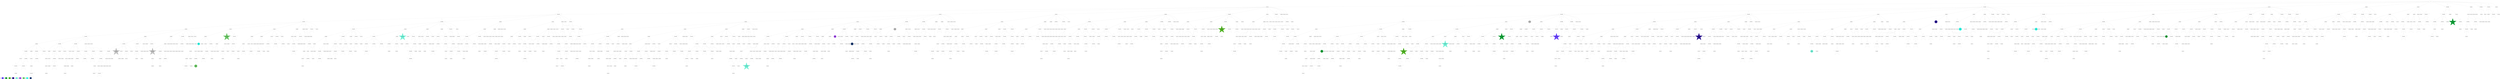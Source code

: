 digraph G { 
rankdir=TB;
10799 -> 10800;
10799 -> 10801;
10799 -> 10803;
10799 -> 10814;
10799 -> 10827;
10799 -> 10849;
10799 -> 10887;
10799 -> 10960;
10799 -> 11080;
10799 -> 11313;
10800 -> 10802;
10800 -> 10804;
10800 -> 10807;
10800 -> 10815;
10800 -> 10828;
10800 -> 10850;
10800 -> 10888;
10800 -> 10961;
10800 -> 11314;
10800 -> 11724;
10801 -> 10805;
10801 -> 10808;
10801 -> 10816;
10801 -> 10829;
10801 -> 10851;
10801 -> 10889;
10801 -> 10962;
10801 -> 11081;
10801 -> 11315;
10801 -> 11725;
10802 -> 10806;
10802 -> 10809;
10802 -> 10817;
10802 -> 10830;
10802 -> 10963;
10802 -> 11316;
10802 -> 11726;
10803 -> 10810;
10803 -> 10818;
10803 -> 10831;
10803 -> 10852;
10803 -> 10890;
10803 -> 10964;
10803 -> 11082;
10803 -> 11317;
10803 -> 11727;
10804 -> 10811;
10804 -> 10819;
10804 -> 10832;
10804 -> 10853;
10804 -> 10891;
10804 -> 10965;
10804 -> 11083;
10804 -> 11318;
10804 -> 11728;
10805 -> 10812;
10805 -> 10820;
10805 -> 10833;
10805 -> 10854;
10805 -> 10892;
10805 -> 10966;
10805 -> 11319;
10805 -> 11729;
10806 -> 10813;
10806 -> 10821;
10806 -> 10855;
10806 -> 10893;
10806 -> 10967;
10806 -> 11084;
10806 -> 11320;
10806 -> 11730;
10807 -> 10834;
10807 -> 10894;
10807 -> 10968;
10807 -> 11085;
10807 -> 11321;
10807 -> 11731;
10808 -> 10822;
10808 -> 10835;
10808 -> 10856;
10808 -> 10895;
10808 -> 11086;
10808 -> 11322;
10808 -> 11732;
10809 -> 10836;
10809 -> 10857;
10809 -> 10896;
10809 -> 10969;
10809 -> 11087;
10809 -> 11323;
10810 -> 10823;
10810 -> 10897;
10810 -> 11088;
10810 -> 11324;
10810 -> 11733;
10811 -> 10824;
10811 -> 10837;
10811 -> 10858;
10811 -> 10898;
10811 -> 10970;
10811 -> 11325;
10811 -> 11734;
10812 -> 10825;
10812 -> 10838;
10812 -> 10899;
10812 -> 11089;
10813 -> 10826;
10813 -> 10839;
10813 -> 10859;
10813 -> 10971;
10813 -> 11090;
10813 -> 11326;
10813 -> 11735;
10814 -> 10840;
10814 -> 10900;
10814 -> 10972;
10814 -> 11091;
10814 -> 11736;
10815 -> 10841;
10815 -> 10860;
10815 -> 10901;
10815 -> 10973;
10815 -> 11092;
10815 -> 11327;
10815 -> 11737;
10816 -> 10842;
10816 -> 10861;
10816 -> 10902;
10816 -> 11093;
10816 -> 11328;
10817 -> 10862;
10817 -> 10974;
10817 -> 11094;
10817 -> 11329;
10817 -> 11738;
10818 -> 10843;
10818 -> 10863;
10818 -> 10903;
10818 -> 11095;
10818 -> 11330;
10818 -> 11739;
10819 -> 10844;
10819 -> 10864;
10819 -> 10904;
10819 -> 10975;
10819 -> 11096;
10819 -> 11331;
10819 -> 11740;
10820 -> 10845;
10820 -> 10905;
10820 -> 11332;
10820 -> 11741;
10821 -> 10846;
10821 -> 10865;
10821 -> 11742;
10822 -> 10847;
10822 -> 10866;
10822 -> 10976;
10822 -> 11097;
10822 -> 11333;
10822 -> 11743;
10823 -> 10906;
10823 -> 11334;
10823 -> 11744;
10824 -> 10867;
10824 -> 10907;
10824 -> 10977;
10824 -> 11098;
10824 -> 11335;
10824 -> 11745;
10825 -> 10908;
10825 -> 10978;
10825 -> 11099;
10825 -> 11336;
10825 -> 11746;
10826 -> 10848;
10826 -> 10868;
10826 -> 10909;
10826 -> 11100;
10826 -> 11337;
10826 -> 11747;
10827 -> 10869;
10827 -> 10910;
10827 -> 10979;
10827 -> 11101;
10827 -> 11338;
10827 -> 11748;
10828 -> 10870;
10828 -> 10911;
10828 -> 10980;
10828 -> 11102;
10828 -> 11339;
10829 -> 10871;
10829 -> 10912;
10829 -> 11103;
10829 -> 11749;
10830 -> 10872;
10830 -> 10913;
10830 -> 11104;
10830 -> 11340;
10830 -> 11750;
10831 -> 10873;
10831 -> 10914;
10831 -> 10981;
10831 -> 11751;
10832 -> 10874;
10832 -> 10915;
10832 -> 10982;
10832 -> 11752;
10833 -> 10875;
10834 -> 10876;
10834 -> 10916;
10834 -> 10983;
10834 -> 11105;
10834 -> 11341;
10835 -> 10917;
10835 -> 10984;
10835 -> 11106;
10835 -> 11342;
10836 -> 10877;
10836 -> 10918;
10836 -> 11107;
10836 -> 11343;
10836 -> 11753;
10837 -> 10878;
10837 -> 10919;
10837 -> 11108;
10837 -> 11344;
10837 -> 11754;
10838 -> 10879;
10838 -> 10920;
10838 -> 10985;
10838 -> 11109;
10838 -> 11755;
10839 -> 10880;
10839 -> 10986;
10839 -> 11110;
10839 -> 11345;
10839 -> 11756;
10840 -> 10881;
10840 -> 10921;
10840 -> 10987;
10840 -> 11111;
10840 -> 11346;
10840 -> 11757;
10841 -> 10882;
10841 -> 10922;
10841 -> 11112;
10841 -> 11347;
10841 -> 11758;
10842 -> 10883;
10842 -> 10923;
10842 -> 10988;
10842 -> 11113;
10842 -> 11348;
10842 -> 11759;
10843 -> 10884;
10843 -> 10924;
10843 -> 10989;
10843 -> 11114;
10843 -> 11349;
10843 -> 11760;
10844 -> 10885;
10844 -> 10925;
10844 -> 10990;
10844 -> 11115;
10844 -> 11350;
10844 -> 11761;
10845 -> 10886;
10845 -> 10926;
10845 -> 10991;
10845 -> 11116;
10845 -> 11762;
10846 -> 10927;
10846 -> 11117;
10846 -> 11351;
10846 -> 11763;
10847 -> 10928;
10847 -> 10992;
10847 -> 11118;
10847 -> 11352;
10847 -> 11764;
10848 -> 10929;
10848 -> 10993;
10848 -> 11353;
10848 -> 11765;
10849 -> 10930;
10849 -> 10994;
10849 -> 11119;
10850 -> 10931;
10850 -> 10995;
10850 -> 11120;
10850 -> 11354;
10850 -> 11766;
10851 -> 10932;
10851 -> 11121;
10851 -> 11355;
10851 -> 11767;
10852 -> 10933;
10852 -> 11122;
10852 -> 11356;
10852 -> 11768;
10853 -> 10996;
10853 -> 11123;
10853 -> 11357;
10853 -> 11769;
10854 -> 10997;
10854 -> 11124;
10854 -> 11358;
10854 -> 11770;
10855 -> 10934;
10855 -> 10998;
10855 -> 11125;
10855 -> 11359;
10855 -> 11771;
10856 -> 10935;
10856 -> 10999;
10856 -> 11126;
10856 -> 11360;
10856 -> 11772;
10857 -> 10936;
10857 -> 11000;
10857 -> 11127;
10857 -> 11361;
10857 -> 11773;
10858 -> 10937;
10858 -> 11128;
10858 -> 11362;
10858 -> 11774;
10859 -> 10938;
10859 -> 11129;
10859 -> 11363;
10859 -> 11775;
10860 -> 10939;
10860 -> 11130;
10860 -> 11364;
10860 -> 11776;
10861 -> 10940;
10861 -> 11001;
10861 -> 11131;
10861 -> 11365;
10862 -> 10941;
10862 -> 11002;
10862 -> 11366;
10862 -> 11777;
10863 -> 11003;
10863 -> 11132;
10863 -> 11367;
10863 -> 11778;
10864 -> 10942;
10864 -> 11004;
10864 -> 11368;
10865 -> 10943;
10865 -> 11133;
10865 -> 11369;
10865 -> 11779;
10866 -> 10944;
10866 -> 11134;
10866 -> 11370;
10866 -> 11780;
10867 -> 10945;
10867 -> 11005;
10867 -> 11135;
10867 -> 11371;
10867 -> 11781;
10868 -> 11006;
10868 -> 11136;
10868 -> 11372;
10868 -> 11782;
10869 -> 10946;
10869 -> 11007;
10869 -> 11137;
10869 -> 11373;
10869 -> 11783;
10870 -> 10947;
10870 -> 11008;
10870 -> 11138;
10870 -> 11784;
10871 -> 10948;
10871 -> 11009;
10871 -> 11374;
10871 -> 11785;
10872 -> 10949;
10872 -> 11010;
10872 -> 11375;
10872 -> 11786;
10873 -> 11011;
10873 -> 11139;
10873 -> 11787;
10874 -> 10950;
10874 -> 11376;
10874 -> 11788;
10875 -> 11012;
10875 -> 11140;
10875 -> 11789;
10876 -> 10951;
10876 -> 11013;
10876 -> 11377;
10876 -> 11790;
10877 -> 11014;
10877 -> 11141;
10877 -> 11378;
10878 -> 10952;
10878 -> 11015;
10878 -> 11142;
10878 -> 11791;
10879 -> 10953;
10879 -> 11016;
10879 -> 11143;
10879 -> 11792;
10880 -> 10954;
10880 -> 11017;
10880 -> 11144;
10880 -> 11379;
10880 -> 11793;
10881 -> 10955;
10881 -> 11018;
10881 -> 11145;
10881 -> 11380;
10881 -> 11794;
10882 -> 11019;
10882 -> 11146;
10882 -> 11381;
10883 -> 10956;
10883 -> 11020;
10883 -> 11382;
10883 -> 11795;
10884 -> 10957;
10884 -> 11021;
10884 -> 11147;
10884 -> 11383;
10884 -> 11796;
10885 -> 10958;
10885 -> 11022;
10885 -> 11148;
10885 -> 11797;
10886 -> 10959;
10886 -> 11023;
10886 -> 11149;
10886 -> 11384;
10886 -> 11798;
10887 -> 11024;
10887 -> 11150;
10887 -> 11385;
10887 -> 11799;
10888 -> 11151;
10888 -> 11386;
10888 -> 11800;
10889 -> 11025;
10889 -> 11152;
10889 -> 11801;
10890 -> 11026;
10890 -> 11153;
10890 -> 11387;
10891 -> 11154;
10891 -> 11388;
10891 -> 11802;
10892 -> 11155;
10892 -> 11389;
10892 -> 11803;
10893 -> 11027;
10893 -> 11390;
10893 -> 11804;
10894 -> 11028;
10894 -> 11156;
10894 -> 11391;
10894 -> 11805;
10895 -> 11029;
10895 -> 11392;
10895 -> 11806;
10896 -> 11030;
10896 -> 11157;
10896 -> 11393;
10896 -> 11807;
10897 -> 11031;
10897 -> 11158;
10897 -> 11394;
10897 -> 11808;
10898 -> 11032;
10898 -> 11395;
10898 -> 11809;
10899 -> 11033;
10899 -> 11396;
10899 -> 11810;
10900 -> 11159;
10900 -> 11811;
10901 -> 11034;
10901 -> 11160;
10901 -> 11397;
10901 -> 11812;
10902 -> 11035;
10902 -> 11161;
10902 -> 11398;
10902 -> 11813;
10903 -> 11162;
10903 -> 11399;
10904 -> 11163;
10904 -> 11400;
10904 -> 11814;
10905 -> 11036;
10905 -> 11164;
10905 -> 11401;
10906 -> 11037;
10906 -> 11165;
10906 -> 11402;
10906 -> 11815;
10907 -> 11038;
10907 -> 11166;
10907 -> 11403;
10907 -> 11816;
10908 -> 11039;
10908 -> 11167;
10908 -> 11404;
10908 -> 11817;
10909 -> 11040;
10909 -> 11168;
10909 -> 11405;
10910 -> 11169;
10910 -> 11818;
10911 -> 11041;
10911 -> 11170;
10911 -> 11406;
10911 -> 11819;
10912 -> 11042;
10912 -> 11171;
10912 -> 11407;
10912 -> 11820;
10913 -> 11043;
10913 -> 11172;
10913 -> 11408;
10913 -> 11821;
10914 -> 11044;
10914 -> 11173;
10914 -> 11409;
10914 -> 11822;
10915 -> 11045;
10915 -> 11174;
10915 -> 11410;
10916 -> 11046;
10916 -> 11175;
10916 -> 11411;
10916 -> 11823;
10917 -> 11047;
10917 -> 11176;
10917 -> 11412;
10917 -> 11824;
10918 -> 11048;
10918 -> 11413;
10918 -> 11825;
10919 -> 11049;
10919 -> 11177;
10919 -> 11414;
10919 -> 11826;
10920 -> 11050;
10920 -> 11178;
10920 -> 11415;
10921 -> 11179;
10921 -> 11416;
10921 -> 11827;
10922 -> 11051;
10922 -> 11417;
10922 -> 11828;
10923 -> 11180;
10923 -> 11418;
10923 -> 11829;
10924 -> 11052;
10924 -> 11181;
10924 -> 11419;
10924 -> 11830;
10925 -> 11053;
10925 -> 11182;
10925 -> 11420;
10926 -> 11054;
10926 -> 11831;
10927 -> 11055;
10927 -> 11183;
10927 -> 11832;
10928 -> 11056;
10928 -> 11184;
10928 -> 11421;
10928 -> 11833;
10929 -> 11185;
10929 -> 11834;
10930 -> 11057;
10930 -> 11422;
10930 -> 11835;
10931 -> 11058;
10931 -> 11186;
10931 -> 11423;
10931 -> 11836;
10932 -> 11059;
10932 -> 11187;
10932 -> 11424;
10932 -> 11837;
10933 -> 11188;
10933 -> 11425;
10933 -> 11838;
10934 -> 11060;
10934 -> 11189;
10934 -> 11426;
10934 -> 11839;
10935 -> 11061;
10935 -> 11190;
10935 -> 11840;
10936 -> 11062;
10936 -> 11191;
10936 -> 11427;
10936 -> 11841;
10937 -> 11063;
10937 -> 11192;
10937 -> 11428;
10937 -> 11842;
10938 -> 11064;
10938 -> 11193;
10938 -> 11429;
10938 -> 11843;
10939 -> 11065;
10939 -> 11194;
10939 -> 11430;
10939 -> 11844;
10940 -> 11066;
10940 -> 11195;
10940 -> 11431;
10940 -> 11845;
10941 -> 11067;
10941 -> 11196;
10941 -> 11432;
10941 -> 11846;
10942 -> 11197;
10942 -> 11847;
10943 -> 11198;
10943 -> 11433;
10943 -> 11848;
10944 -> 11068;
10944 -> 11199;
10944 -> 11434;
10945 -> 11069;
10945 -> 11435;
10945 -> 11849;
10946 -> 11200;
10946 -> 11850;
10947 -> 11070;
10947 -> 11436;
10947 -> 11851;
10948 -> 11071;
10948 -> 11201;
10948 -> 11437;
10948 -> 11852;
10949 -> 11202;
10949 -> 11438;
10949 -> 11853;
10950 -> 11072;
10950 -> 11203;
10950 -> 11854;
10951 -> 11204;
10951 -> 11439;
10951 -> 11855;
10952 -> 11073;
10952 -> 11205;
10952 -> 11440;
10953 -> 11074;
10953 -> 11206;
10953 -> 11441;
10953 -> 11856;
10954 -> 11075;
10954 -> 11207;
10954 -> 11442;
10954 -> 11857;
10955 -> 11076;
10955 -> 11208;
10955 -> 11858;
10956 -> 11077;
10956 -> 11209;
10956 -> 11859;
10957 -> 11078;
10957 -> 11210;
10957 -> 11443;
10957 -> 11860;
10958 -> 11079;
10958 -> 11211;
10958 -> 11444;
10958 -> 11861;
10959 -> 11212;
10959 -> 11445;
10959 -> 11862;
10960 -> 11213;
10960 -> 11446;
10961 -> 11447;
10961 -> 11863;
10962 -> 11214;
10962 -> 11448;
10962 -> 11864;
10963 -> 11215;
10963 -> 11449;
10963 -> 11865;
10964 -> 11216;
10964 -> 11450;
10964 -> 11866;
10965 -> 11451;
10966 -> 11217;
10966 -> 11452;
10966 -> 11867;
10967 -> 11218;
10967 -> 11868;
10968 -> 11219;
10968 -> 11453;
10969 -> 11220;
10969 -> 11454;
10970 -> 11221;
10970 -> 11455;
10971 -> 11222;
10971 -> 11456;
10971 -> 11869;
10972 -> 11223;
10972 -> 11457;
10973 -> 11224;
10973 -> 11458;
10973 -> 11870;
10974 -> 11225;
10974 -> 11459;
10974 -> 11871;
10975 -> 11226;
10975 -> 11872;
10976 -> 11227;
10976 -> 11460;
10976 -> 11873;
10977 -> 11228;
10978 -> 11229;
10978 -> 11461;
10979 -> 11230;
10979 -> 11462;
10980 -> 11231;
10980 -> 11463;
10980 -> 11874;
10981 -> 11232;
10981 -> 11464;
10981 -> 11875;
10982 -> 11233;
10982 -> 11465;
10982 -> 11876;
10983 -> 11234;
10983 -> 11466;
10983 -> 11877;
10984 -> 11235;
10984 -> 11467;
10984 -> 11878;
10985 -> 11236;
10985 -> 11468;
10986 -> 11469;
10987 -> 11237;
10987 -> 11470;
10987 -> 11879;
10988 -> 11238;
10988 -> 11471;
10988 -> 11880;
10989 -> 11239;
10989 -> 11472;
10990 -> 11240;
10990 -> 11473;
10990 -> 11881;
10991 -> 11241;
10991 -> 11474;
10991 -> 11882;
10992 -> 11242;
10992 -> 11475;
10992 -> 11883;
10993 -> 11243;
10994 -> 11476;
10995 -> 11244;
10995 -> 11477;
10995 -> 11884;
10996 -> 11245;
10996 -> 11885;
10997 -> 11246;
10998 -> 11247;
10998 -> 11478;
10998 -> 11886;
10999 -> 11248;
10999 -> 11479;
10999 -> 11887;
11000 -> 11249;
11000 -> 11480;
11000 -> 11888;
11001 -> 11250;
11001 -> 11481;
11001 -> 11889;
11002 -> 11251;
11002 -> 11890;
11003 -> 11252;
11003 -> 11482;
11003 -> 11891;
11004 -> 11253;
11004 -> 11483;
11004 -> 11892;
11005 -> 11484;
11006 -> 11254;
11006 -> 11485;
11007 -> 11255;
11007 -> 11486;
11007 -> 11893;
11008 -> 11256;
11008 -> 11487;
11009 -> 11894;
11010 -> 11488;
11010 -> 11895;
11011 -> 11257;
11011 -> 11489;
11011 -> 11896;
11012 -> 11258;
11012 -> 11490;
11012 -> 11897;
11013 -> 11259;
11013 -> 11491;
11014 -> 11260;
11014 -> 11492;
11014 -> 11898;
11015 -> 11261;
11015 -> 11493;
11016 -> 11494;
11016 -> 11899;
11018 -> 11262;
11018 -> 11495;
11018 -> 11900;
11019 -> 11263;
11019 -> 11496;
11019 -> 11901;
11020 -> 11264;
11020 -> 11902;
11021 -> 11265;
11021 -> 11497;
11022 -> 11498;
11022 -> 11903;
11023 -> 11266;
11023 -> 11499;
11024 -> 11267;
11024 -> 11500;
11025 -> 11268;
11025 -> 11904;
11026 -> 11269;
11026 -> 11501;
11027 -> 11270;
11027 -> 11502;
11027 -> 11905;
11028 -> 11271;
11028 -> 11503;
11028 -> 11906;
11029 -> 11504;
11030 -> 11272;
11030 -> 11505;
11031 -> 11273;
11031 -> 11506;
11031 -> 11907;
11032 -> 11274;
11032 -> 11908;
11033 -> 11275;
11033 -> 11507;
11033 -> 11909;
11034 -> 11276;
11034 -> 11508;
11034 -> 11910;
11035 -> 11277;
11035 -> 11911;
11036 -> 11278;
11036 -> 11509;
11036 -> 11912;
11037 -> 11279;
11038 -> 11280;
11038 -> 11510;
11039 -> 11913;
11040 -> 11281;
11040 -> 11914;
11041 -> 11282;
11041 -> 11511;
11042 -> 11283;
11042 -> 11512;
11042 -> 11915;
11043 -> 11284;
11043 -> 11513;
11043 -> 11916;
11044 -> 11285;
11044 -> 11514;
11045 -> 11917;
11046 -> 11286;
11046 -> 11515;
11046 -> 11918;
11047 -> 11516;
11047 -> 11919;
11048 -> 11287;
11048 -> 11517;
11048 -> 11920;
11049 -> 11288;
11049 -> 11518;
11050 -> 11289;
11050 -> 11519;
11050 -> 11921;
11051 -> 11290;
11051 -> 11520;
11052 -> 11291;
11052 -> 11521;
11052 -> 11922;
11053 -> 11292;
11053 -> 11522;
11053 -> 11923;
11054 -> 11293;
11054 -> 11523;
11055 -> 11294;
11055 -> 11524;
11056 -> 11295;
11056 -> 11525;
11056 -> 11924;
11057 -> 11296;
11058 -> 11297;
11058 -> 11526;
11058 -> 11925;
11059 -> 11298;
11059 -> 11527;
11059 -> 11926;
11060 -> 11528;
11060 -> 11927;
11061 -> 11299;
11061 -> 11529;
11061 -> 11928;
11063 -> 11300;
11063 -> 11530;
11063 -> 11929;
11064 -> 11531;
11065 -> 11301;
11065 -> 11930;
11066 -> 11302;
11066 -> 11532;
11066 -> 11931;
11067 -> 11303;
11067 -> 11533;
11067 -> 11932;
11068 -> 11304;
11068 -> 11534;
11068 -> 11933;
11069 -> 11305;
11069 -> 11535;
11070 -> 11306;
11070 -> 11536;
11070 -> 11934;
11071 -> 11537;
11072 -> 11307;
11072 -> 11538;
11072 -> 11935;
11073 -> 11308;
11073 -> 11539;
11073 -> 11936;
11074 -> 11309;
11074 -> 11540;
11074 -> 11937;
11075 -> 11310;
11075 -> 11541;
11075 -> 11938;
11076 -> 11311;
11076 -> 11542;
11076 -> 11939;
11077 -> 11940;
11078 -> 11941;
11079 -> 11312;
11079 -> 11543;
11080 -> 11544;
11080 -> 11942;
11081 -> 11943;
11082 -> 11545;
11082 -> 11944;
11083 -> 11546;
11083 -> 11945;
11084 -> 11547;
11085 -> 11548;
11085 -> 11946;
11087 -> 11549;
11087 -> 11947;
11088 -> 11550;
11088 -> 11948;
11089 -> 11551;
11090 -> 11552;
11090 -> 11949;
11091 -> 11553;
11092 -> 11554;
11093 -> 11555;
11093 -> 11950;
11094 -> 11556;
11095 -> 11557;
11095 -> 11951;
11096 -> 11558;
11096 -> 11952;
11097 -> 11953;
11098 -> 11954;
11099 -> 11559;
11099 -> 11955;
11100 -> 11560;
11100 -> 11956;
11101 -> 11561;
11101 -> 11957;
11102 -> 11562;
11102 -> 11958;
11103 -> 11563;
11103 -> 11959;
11104 -> 11564;
11105 -> 11960;
11106 -> 11565;
11106 -> 11961;
11107 -> 11566;
11107 -> 11962;
11108 -> 11567;
11109 -> 11568;
11109 -> 11963;
11110 -> 11569;
11110 -> 11964;
11111 -> 11570;
11111 -> 11965;
11112 -> 11966;
11113 -> 11571;
11113 -> 11967;
11114 -> 11572;
11114 -> 11968;
11115 -> 11573;
11115 -> 11969;
11116 -> 11574;
11116 -> 11970;
11117 -> 11971;
11118 -> 11575;
11118 -> 11972;
11119 -> 11576;
11120 -> 11577;
11120 -> 11973;
11121 -> 11578;
11121 -> 11974;
11122 -> 11579;
11122 -> 11975;
11123 -> 11976;
11124 -> 11580;
11124 -> 11977;
11125 -> 11581;
11125 -> 11978;
11126 -> 11979;
11127 -> 11980;
11128 -> 11582;
11128 -> 11981;
11129 -> 11982;
11130 -> 11583;
11130 -> 11983;
11131 -> 11584;
11131 -> 11984;
11132 -> 11585;
11132 -> 11985;
11133 -> 11586;
11133 -> 11986;
11134 -> 11587;
11134 -> 11987;
11135 -> 11588;
11136 -> 11589;
11136 -> 11988;
11137 -> 11590;
11137 -> 11989;
11138 -> 11591;
11138 -> 11990;
11139 -> 11592;
11139 -> 11991;
11140 -> 11593;
11141 -> 11594;
11141 -> 11992;
11142 -> 11993;
11143 -> 11994;
11144 -> 11595;
11144 -> 11995;
11145 -> 11596;
11145 -> 11996;
11146 -> 11597;
11147 -> 11598;
11147 -> 11997;
11148 -> 11599;
11149 -> 11998;
11151 -> 11600;
11152 -> 11999;
11153 -> 11601;
11155 -> 11602;
11155 -> 12000;
11156 -> 11603;
11156 -> 12001;
11157 -> 11604;
11157 -> 12002;
11158 -> 11605;
11158 -> 12003;
11159 -> 11606;
11160 -> 11607;
11160 -> 12004;
11161 -> 11608;
11161 -> 12005;
11162 -> 11609;
11163 -> 11610;
11163 -> 12006;
11164 -> 11611;
11165 -> 11612;
11165 -> 12007;
11166 -> 11613;
11166 -> 12008;
11167 -> 11614;
11167 -> 12009;
11168 -> 11615;
11168 -> 12010;
11169 -> 11616;
11170 -> 12011;
11171 -> 11617;
11171 -> 12012;
11172 -> 11618;
11172 -> 12013;
11173 -> 11619;
11173 -> 12014;
11174 -> 11620;
11174 -> 12015;
11175 -> 11621;
11176 -> 11622;
11176 -> 12016;
11177 -> 11623;
11177 -> 12017;
11178 -> 11624;
11178 -> 12018;
11179 -> 11625;
11179 -> 12019;
11180 -> 11626;
11180 -> 12020;
11181 -> 11627;
11182 -> 11628;
11182 -> 12021;
11183 -> 11629;
11183 -> 12022;
11184 -> 11630;
11184 -> 12023;
11185 -> 11631;
11185 -> 12024;
11186 -> 11632;
11186 -> 12025;
11187 -> 11633;
11189 -> 12026;
11190 -> 11634;
11190 -> 12027;
11191 -> 12028;
11192 -> 11635;
11192 -> 12029;
11193 -> 11636;
11194 -> 12030;
11195 -> 11637;
11195 -> 12031;
11196 -> 11638;
11197 -> 11639;
11197 -> 12032;
11198 -> 12033;
11199 -> 11640;
11199 -> 12034;
11200 -> 12035;
11201 -> 11641;
11202 -> 11642;
11202 -> 12036;
11203 -> 11643;
11204 -> 11644;
11204 -> 12037;
11205 -> 11645;
11205 -> 12038;
11206 -> 11646;
11206 -> 12039;
11207 -> 11647;
11207 -> 12040;
11208 -> 12041;
11209 -> 11648;
11209 -> 12042;
11211 -> 11649;
11211 -> 12043;
11212 -> 11650;
11212 -> 12044;
11213 -> 12045;
11214 -> 11651;
11215 -> 11652;
11215 -> 12046;
11216 -> 11653;
11216 -> 12047;
11217 -> 11654;
11218 -> 11655;
11218 -> 12048;
11219 -> 11656;
11219 -> 12049;
11220 -> 11657;
11220 -> 12050;
11221 -> 11658;
11221 -> 12051;
11222 -> 11659;
11222 -> 12052;
11223 -> 11660;
11223 -> 12053;
11224 -> 11661;
11225 -> 11662;
11225 -> 12054;
11226 -> 11663;
11227 -> 11664;
11227 -> 12055;
11228 -> 11665;
11228 -> 12056;
11229 -> 12057;
11230 -> 11666;
11230 -> 12058;
11231 -> 12059;
11232 -> 11667;
11232 -> 12060;
11233 -> 11668;
11233 -> 12061;
11234 -> 11669;
11234 -> 12062;
11235 -> 11670;
11235 -> 12063;
11236 -> 12064;
11239 -> 11671;
11239 -> 12065;
11240 -> 11672;
11240 -> 12066;
11241 -> 12067;
11242 -> 11673;
11242 -> 12068;
11243 -> 11674;
11244 -> 12069;
11245 -> 11675;
11245 -> 12070;
11246 -> 11676;
11246 -> 12071;
11247 -> 12072;
11248 -> 12073;
11249 -> 12074;
11250 -> 11677;
11250 -> 12075;
11251 -> 12076;
11252 -> 11678;
11252 -> 12077;
11253 -> 11679;
11253 -> 12078;
11254 -> 11680;
11255 -> 12079;
11256 -> 12080;
11257 -> 11681;
11257 -> 12081;
11258 -> 11682;
11258 -> 12082;
11259 -> 11683;
11259 -> 12083;
11260 -> 11684;
11260 -> 12084;
11261 -> 11685;
11261 -> 12085;
11262 -> 12086;
11263 -> 11686;
11263 -> 12087;
11264 -> 11687;
11264 -> 12088;
11265 -> 11688;
11266 -> 12089;
11267 -> 11689;
11267 -> 12090;
11268 -> 12091;
11269 -> 11690;
11269 -> 12092;
11271 -> 11691;
11271 -> 12093;
11272 -> 11692;
11272 -> 12094;
11273 -> 11693;
11273 -> 12095;
11274 -> 11694;
11274 -> 12096;
11275 -> 11695;
11275 -> 12097;
11276 -> 11696;
11277 -> 12098;
11278 -> 12099;
11279 -> 11697;
11280 -> 11698;
11280 -> 12100;
11281 -> 11699;
11281 -> 12101;
11282 -> 11700;
11283 -> 12102;
11284 -> 11701;
11284 -> 12103;
11285 -> 11702;
11285 -> 12104;
11287 -> 11703;
11287 -> 12105;
11288 -> 11704;
11288 -> 12106;
11289 -> 11705;
11289 -> 12107;
11290 -> 11706;
11290 -> 12108;
11291 -> 11707;
11291 -> 12109;
11292 -> 11708;
11292 -> 12110;
11293 -> 11709;
11294 -> 12111;
11295 -> 11710;
11295 -> 12112;
11296 -> 11711;
11296 -> 12113;
11297 -> 11712;
11297 -> 12114;
11298 -> 12115;
11299 -> 11713;
11299 -> 12116;
11300 -> 11714;
11300 -> 12117;
11301 -> 11715;
11302 -> 11716;
11303 -> 12118;
11304 -> 11717;
11304 -> 12119;
11305 -> 12120;
11306 -> 11718;
11306 -> 12121;
11307 -> 11719;
11308 -> 11720;
11308 -> 12122;
11309 -> 11721;
11309 -> 12123;
11310 -> 12124;
11311 -> 11722;
11311 -> 12125;
11312 -> 11723;
11312 -> 12126;
11313 -> 12127;
11315 -> 12128;
11316 -> 12129;
11317 -> 12130;
11318 -> 12131;
11321 -> 12132;
11322 -> 12133;
11323 -> 12134;
11325 -> 12135;
11326 -> 12136;
11328 -> 12137;
11329 -> 12138;
11330 -> 12139;
11331 -> 12140;
11332 -> 12141;
11333 -> 12142;
11334 -> 12143;
11335 -> 12144;
11336 -> 12145;
11337 -> 12146;
11339 -> 12147;
11340 -> 12148;
11342 -> 12149;
11344 -> 12150;
11345 -> 12151;
11348 -> 12152;
11349 -> 12153;
11350 -> 12154;
11351 -> 12155;
11352 -> 12156;
11353 -> 12157;
11354 -> 12158;
11355 -> 12159;
11356 -> 12160;
11357 -> 12161;
11359 -> 12162;
11360 -> 12163;
11362 -> 12164;
11363 -> 12165;
11364 -> 12166;
11365 -> 12167;
11367 -> 12168;
11368 -> 12169;
11369 -> 12170;
11370 -> 12171;
11371 -> 12172;
11372 -> 12173;
11373 -> 12174;
11374 -> 12175;
11376 -> 12176;
11377 -> 12177;
11378 -> 12178;
11379 -> 12179;
11380 -> 12180;
11382 -> 12181;
11383 -> 12182;
11384 -> 12183;
11385 -> 12184;
11386 -> 12185;
11387 -> 12186;
11388 -> 12187;
11389 -> 12188;
11390 -> 12189;
11391 -> 12190;
11392 -> 12191;
11395 -> 12192;
11396 -> 12193;
11397 -> 12194;
11399 -> 12195;
11401 -> 12196;
11402 -> 12197;
11403 -> 12198;
11404 -> 12199;
11405 -> 12200;
11406 -> 12201;
11407 -> 12202;
11408 -> 12203;
11409 -> 12204;
11410 -> 12205;
11411 -> 12206;
11412 -> 12207;
11413 -> 12208;
11414 -> 12209;
11417 -> 12210;
11420 -> 12211;
11421 -> 12212;
11422 -> 12213;
11423 -> 12214;
11425 -> 12215;
11429 -> 12216;
11431 -> 12217;
11432 -> 12218;
11435 -> 12219;
11436 -> 12220;
11437 -> 12221;
11438 -> 12222;
11439 -> 12223;
11440 -> 12224;
11441 -> 12225;
11442 -> 12226;
11443 -> 12227;
11444 -> 12228;
11446 -> 12229;
11448 -> 12230;
11449 -> 12231;
11450 -> 12232;
11451 -> 12233;
11452 -> 12234;
11453 -> 12235;
11454 -> 12236;
11456 -> 12237;
11457 -> 12238;
11458 -> 12239;
11459 -> 12240;
11460 -> 12241;
11462 -> 12242;
11463 -> 12243;
11464 -> 12244;
11465 -> 12245;
11467 -> 12246;
11468 -> 12247;
11469 -> 12248;
11471 -> 12249;
11472 -> 12250;
11473 -> 12251;
11475 -> 12252;
11477 -> 12253;
11478 -> 12254;
11480 -> 12255;
11481 -> 12256;
11482 -> 12257;
11483 -> 12258;
11485 -> 12259;
11486 -> 12260;
11487 -> 12261;
11488 -> 12262;
11489 -> 12263;
11490 -> 12264;
11491 -> 12265;
11492 -> 12266;
11493 -> 12267;
11494 -> 12268;
11495 -> 12269;
11496 -> 12270;
11497 -> 12271;
11498 -> 12272;
11499 -> 12273;
11500 -> 12274;
11501 -> 12275;
11502 -> 12276;
11503 -> 12277;
11505 -> 12278;
11506 -> 12279;
11507 -> 12280;
11508 -> 12281;
11509 -> 12282;
11511 -> 12283;
11512 -> 12284;
11513 -> 12285;
11514 -> 12286;
11516 -> 12287;
11517 -> 12288;
11518 -> 12289;
11519 -> 12290;
11520 -> 12291;
11522 -> 12292;
11523 -> 12293;
11524 -> 12294;
11526 -> 12295;
11527 -> 12296;
11528 -> 12297;
11530 -> 12298;
11531 -> 12299;
11532 -> 12300;
11533 -> 12301;
11534 -> 12302;
11535 -> 12303;
11536 -> 12304;
11537 -> 12305;
11538 -> 12306;
11539 -> 12307;
11540 -> 12308;
11541 -> 12309;
11544 -> 12310;
11545 -> 12311;
11546 -> 12312;
11548 -> 12313;
11549 -> 12314;
11550 -> 12315;
11551 -> 12316;
11555 -> 12317;
11556 -> 12318;
11557 -> 12319;
11558 -> 12320;
11559 -> 12321;
11560 -> 12322;
11562 -> 12323;
11563 -> 12324;
11564 -> 12325;
11566 -> 12326;
11568 -> 12327;
11569 -> 12328;
11570 -> 12329;
11571 -> 12330;
11572 -> 12331;
11573 -> 12332;
11574 -> 12333;
11575 -> 12334;
11576 -> 12335;
11577 -> 12336;
11580 -> 12337;
11581 -> 12338;
11582 -> 12339;
11583 -> 12340;
11584 -> 12341;
11585 -> 12342;
11586 -> 12343;
11587 -> 12344;
11588 -> 12345;
11589 -> 12346;
11590 -> 12347;
11591 -> 12348;
11592 -> 12349;
11593 -> 12350;
11594 -> 12351;
11596 -> 12352;
11597 -> 12353;
11598 -> 12354;
11600 -> 12355;
11601 -> 12356;
11604 -> 12357;
11605 -> 12358;
11608 -> 12359;
11609 -> 12360;
11610 -> 12361;
11611 -> 12362;
11613 -> 12363;
11614 -> 12364;
11615 -> 12365;
11616 -> 12366;
11617 -> 12367;
11618 -> 12368;
11620 -> 12369;
11621 -> 12370;
11622 -> 12371;
11623 -> 12372;
11624 -> 12373;
11625 -> 12374;
11626 -> 12375;
11627 -> 12376;
11629 -> 12377;
11631 -> 12378;
11632 -> 12379;
11633 -> 12380;
11634 -> 12381;
11635 -> 12382;
11636 -> 12383;
11638 -> 12384;
11639 -> 12385;
11640 -> 12386;
11642 -> 12387;
11643 -> 12388;
11644 -> 12389;
11645 -> 12390;
11646 -> 12391;
11648 -> 12392;
11649 -> 12393;
11650 -> 12394;
11651 -> 12395;
11652 -> 12396;
11653 -> 12397;
11654 -> 12398;
11655 -> 12399;
11656 -> 12400;
11657 -> 12401;
11660 -> 12402;
11661 -> 12403;
11662 -> 12404;
11663 -> 12405;
11665 -> 12406;
11667 -> 12407;
11669 -> 12408;
11672 -> 12409;
11673 -> 12410;
11674 -> 12411;
11675 -> 12412;
11676 -> 12413;
11677 -> 12414;
11678 -> 12415;
11679 -> 12416;
11680 -> 12417;
11682 -> 12418;
11683 -> 12419;
11684 -> 12420;
11685 -> 12421;
11686 -> 12422;
11687 -> 12423;
11688 -> 12424;
11689 -> 12425;
11691 -> 12426;
11692 -> 12427;
11693 -> 12428;
11694 -> 12429;
11695 -> 12430;
11697 -> 12431;
11698 -> 12432;
11699 -> 12433;
11700 -> 12434;
11701 -> 12435;
11702 -> 12436;
11704 -> 12437;
11705 -> 12438;
11706 -> 12439;
11707 -> 12440;
11708 -> 12441;
11709 -> 12442;
11710 -> 12443;
11712 -> 12444;
11713 -> 12445;
11714 -> 12446;
11717 -> 12447;
11718 -> 12448;
11720 -> 12449;
11721 -> 12450;
11722 -> 12451;
11723 -> 12452;
11663 [shape=circle style=filled fillcolor="#1a386f" fontname="helvetica-bold" fontsize=56 label="M11654" width=4.11 height=2 ];
11175 [shape=star style=filled fillcolor=white fontname="helvetica-bold" fontsize=42 label="CNV_M11166"];
12216 [shape=star style=filled fillcolor=white fontname="helvetica-bold" fontsize=42 label="CNV_M12207"];
11271 [shape=circle style=filled fillcolor=white fontname="helvetica-bold" fontsize=56 label="M11262" width=3.94 height=2 ];
11549 [shape=circle style=filled fillcolor=white fontname="helvetica-bold" fontsize=56 label="M11540" width=3.76 height=2 ];
12382 [shape=circle style=filled fillcolor=white fontname="helvetica-bold" fontsize=56 label="M12373" width=3.45 height=2 ];
11411 [shape=circle style=filled fillcolor=white fontname="helvetica-bold" fontsize=56 label="M11402" width=1.97 height=2 ];
10860 [shape=circle style=filled fillcolor=white fontname="helvetica-bold" fontsize=56 label="M10851" width=3.41 height=2 ];
11115 [shape=star style=filled fillcolor=white fontname="helvetica-bold" fontsize=42 label="CNV_M11106"];
11334 [shape=circle style=filled fillcolor=white fontname="helvetica-bold" fontsize=56 label="M11325" width=0.27 height=2 ];
11099 [shape=circle style=filled fillcolor=white fontname="helvetica-bold" fontsize=56 label="M11090" width=3.37 height=2 ];
12135 [shape=circle style=filled fillcolor=white fontname="helvetica-bold" fontsize=56 label="M12126" width=4.65 height=2 ];
11848 [shape=circle style=filled fillcolor=white fontname="helvetica-bold" fontsize=56 label="M11839" width=0.67 height=2 ];
12292 [shape=star style=filled fillcolor=white fontname="helvetica-bold" fontsize=42 label="CNV_M12283"];
12251 [shape=circle style=filled fillcolor=white fontname="helvetica-bold" fontsize=56 label="M12242" width=4.94 height=2 ];
11597 [shape=circle style=filled fillcolor=white fontname="helvetica-bold" fontsize=56 label="M11588" width=1.19 height=2 ];
11837 [shape=circle style=filled fillcolor="#2dfce9" fontname="helvetica-bold" fontsize=56 label="M11828" width=4.52 height=2 ];
11236 [shape=star style=filled fillcolor=white fontname="helvetica-bold" fontsize=42 label="CNV_M11227"];
11939 [shape=star style=filled fillcolor=white fontname="helvetica-bold" fontsize=42 label="CNV_M11930"];
11983 [shape=circle style=filled fillcolor=white fontname="helvetica-bold" fontsize=56 label="M11974" width=4.25 height=2 ];
11691 [shape=star style=filled fillcolor=white fontname="helvetica-bold" fontsize=42 label="CNV_M11682"];
11893 [shape=circle style=filled fillcolor=white fontname="helvetica-bold" fontsize=56 label="M11884" width=4.63 height=2 ];
11878 [shape=circle style=filled fillcolor=white fontname="helvetica-bold" fontsize=56 label="M11869" width=4.05 height=2 ];
10946 [shape=circle style=filled fillcolor=white fontname="helvetica-bold" fontsize=56 label="M10937" width=2.75 height=2 ];
12000 [shape=star style=filled fillcolor="#6740fc" fontname="helvetica-bold" fontsize=42 label="CNV_M11991"];
11564 [shape=circle style=filled fillcolor=white fontname="helvetica-bold" fontsize=56 label="M11555" width=0.28 height=2 ];
11752 [shape=circle style=filled fillcolor=white fontname="helvetica-bold" fontsize=56 label="M11743" width=4.46 height=2 ];
12161 [shape=circle style=filled fillcolor=white fontname="helvetica-bold" fontsize=56 label="M12152" width=3.01 height=2 ];
11380 [shape=star style=filled fillcolor=white fontname="helvetica-bold" fontsize=42 label="CNV_M11371"];
11800 [shape=circle style=filled fillcolor=white fontname="helvetica-bold" fontsize=56 label="M11791" width=1.41 height=2 ];
11452 [shape=star style=filled fillcolor=white fontname="helvetica-bold" fontsize=42 label="CNV_M11443"];
10907 [shape=star style=filled fillcolor=white fontname="helvetica-bold" fontsize=42 label="CNV_M10898"];
10895 [shape=circle style=filled fillcolor=white fontname="helvetica-bold" fontsize=56 label="M10886" width=0.59 height=2 ];
10876 [shape=circle style=filled fillcolor=white fontname="helvetica-bold" fontsize=56 label="M10867" width=4.63 height=2 ];
11063 [shape=star style=filled fillcolor=white fontname="helvetica-bold" fontsize=42 label="CNV_M11054"];
10930 [shape=star style=filled fillcolor=white fontname="helvetica-bold" fontsize=42 label="CNV_M10921"];
12220 [shape=circle style=filled fillcolor=white fontname="helvetica-bold" fontsize=56 label="M12211" width=4.58 height=2 ];
11933 [shape=circle style=filled fillcolor=white fontname="helvetica-bold" fontsize=56 label="M11924" width=1.07 height=2 ];
11045 [shape=circle style=filled fillcolor=white fontname="helvetica-bold" fontsize=56 label="M11036" width=2.7 height=2 ];
11622 [shape=circle style=filled fillcolor=white fontname="helvetica-bold" fontsize=56 label="M11613" width=2.71 height=2 ];
11353 [shape=star style=filled fillcolor=white fontname="helvetica-bold" fontsize=42 label="CNV_M11344"];
11484 [shape=circle style=filled fillcolor=white fontname="helvetica-bold" fontsize=56 label="M11475" width=1.58 height=2 ];
11958 [shape=circle style=filled fillcolor=white fontname="helvetica-bold" fontsize=56 label="M11949" width=4.63 height=2 ];
11845 [shape=circle style=filled fillcolor=white fontname="helvetica-bold" fontsize=56 label="M11836" width=2.88 height=2 ];
12077 [shape=circle style=filled fillcolor=white fontname="helvetica-bold" fontsize=56 label="M12068" width=0.62 height=2 ];
12408 [shape=star style=filled fillcolor=white fontname="helvetica-bold" fontsize=42 label="CNV_M12399"];
11894 [shape=circle style=filled fillcolor=white fontname="helvetica-bold" fontsize=56 label="M11885" width=0.61 height=2 ];
11186 [shape=circle style=filled fillcolor=white fontname="helvetica-bold" fontsize=56 label="M11177" width=2.35 height=2 ];
11932 [shape=star style=filled fillcolor=white fontname="helvetica-bold" fontsize=42 label="CNV_M11923"];
12066 [shape=circle style=filled fillcolor=white fontname="helvetica-bold" fontsize=56 label="M12057" width=2.62 height=2 ];
10937 [shape=circle style=filled fillcolor=white fontname="helvetica-bold" fontsize=56 label="M10928" width=4.98 height=2 ];
10817 [shape=circle style=filled fillcolor=white fontname="helvetica-bold" fontsize=56 label="M10808" width=3.07 height=2 ];
11281 [shape=circle style=filled fillcolor=white fontname="helvetica-bold" fontsize=56 label="M11272" width=2.35 height=2 ];
10843 [shape=star style=filled fillcolor=white fontname="helvetica-bold" fontsize=42 label="CNV_M10834"];
11609 [shape=star style=filled fillcolor=white fontname="helvetica-bold" fontsize=42 label="CNV_M11600"];
12420 [shape=circle style=filled fillcolor=white fontname="helvetica-bold" fontsize=56 label="M12411" width=2.68 height=2 ];
11343 [shape=star style=filled fillcolor=white fontname="helvetica-bold" fontsize=42 label="CNV_M11334"];
11934 [shape=circle style=filled fillcolor=white fontname="helvetica-bold" fontsize=56 label="M11925" width=3.56 height=2 ];
12395 [shape=circle style=filled fillcolor=white fontname="helvetica-bold" fontsize=56 label="M12386" width=3.84 height=2 ];
11119 [shape=circle style=filled fillcolor=white fontname="helvetica-bold" fontsize=56 label="M11110" width=2.13 height=2 ];
10885 [shape=star style=filled fillcolor=white fontname="helvetica-bold" fontsize=42 label="CNV_M10876"];
11340 [shape=circle style=filled fillcolor=white fontname="helvetica-bold" fontsize=56 label="M11331" width=4.56 height=2 ];
10989 [shape=circle style=filled fillcolor=white fontname="helvetica-bold" fontsize=56 label="M10980" width=0.67 height=2 ];
11455 [shape=circle style=filled fillcolor=white fontname="helvetica-bold" fontsize=56 label="M11446" width=1.37 height=2 ];
11163 [shape=circle style=filled fillcolor=white fontname="helvetica-bold" fontsize=56 label="M11154" width=0.14 height=2 ];
11581 [shape=star style=filled fillcolor=white fontname="helvetica-bold" fontsize=42 label="CNV_M11572"];
11808 [shape=circle style=filled fillcolor=white fontname="helvetica-bold" fontsize=56 label="M11799" width=4.13 height=2 ];
11273 [shape=star style=filled fillcolor=white fontname="helvetica-bold" fontsize=42 label="CNV_M11264"];
11535 [shape=circle style=filled fillcolor=white fontname="helvetica-bold" fontsize=56 label="M11526" width=1.88 height=2 ];
11704 [shape=circle style=filled fillcolor=white fontname="helvetica-bold" fontsize=56 label="M11695" width=0.18 height=2 ];
11832 [shape=circle style=filled fillcolor=white fontname="helvetica-bold" fontsize=56 label="M11823" width=0.84 height=2 ];
12072 [shape=star style=filled fillcolor=white fontname="helvetica-bold" fontsize=42 label="CNV_M12063"];
11738 [shape=circle style=filled fillcolor=white fontname="helvetica-bold" fontsize=56 label="M11729" width=0.72 height=2 ];
11580 [shape=star style=filled fillcolor=white fontname="helvetica-bold" fontsize=42 label="CNV_M11571"];
11984 [shape=circle style=filled fillcolor=white fontname="helvetica-bold" fontsize=56 label="M11975" width=0.82 height=2 ];
12109 [shape=circle style=filled fillcolor=white fontname="helvetica-bold" fontsize=56 label="M12100" width=4.95 height=2 ];
11642 [shape=star style=filled fillcolor=white fontname="helvetica-bold" fontsize=42 label="CNV_M11633"];
11596 [shape=star style=filled fillcolor=white fontname="helvetica-bold" fontsize=42 label="CNV_M11587"];
10805 [shape=star style=filled fillcolor=white fontname="helvetica-bold" fontsize=42 label="CNV_M10796"];
11431 [shape=star style=filled fillcolor=white fontname="helvetica-bold" fontsize=42 label="CNV_M11422"];
11098 [shape=circle style=filled fillcolor=white fontname="helvetica-bold" fontsize=56 label="M11089" width=2.28 height=2 ];
12086 [shape=circle style=filled fillcolor=white fontname="helvetica-bold" fontsize=56 label="M12077" width=0.33 height=2 ];
11373 [shape=star style=filled fillcolor=white fontname="helvetica-bold" fontsize=42 label="CNV_M11364"];
11554 [shape=circle style=filled fillcolor=white fontname="helvetica-bold" fontsize=56 label="M11545" width=0.16 height=2 ];
11553 [shape=circle style=filled fillcolor=white fontname="helvetica-bold" fontsize=56 label="M11544" width=0.71 height=2 ];
11040 [shape=circle style=filled fillcolor=white fontname="helvetica-bold" fontsize=56 label="M11031" width=1.86 height=2 ];
12439 [shape=circle style=filled fillcolor=white fontname="helvetica-bold" fontsize=56 label="M12430" width=4.4 height=2 ];
12173 [shape=circle style=filled fillcolor=white fontname="helvetica-bold" fontsize=56 label="M12164" width=4.16 height=2 ];
11376 [shape=circle style=filled fillcolor=white fontname="helvetica-bold" fontsize=56 label="M11367" width=4.44 height=2 ];
10881 [shape=star style=filled fillcolor=white fontname="helvetica-bold" fontsize=42 label="CNV_M10872"];
11982 [shape=circle style=filled fillcolor=white fontname="helvetica-bold" fontsize=56 label="M11973" width=0.64 height=2 ];
11757 [shape=circle style=filled fillcolor=white fontname="helvetica-bold" fontsize=56 label="M11748" width=1.86 height=2 ];
11841 [shape=star style=filled fillcolor=white fontname="helvetica-bold" fontsize=42 label="CNV_M11832"];
12270 [shape=star style=filled fillcolor=white fontname="helvetica-bold" fontsize=42 label="CNV_M12261"];
11788 [shape=star style=filled fillcolor=white fontname="helvetica-bold" fontsize=42 label="CNV_M11779"];
12113 [shape=circle style=filled fillcolor=white fontname="helvetica-bold" fontsize=56 label="M12104" width=3.36 height=2 ];
11847 [shape=circle style=filled fillcolor=white fontname="helvetica-bold" fontsize=56 label="M11838" width=2.6 height=2 ];
11214 [shape=circle style=filled fillcolor=white fontname="helvetica-bold" fontsize=56 label="M11205" width=1.85 height=2 ];
11750 [shape=circle style=filled fillcolor=white fontname="helvetica-bold" fontsize=56 label="M11741" width=1.37 height=2 ];
11173 [shape=circle style=filled fillcolor=white fontname="helvetica-bold" fontsize=56 label="M11164" width=4.34 height=2 ];
11447 [shape=star style=filled fillcolor=white fontname="helvetica-bold" fontsize=42 label="CNV_M11438"];
12400 [shape=circle style=filled fillcolor=white fontname="helvetica-bold" fontsize=56 label="M12391" width=1.86 height=2 ];
11692 [shape=star style=filled fillcolor=white fontname="helvetica-bold" fontsize=42 label="CNV_M11683"];
12252 [shape=circle style=filled fillcolor=white fontname="helvetica-bold" fontsize=56 label="M12243" width=4.69 height=2 ];
11519 [shape=star style=filled fillcolor=white fontname="helvetica-bold" fontsize=42 label="CNV_M11510"];
10990 [shape=circle style=filled fillcolor=white fontname="helvetica-bold" fontsize=56 label="M10981" width=4.45 height=2 ];
11130 [shape=star style=filled fillcolor=white fontname="helvetica-bold" fontsize=42 label="CNV_M11121"];
11009 [shape=circle style=filled fillcolor=white fontname="helvetica-bold" fontsize=56 label="M11000" width=2.17 height=2 ];
12283 [shape=star style=filled fillcolor=white fontname="helvetica-bold" fontsize=42 label="CNV_M12274"];
11349 [shape=star style=filled fillcolor=white fontname="helvetica-bold" fontsize=42 label="CNV_M11340"];
10927 [shape=circle style=filled fillcolor="#2dfce9" fontname="helvetica-bold" fontsize=56 label="M10918" width=3.2 height=2 ];
11284 [shape=circle style=filled fillcolor=white fontname="helvetica-bold" fontsize=56 label="M11275" width=0.85 height=2 ];
11746 [shape=circle style=filled fillcolor=white fontname="helvetica-bold" fontsize=56 label="M11737" width=2.92 height=2 ];
12392 [shape=star style=filled fillcolor=white fontname="helvetica-bold" fontsize=42 label="CNV_M12383"];
12343 [shape=circle style=filled fillcolor=white fontname="helvetica-bold" fontsize=56 label="M12334" width=2.58 height=2 ];
10891 [shape=circle style=filled fillcolor=white fontname="helvetica-bold" fontsize=56 label="M10882" width=3.56 height=2 ];
11346 [shape=circle style=filled fillcolor=white fontname="helvetica-bold" fontsize=56 label="M11337" width=1.17 height=2 ];
12279 [shape=circle style=filled fillcolor=white fontname="helvetica-bold" fontsize=56 label="M12270" width=3.75 height=2 ];
11254 [shape=circle style=filled fillcolor=white fontname="helvetica-bold" fontsize=56 label="M11245" width=1.07 height=2 ];
11297 [shape=circle style=filled fillcolor=white fontname="helvetica-bold" fontsize=56 label="M11288" width=3.69 height=2 ];
10966 [shape=star style=filled fillcolor=white fontname="helvetica-bold" fontsize=42 label="CNV_M10957"];
10807 [shape=circle style=filled fillcolor=white fontname="helvetica-bold" fontsize=56 label="M10798" width=0.19 height=2 ];
11122 [shape=circle style=filled fillcolor=white fontname="helvetica-bold" fontsize=56 label="M11113" width=3.86 height=2 ];
12021 [shape=circle style=filled fillcolor=white fontname="helvetica-bold" fontsize=56 label="M12012" width=2.37 height=2 ];
12054 [shape=star style=filled fillcolor=white fontname="helvetica-bold" fontsize=42 label="CNV_M12045"];
11144 [shape=circle style=filled fillcolor=white fontname="helvetica-bold" fontsize=56 label="M11135" width=2.67 height=2 ];
11053 [shape=circle style=filled fillcolor=white fontname="helvetica-bold" fontsize=56 label="M11044" width=3.68 height=2 ];
12044 [shape=star style=filled fillcolor=white fontname="helvetica-bold" fontsize=42 label="CNV_M12035"];
12134 [shape=star style=filled fillcolor=white fontname="helvetica-bold" fontsize=42 label="CNV_M12125"];
11591 [shape=circle style=filled fillcolor=white fontname="helvetica-bold" fontsize=56 label="M11582" width=1.07 height=2 ];
12330 [shape=circle style=filled fillcolor=white fontname="helvetica-bold" fontsize=56 label="M12321" width=4.27 height=2 ];
11726 [shape=star style=filled fillcolor=white fontname="helvetica-bold" fontsize=42 label="CNV_M11717"];
12258 [shape=circle style=filled fillcolor=white fontname="helvetica-bold" fontsize=56 label="M12249" width=4.25 height=2 ];
12229 [shape=circle style=filled fillcolor=white fontname="helvetica-bold" fontsize=56 label="M12220" width=4.58 height=2 ];
12440 [shape=circle style=filled fillcolor=white fontname="helvetica-bold" fontsize=56 label="M12431" width=2.99 height=2 ];
11798 [shape=circle style=filled fillcolor=white fontname="helvetica-bold" fontsize=56 label="M11789" width=0.19 height=2 ];
12351 [shape=star style=filled fillcolor=white fontname="helvetica-bold" fontsize=42 label="CNV_M12342"];
11809 [shape=circle style=filled fillcolor=white fontname="helvetica-bold" fontsize=56 label="M11800" width=0.85 height=2 ];
12273 [shape=circle style=filled fillcolor=white fontname="helvetica-bold" fontsize=56 label="M12264" width=1.66 height=2 ];
10941 [shape=star style=filled fillcolor=white fontname="helvetica-bold" fontsize=42 label="CNV_M10932"];
11768 [shape=circle style=filled fillcolor=white fontname="helvetica-bold" fontsize=56 label="M11759" width=2.93 height=2 ];
12323 [shape=circle style=filled fillcolor=white fontname="helvetica-bold" fontsize=56 label="M12314" width=1.73 height=2 ];
12156 [shape=circle style=filled fillcolor=white fontname="helvetica-bold" fontsize=56 label="M12147" width=3.06 height=2 ];
11896 [shape=star style=filled fillcolor=white fontname="helvetica-bold" fontsize=42 label="CNV_M11887"];
11438 [shape=circle style=filled fillcolor=white fontname="helvetica-bold" fontsize=56 label="M11429" width=0.77 height=2 ];
11740 [shape=star style=filled fillcolor=white fontname="helvetica-bold" fontsize=42 label="CNV_M11731"];
11806 [shape=circle style=filled fillcolor=white fontname="helvetica-bold" fontsize=56 label="M11797" width=4.88 height=2 ];
11786 [shape=star style=filled fillcolor=white fontname="helvetica-bold" fontsize=42 label="CNV_M11777"];
12186 [shape=star style=filled fillcolor=white fontname="helvetica-bold" fontsize=42 label="CNV_M12177"];
12009 [shape=star style=filled fillcolor=white fontname="helvetica-bold" fontsize=42 label="CNV_M12000"];
11225 [shape=circle style=filled fillcolor=white fontname="helvetica-bold" fontsize=56 label="M11216" width=3.37 height=2 ];
11986 [shape=circle style=filled fillcolor=white fontname="helvetica-bold" fontsize=56 label="M11977" width=2.85 height=2 ];
11197 [shape=circle style=filled fillcolor=white fontname="helvetica-bold" fontsize=56 label="M11188" width=1.54 height=2 ];
10921 [shape=circle style=filled fillcolor=white fontname="helvetica-bold" fontsize=56 label="M10912" width=1.92 height=2 ];
11104 [shape=circle style=filled fillcolor=white fontname="helvetica-bold" fontsize=56 label="M11095" width=1.55 height=2 ];
10811 [shape=circle style=filled fillcolor=white fontname="helvetica-bold" fontsize=56 label="M10802" width=4.03 height=2 ];
11791 [shape=star style=filled fillcolor=white fontname="helvetica-bold" fontsize=42 label="CNV_M11782"];
11154 [shape=circle style=filled fillcolor=white fontname="helvetica-bold" fontsize=56 label="M11145" width=0.88 height=2 ];
11822 [shape=star style=filled fillcolor=white fontname="helvetica-bold" fontsize=42 label="CNV_M11813"];
11632 [shape=star style=filled fillcolor=white fontname="helvetica-bold" fontsize=42 label="CNV_M11623"];
12253 [shape=star style=filled fillcolor=white fontname="helvetica-bold" fontsize=42 label="CNV_M12244"];
10839 [shape=circle style=filled fillcolor=white fontname="helvetica-bold" fontsize=56 label="M10830" width=3.72 height=2 ];
11897 [shape=star style=filled fillcolor=white fontname="helvetica-bold" fontsize=42 label="CNV_M11888"];
12345 [shape=star style=filled fillcolor=white fontname="helvetica-bold" fontsize=42 label="CNV_M12336"];
12254 [shape=circle style=filled fillcolor=white fontname="helvetica-bold" fontsize=56 label="M12245" width=0.9 height=2 ];
10985 [shape=circle style=filled fillcolor=white fontname="helvetica-bold" fontsize=56 label="M10976" width=1.39 height=2 ];
12247 [shape=star style=filled fillcolor=white fontname="helvetica-bold" fontsize=42 label="CNV_M12238"];
11826 [shape=circle style=filled fillcolor=white fontname="helvetica-bold" fontsize=56 label="M11817" width=1.84 height=2 ];
12327 [shape=circle style=filled fillcolor=white fontname="helvetica-bold" fontsize=56 label="M12318" width=2.15 height=2 ];
11884 [shape=circle style=filled fillcolor=white fontname="helvetica-bold" fontsize=56 label="M11875" width=2.16 height=2 ];
12067 [shape=circle style=filled fillcolor=white fontname="helvetica-bold" fontsize=56 label="M12058" width=4 height=2 ];
11489 [shape=circle style=filled fillcolor="#0f9f36" fontname="helvetica-bold" fontsize=56 label="M11480" width=3.57 height=2 ];
11069 [shape=star style=filled fillcolor=white fontname="helvetica-bold" fontsize=42 label="CNV_M11060"];
11946 [shape=circle style=filled fillcolor=white fontname="helvetica-bold" fontsize=56 label="M11937" width=1.38 height=2 ];
11989 [shape=circle style=filled fillcolor=white fontname="helvetica-bold" fontsize=56 label="M11980" width=1.24 height=2 ];
12353 [shape=circle style=filled fillcolor=white fontname="helvetica-bold" fontsize=56 label="M12344" width=1.27 height=2 ];
12226 [shape=circle style=filled fillcolor=white fontname="helvetica-bold" fontsize=56 label="M12217" width=1.89 height=2 ];
11601 [shape=star style=filled fillcolor=white fontname="helvetica-bold" fontsize=42 label="CNV_M11592"];
12120 [shape=circle style=filled fillcolor=white fontname="helvetica-bold" fontsize=56 label="M12111" width=1.92 height=2 ];
10991 [shape=circle style=filled fillcolor=white fontname="helvetica-bold" fontsize=56 label="M10982" width=4.76 height=2 ];
12235 [shape=circle style=filled fillcolor=white fontname="helvetica-bold" fontsize=56 label="M12226" width=4.15 height=2 ];
11052 [shape=circle style=filled fillcolor=white fontname="helvetica-bold" fontsize=56 label="M11043" width=0.13 height=2 ];
12185 [shape=circle style=filled fillcolor=white fontname="helvetica-bold" fontsize=56 label="M12176" width=4.73 height=2 ];
12073 [shape=circle style=filled fillcolor=white fontname="helvetica-bold" fontsize=56 label="M12064" width=1.9 height=2 ];
11756 [shape=star style=filled fillcolor=white fontname="helvetica-bold" fontsize=42 label="CNV_M11747"];
12413 [shape=circle style=filled fillcolor=white fontname="helvetica-bold" fontsize=56 label="M12404" width=4.9 height=2 ];
12172 [shape=circle style=filled fillcolor=white fontname="helvetica-bold" fontsize=56 label="M12163" width=4.48 height=2 ];
11379 [shape=star style=filled fillcolor=white fontname="helvetica-bold" fontsize=42 label="CNV_M11370"];
10935 [shape=star style=filled fillcolor=white fontname="helvetica-bold" fontsize=42 label="CNV_M10926"];
11927 [shape=star style=filled fillcolor=white fontname="helvetica-bold" fontsize=42 label="CNV_M11918"];
12441 [shape=circle style=filled fillcolor=white fontname="helvetica-bold" fontsize=56 label="M12432" width=3.12 height=2 ];
11883 [shape=circle style=filled fillcolor=white fontname="helvetica-bold" fontsize=56 label="M11874" width=2.39 height=2 ];
12245 [shape=circle style=filled fillcolor=white fontname="helvetica-bold" fontsize=56 label="M12236" width=0.08 height=2 ];
12010 [shape=star style=filled fillcolor=white fontname="helvetica-bold" fontsize=42 label="CNV_M12001"];
11787 [shape=star style=filled fillcolor=white fontname="helvetica-bold" fontsize=42 label="CNV_M11778"];
10866 [shape=star style=filled fillcolor=white fontname="helvetica-bold" fontsize=42 label="CNV_M10857"];
11855 [shape=circle style=filled fillcolor=white fontname="helvetica-bold" fontsize=56 label="M11846" width=3.87 height=2 ];
11469 [shape=star style=filled fillcolor=white fontname="helvetica-bold" fontsize=42 label="CNV_M11460"];
12144 [shape=circle style=filled fillcolor=white fontname="helvetica-bold" fontsize=56 label="M12135" width=0.34 height=2 ];
11275 [shape=circle style=filled fillcolor=white fontname="helvetica-bold" fontsize=56 label="M11266" width=1.59 height=2 ];
11168 [shape=circle style=filled fillcolor=white fontname="helvetica-bold" fontsize=56 label="M11159" width=4.52 height=2 ];
12367 [shape=circle style=filled fillcolor=white fontname="helvetica-bold" fontsize=56 label="M12358" width=0.73 height=2 ];
12036 [shape=star style=filled fillcolor=white fontname="helvetica-bold" fontsize=42 label="CNV_M12027"];
11298 [shape=circle style=filled fillcolor=white fontname="helvetica-bold" fontsize=56 label="M11289" width=3.33 height=2 ];
11621 [shape=circle style=filled fillcolor=white fontname="helvetica-bold" fontsize=56 label="M11612" width=2.47 height=2 ];
11244 [shape=circle style=filled fillcolor=white fontname="helvetica-bold" fontsize=56 label="M11235" width=4.63 height=2 ];
12329 [shape=star style=filled fillcolor=white fontname="helvetica-bold" fontsize=42 label="CNV_M12320"];
11184 [shape=circle style=filled fillcolor=white fontname="helvetica-bold" fontsize=56 label="M11175" width=1.84 height=2 ];
11453 [shape=circle style=filled fillcolor=white fontname="helvetica-bold" fontsize=56 label="M11444" width=2.98 height=2 ];
11863 [shape=circle style=filled fillcolor=white fontname="helvetica-bold" fontsize=56 label="M11854" width=3.51 height=2 ];
11240 [shape=circle style=filled fillcolor=white fontname="helvetica-bold" fontsize=56 label="M11231" width=4.91 height=2 ];
11804 [shape=star style=filled fillcolor=white fontname="helvetica-bold" fontsize=42 label="CNV_M11795"];
11339 [shape=circle style=filled fillcolor=white fontname="helvetica-bold" fontsize=56 label="M11330" width=2.14 height=2 ];
12042 [shape=circle style=filled fillcolor=white fontname="helvetica-bold" fontsize=56 label="M12033" width=4.88 height=2 ];
11890 [shape=circle style=filled fillcolor=white fontname="helvetica-bold" fontsize=56 label="M11881" width=0.03 height=2 ];
11395 [shape=circle style=filled fillcolor=white fontname="helvetica-bold" fontsize=56 label="M11386" width=3.99 height=2 ];
11647 [shape=circle style=filled fillcolor=white fontname="helvetica-bold" fontsize=56 label="M11638" width=1.76 height=2 ];
11857 [shape=circle style=filled fillcolor=white fontname="helvetica-bold" fontsize=56 label="M11848" width=3.5 height=2 ];
12124 [shape=circle style=filled fillcolor=white fontname="helvetica-bold" fontsize=56 label="M12115" width=1.38 height=2 ];
11784 [shape=star style=filled fillcolor=white fontname="helvetica-bold" fontsize=42 label="CNV_M11775"];
12174 [shape=star style=filled fillcolor=white fontname="helvetica-bold" fontsize=42 label="CNV_M12165"];
11032 [shape=circle style=filled fillcolor=white fontname="helvetica-bold" fontsize=56 label="M11023" width=1.76 height=2 ];
10821 [shape=circle style=filled fillcolor=white fontname="helvetica-bold" fontsize=56 label="M10812" width=4.71 height=2 ];
11937 [shape=circle style=filled fillcolor=white fontname="helvetica-bold" fontsize=56 label="M11928" width=3.52 height=2 ];
11515 [shape=circle style=filled fillcolor=white fontname="helvetica-bold" fontsize=56 label="M11506" width=0.93 height=2 ];
10844 [shape=circle style=filled fillcolor=white fontname="helvetica-bold" fontsize=56 label="M10835" width=1.06 height=2 ];
11741 [shape=star style=filled fillcolor=white fontname="helvetica-bold" fontsize=42 label="CNV_M11732"];
12228 [shape=circle style=filled fillcolor=white fontname="helvetica-bold" fontsize=56 label="M12219" width=1.46 height=2 ];
11113 [shape=circle style=filled fillcolor=white fontname="helvetica-bold" fontsize=56 label="M11104" width=4.25 height=2 ];
11308 [shape=circle style=filled fillcolor=white fontname="helvetica-bold" fontsize=56 label="M11299" width=1.9 height=2 ];
11701 [shape=circle style=filled fillcolor=white fontname="helvetica-bold" fontsize=56 label="M11692" width=3.62 height=2 ];
12409 [shape=circle style=filled fillcolor=white fontname="helvetica-bold" fontsize=56 label="M12400" width=2.32 height=2 ];
11090 [shape=circle style=filled fillcolor=white fontname="helvetica-bold" fontsize=56 label="M11081" width=1.41 height=2 ];
11396 [shape=circle style=filled fillcolor=white fontname="helvetica-bold" fontsize=56 label="M11387" width=2.76 height=2 ];
11420 [shape=circle style=filled fillcolor=white fontname="helvetica-bold" fontsize=56 label="M11411" width=1.51 height=2 ];
12094 [shape=circle style=filled fillcolor=white fontname="helvetica-bold" fontsize=56 label="M12085" width=2.26 height=2 ];
12318 [shape=circle style=filled fillcolor=white fontname="helvetica-bold" fontsize=56 label="M12309" width=0.6 height=2 ];
12433 [shape=circle style=filled fillcolor=white fontname="helvetica-bold" fontsize=56 label="M12424" width=4.79 height=2 ];
11415 [shape=star style=filled fillcolor=white fontname="helvetica-bold" fontsize=42 label="CNV_M11406"];
11690 [shape=circle style=filled fillcolor=white fontname="helvetica-bold" fontsize=56 label="M11681" width=2.97 height=2 ];
10909 [shape=star style=filled fillcolor=white fontname="helvetica-bold" fontsize=42 label="CNV_M10900"];
12373 [shape=circle style=filled fillcolor=white fontname="helvetica-bold" fontsize=56 label="M12364" width=3.49 height=2 ];
11233 [shape=circle style=filled fillcolor=white fontname="helvetica-bold" fontsize=56 label="M11224" width=1.69 height=2 ];
12167 [shape=circle style=filled fillcolor=white fontname="helvetica-bold" fontsize=56 label="M12158" width=4.37 height=2 ];
11287 [shape=circle style=filled fillcolor=white fontname="helvetica-bold" fontsize=56 label="M11278" width=0.36 height=2 ];
11317 [shape=star style=filled fillcolor=white fontname="helvetica-bold" fontsize=42 label="CNV_M11308"];
11846 [shape=star style=filled fillcolor=white fontname="helvetica-bold" fontsize=42 label="CNV_M11837"];
11699 [shape=circle style=filled fillcolor=white fontname="helvetica-bold" fontsize=56 label="M11690" width=3.66 height=2 ];
11869 [shape=circle style=filled fillcolor=white fontname="helvetica-bold" fontsize=56 label="M11860" width=4.47 height=2 ];
10986 [shape=star style=filled fillcolor=white fontname="helvetica-bold" fontsize=42 label="CNV_M10977"];
12304 [shape=circle style=filled fillcolor=white fontname="helvetica-bold" fontsize=56 label="M12295" width=4.99 height=2 ];
11722 [shape=circle style=filled fillcolor=white fontname="helvetica-bold" fontsize=56 label="M11713" width=1.69 height=2 ];
11875 [shape=circle style=filled fillcolor=white fontname="helvetica-bold" fontsize=56 label="M11866" width=4.46 height=2 ];
12147 [shape=circle style=filled fillcolor=white fontname="helvetica-bold" fontsize=56 label="M12138" width=1.37 height=2 ];
11969 [shape=circle style=filled fillcolor=white fontname="helvetica-bold" fontsize=56 label="M11960" width=4.23 height=2 ];
12209 [shape=star style=filled fillcolor=white fontname="helvetica-bold" fontsize=42 label="CNV_M12200"];
11330 [shape=circle style=filled fillcolor=white fontname="helvetica-bold" fontsize=56 label="M11321" width=2.7 height=2 ];
11877 [shape=star style=filled fillcolor=white fontname="helvetica-bold" fontsize=42 label="CNV_M11868"];
11759 [shape=circle style=filled fillcolor=white fontname="helvetica-bold" fontsize=56 label="M11750" width=0.42 height=2 ];
11205 [shape=circle style=filled fillcolor=white fontname="helvetica-bold" fontsize=56 label="M11196" width=0.57 height=2 ];
11103 [shape=circle style=filled fillcolor=white fontname="helvetica-bold" fontsize=56 label="M11094" width=3.6 height=2 ];
11660 [shape=circle style=filled fillcolor=white fontname="helvetica-bold" fontsize=56 label="M11651" width=0.48 height=2 ];
11697 [shape=circle style=filled fillcolor=white fontname="helvetica-bold" fontsize=56 label="M11688" width=1.48 height=2 ];
11486 [shape=star style=filled fillcolor=white fontname="helvetica-bold" fontsize=42 label="CNV_M11477"];
11552 [shape=circle style=filled fillcolor=white fontname="helvetica-bold" fontsize=56 label="M11543" width=3.72 height=2 ];
11677 [shape=circle style=filled fillcolor=white fontname="helvetica-bold" fontsize=56 label="M11668" width=2.77 height=2 ];
11715 [shape=circle style=filled fillcolor=white fontname="helvetica-bold" fontsize=56 label="M11706" width=4.52 height=2 ];
11544 [shape=circle style=filled fillcolor=white fontname="helvetica-bold" fontsize=56 label="M11535" width=3.5 height=2 ];
10808 [shape=star style=filled fillcolor=white fontname="helvetica-bold" fontsize=42 label="CNV_M10799"];
12031 [shape=circle style=filled fillcolor=white fontname="helvetica-bold" fontsize=56 label="M12022" width=3.26 height=2 ];
11487 [shape=circle style=filled fillcolor=white fontname="helvetica-bold" fontsize=56 label="M11478" width=2.02 height=2 ];
10888 [shape=star style=filled fillcolor=white fontname="helvetica-bold" fontsize=42 label="CNV_M10879"];
12376 [shape=star style=filled fillcolor=white fontname="helvetica-bold" fontsize=42 label="CNV_M12367"];
12344 [shape=star style=filled fillcolor=white fontname="helvetica-bold" fontsize=42 label="CNV_M12335"];
11703 [shape=circle style=filled fillcolor=white fontname="helvetica-bold" fontsize=56 label="M11694" width=1.13 height=2 ];
11437 [shape=star style=filled fillcolor=white fontname="helvetica-bold" fontsize=42 label="CNV_M11428"];
11940 [shape=circle style=filled fillcolor=white fontname="helvetica-bold" fontsize=56 label="M11931" width=4.08 height=2 ];
11589 [shape=star style=filled fillcolor=white fontname="helvetica-bold" fontsize=42 label="CNV_M11580"];
11525 [shape=star style=filled fillcolor=white fontname="helvetica-bold" fontsize=42 label="CNV_M11516"];
12206 [shape=circle style=filled fillcolor=white fontname="helvetica-bold" fontsize=56 label="M12197" width=4.79 height=2 ];
11531 [shape=circle style=filled fillcolor=white fontname="helvetica-bold" fontsize=56 label="M11522" width=3.21 height=2 ];
10980 [shape=star style=filled fillcolor=white fontname="helvetica-bold" fontsize=42 label="CNV_M10971"];
11595 [shape=circle style=filled fillcolor=white fontname="helvetica-bold" fontsize=56 label="M11586" width=4.67 height=2 ];
11313 [shape=circle style=filled fillcolor=white fontname="helvetica-bold" fontsize=56 label="M11304" width=4.64 height=2 ];
10945 [shape=circle style=filled fillcolor=white fontname="helvetica-bold" fontsize=56 label="M10936" width=0.39 height=2 ];
12095 [shape=circle style=filled fillcolor=white fontname="helvetica-bold" fontsize=56 label="M12086" width=1.17 height=2 ];
11850 [shape=circle style=filled fillcolor=white fontname="helvetica-bold" fontsize=56 label="M11841" width=1.79 height=2 ];
12071 [shape=circle style=filled fillcolor=white fontname="helvetica-bold" fontsize=56 label="M12062" width=3.16 height=2 ];
11307 [shape=circle style=filled fillcolor=white fontname="helvetica-bold" fontsize=56 label="M11298" width=3.33 height=2 ];
10971 [shape=star style=filled fillcolor=white fontname="helvetica-bold" fontsize=42 label="CNV_M10962"];
11843 [shape=circle style=filled fillcolor=white fontname="helvetica-bold" fontsize=56 label="M11834" width=0.94 height=2 ];
12101 [shape=circle style=filled fillcolor=white fontname="helvetica-bold" fontsize=56 label="M12092" width=1.76 height=2 ];
11385 [shape=circle style=filled fillcolor=white fontname="helvetica-bold" fontsize=56 label="M11376" width=3.82 height=2 ];
11401 [shape=star style=filled fillcolor="#0f9f36" fontname="helvetica-bold" fontsize=42 label="CNV_M11392"];
11368 [shape=circle style=filled fillcolor="#9c43e7" fontname="helvetica-bold" fontsize=56 label="M11359" width=3.7 height=2 ];
11399 [shape=circle style=filled fillcolor=white fontname="helvetica-bold" fontsize=56 label="M11390" width=3.17 height=2 ];
10933 [shape=circle style=filled fillcolor=white fontname="helvetica-bold" fontsize=56 label="M10924" width=4.74 height=2 ];
11575 [shape=star style=filled fillcolor=white fontname="helvetica-bold" fontsize=42 label="CNV_M11566"];
12347 [shape=circle style=filled fillcolor=white fontname="helvetica-bold" fontsize=56 label="M12338" width=1.53 height=2 ];
12234 [shape=star style=filled fillcolor=white fontname="helvetica-bold" fontsize=42 label="CNV_M12225"];
10983 [shape=circle style=filled fillcolor=white fontname="helvetica-bold" fontsize=56 label="M10974" width=1.35 height=2 ];
11985 [shape=star style=filled fillcolor=white fontname="helvetica-bold" fontsize=42 label="CNV_M11976"];
11811 [shape=star style=filled fillcolor=white fontname="helvetica-bold" fontsize=42 label="CNV_M11802"];
12187 [shape=circle style=filled fillcolor=white fontname="helvetica-bold" fontsize=56 label="M12178" width=4.28 height=2 ];
12271 [shape=star style=filled fillcolor=white fontname="helvetica-bold" fontsize=42 label="CNV_M12262"];
11645 [shape=star style=filled fillcolor=white fontname="helvetica-bold" fontsize=42 label="CNV_M11636"];
11727 [shape=star style=filled fillcolor=white fontname="helvetica-bold" fontsize=42 label="CNV_M11718"];
11522 [shape=circle style=filled fillcolor=white fontname="helvetica-bold" fontsize=56 label="M11513" width=4.83 height=2 ];
12240 [shape=circle style=filled fillcolor=white fontname="helvetica-bold" fontsize=56 label="M12231" width=4.53 height=2 ];
11760 [shape=circle style=filled fillcolor=white fontname="helvetica-bold" fontsize=56 label="M11751" width=3.46 height=2 ];
11035 [shape=circle style=filled fillcolor=white fontname="helvetica-bold" fontsize=56 label="M11026" width=2.7 height=2 ];
10950 [shape=circle style=filled fillcolor=white fontname="helvetica-bold" fontsize=56 label="M10941" width=1.24 height=2 ];
12198 [shape=star style=filled fillcolor=white fontname="helvetica-bold" fontsize=42 label="CNV_M12189"];
11803 [shape=star style=filled fillcolor=white fontname="helvetica-bold" fontsize=42 label="CNV_M11794"];
11829 [shape=circle style=filled fillcolor=white fontname="helvetica-bold" fontsize=56 label="M11820" width=0.63 height=2 ];
11935 [shape=star style=filled fillcolor=white fontname="helvetica-bold" fontsize=42 label="CNV_M11926"];
12281 [shape=star style=filled fillcolor=white fontname="helvetica-bold" fontsize=42 label="CNV_M12272"];
12303 [shape=star style=filled fillcolor=white fontname="helvetica-bold" fontsize=42 label="CNV_M12294"];
12179 [shape=circle style=filled fillcolor=white fontname="helvetica-bold" fontsize=56 label="M12170" width=4.41 height=2 ];
12141 [shape=star style=filled fillcolor=white fontname="helvetica-bold" fontsize=42 label="CNV_M12132"];
11728 [shape=circle style=filled fillcolor=white fontname="helvetica-bold" fontsize=56 label="M11719" width=1.88 height=2 ];
11568 [shape=star style=filled fillcolor=white fontname="helvetica-bold" fontsize=42 label="CNV_M11559"];
11383 [shape=star style=filled fillcolor=white fontname="helvetica-bold" fontsize=42 label="CNV_M11374"];
12213 [shape=circle style=filled fillcolor=white fontname="helvetica-bold" fontsize=56 label="M12204" width=2.03 height=2 ];
11056 [shape=circle style=filled fillcolor=white fontname="helvetica-bold" fontsize=56 label="M11047" width=1.55 height=2 ];
12048 [shape=star style=filled fillcolor=white fontname="helvetica-bold" fontsize=42 label="CNV_M12039"];
10854 [shape=circle style=filled fillcolor=white fontname="helvetica-bold" fontsize=56 label="M10845" width=1.8 height=2 ];
11546 [shape=circle style=filled fillcolor=white fontname="helvetica-bold" fontsize=56 label="M11537" width=4.71 height=2 ];
11881 [shape=circle style=filled fillcolor=white fontname="helvetica-bold" fontsize=56 label="M11872" width=2.19 height=2 ];
11828 [shape=star style=filled fillcolor=white fontname="helvetica-bold" fontsize=42 label="CNV_M11819"];
11445 [shape=star style=filled fillcolor=white fontname="helvetica-bold" fontsize=42 label="CNV_M11436"];
11433 [shape=circle style=filled fillcolor=white fontname="helvetica-bold" fontsize=56 label="M11424" width=0.71 height=2 ];
11885 [shape=circle style=filled fillcolor=white fontname="helvetica-bold" fontsize=56 label="M11876" width=1.96 height=2 ];
12290 [shape=star style=filled fillcolor=white fontname="helvetica-bold" fontsize=42 label="CNV_M12281"];
12320 [shape=circle style=filled fillcolor=white fontname="helvetica-bold" fontsize=56 label="M12311" width=3.96 height=2 ];
11949 [shape=circle style=filled fillcolor=white fontname="helvetica-bold" fontsize=56 label="M11940" width=2.08 height=2 ];
11918 [shape=star style=filled fillcolor=white fontname="helvetica-bold" fontsize=42 label="CNV_M11909"];
11913 [shape=star style=filled fillcolor=white fontname="helvetica-bold" fontsize=42 label="CNV_M11904"];
11470 [shape=circle style=filled fillcolor=white fontname="helvetica-bold" fontsize=56 label="M11461" width=4.5 height=2 ];
11294 [shape=circle style=filled fillcolor=white fontname="helvetica-bold" fontsize=56 label="M11285" width=2.82 height=2 ];
12126 [shape=circle style=filled fillcolor=white fontname="helvetica-bold" fontsize=56 label="M12117" width=0.74 height=2 ];
11978 [shape=star style=filled fillcolor=white fontname="helvetica-bold" fontsize=42 label="CNV_M11969"];
11644 [shape=star style=filled fillcolor=white fontname="helvetica-bold" fontsize=42 label="CNV_M11635"];
12354 [shape=star style=filled fillcolor=white fontname="helvetica-bold" fontsize=42 label="CNV_M12345"];
11902 [shape=circle style=filled fillcolor=white fontname="helvetica-bold" fontsize=56 label="M11893" width=1.94 height=2 ];
11980 [shape=star style=filled fillcolor=white fontname="helvetica-bold" fontsize=42 label="CNV_M11971"];
12139 [shape=circle style=filled fillcolor=white fontname="helvetica-bold" fontsize=56 label="M12130" width=3.35 height=2 ];
11988 [shape=circle style=filled fillcolor=white fontname="helvetica-bold" fontsize=56 label="M11979" width=1.41 height=2 ];
11232 [shape=star style=filled fillcolor=white fontname="helvetica-bold" fontsize=42 label="CNV_M11223"];
11631 [shape=star style=filled fillcolor=white fontname="helvetica-bold" fontsize=42 label="CNV_M11622"];
11118 [shape=circle style=filled fillcolor=white fontname="helvetica-bold" fontsize=56 label="M11109" width=2.47 height=2 ];
11011 [shape=star style=filled fillcolor=white fontname="helvetica-bold" fontsize=42 label="CNV_M11002"];
11057 [shape=star style=filled fillcolor=white fontname="helvetica-bold" fontsize=42 label="CNV_M11048"];
11534 [shape=star style=filled fillcolor=white fontname="helvetica-bold" fontsize=42 label="CNV_M11525"];
11061 [shape=star style=filled fillcolor=white fontname="helvetica-bold" fontsize=42 label="CNV_M11052"];
11148 [shape=circle style=filled fillcolor=white fontname="helvetica-bold" fontsize=56 label="M11139" width=2.44 height=2 ];
11475 [shape=star style=filled fillcolor=white fontname="helvetica-bold" fontsize=42 label="CNV_M11466"];
12342 [shape=star style=filled fillcolor=white fontname="helvetica-bold" fontsize=42 label="CNV_M12333"];
11506 [shape=circle style=filled fillcolor=white fontname="helvetica-bold" fontsize=56 label="M11497" width=4.54 height=2 ];
10867 [shape=star style=filled fillcolor=white fontname="helvetica-bold" fontsize=42 label="CNV_M10858"];
11758 [shape=circle style=filled fillcolor=white fontname="helvetica-bold" fontsize=56 label="M11749" width=1.33 height=2 ];
12238 [shape=star style=filled fillcolor=white fontname="helvetica-bold" fontsize=42 label="CNV_M12229"];
11887 [shape=star style=filled fillcolor=white fontname="helvetica-bold" fontsize=42 label="CNV_M11878"];
11344 [shape=circle style=filled fillcolor=white fontname="helvetica-bold" fontsize=56 label="M11335" width=4.26 height=2 ];
11736 [shape=circle style=filled fillcolor=white fontname="helvetica-bold" fontsize=56 label="M11727" width=2.73 height=2 ];
12334 [shape=circle style=filled fillcolor=white fontname="helvetica-bold" fontsize=56 label="M12325" width=3.57 height=2 ];
11499 [shape=circle style=filled fillcolor=white fontname="helvetica-bold" fontsize=56 label="M11490" width=1.11 height=2 ];
12100 [shape=circle style=filled fillcolor=white fontname="helvetica-bold" fontsize=56 label="M12091" width=4.44 height=2 ];
12202 [shape=star style=filled fillcolor=white fontname="helvetica-bold" fontsize=42 label="CNV_M12193"];
11320 [shape=star style=filled fillcolor=white fontname="helvetica-bold" fontsize=42 label="CNV_M11311"];
11282 [shape=circle style=filled fillcolor=white fontname="helvetica-bold" fontsize=56 label="M11273" width=3.69 height=2 ];
12435 [shape=star style=filled fillcolor=white fontname="helvetica-bold" fontsize=42 label="CNV_M12426"];
11698 [shape=circle style=filled fillcolor=white fontname="helvetica-bold" fontsize=56 label="M11689" width=0.66 height=2 ];
11267 [shape=star style=filled fillcolor=white fontname="helvetica-bold" fontsize=42 label="CNV_M11258"];
12352 [shape=circle style=filled fillcolor=white fontname="helvetica-bold" fontsize=56 label="M12343" width=4.69 height=2 ];
11975 [shape=star style=filled fillcolor=white fontname="helvetica-bold" fontsize=42 label="CNV_M11966"];
11166 [shape=star style=filled fillcolor=white fontname="helvetica-bold" fontsize=42 label="CNV_M11157"];
12014 [shape=circle style=filled fillcolor=white fontname="helvetica-bold" fontsize=56 label="M12005" width=3.83 height=2 ];
11742 [shape=star style=filled fillcolor=white fontname="helvetica-bold" fontsize=42 label="CNV_M11733"];
10849 [shape=star style=filled fillcolor=white fontname="helvetica-bold" fontsize=42 label="CNV_M10840"];
11177 [shape=circle style=filled fillcolor=white fontname="helvetica-bold" fontsize=56 label="M11168" width=4.07 height=2 ];
10901 [shape=circle style=filled fillcolor=white fontname="helvetica-bold" fontsize=56 label="M10892" width=3.93 height=2 ];
11921 [shape=circle style=filled fillcolor=white fontname="helvetica-bold" fontsize=56 label="M11912" width=4.93 height=2 ];
11461 [shape=circle style=filled fillcolor=white fontname="helvetica-bold" fontsize=56 label="M11452" width=2.23 height=2 ];
11744 [shape=star style=filled fillcolor=white fontname="helvetica-bold" fontsize=42 label="CNV_M11735"];
12040 [shape=circle style=filled fillcolor=white fontname="helvetica-bold" fontsize=56 label="M12031" width=3.89 height=2 ];
12444 [shape=star style=filled fillcolor=white fontname="helvetica-bold" fontsize=42 label="CNV_M12435"];
11503 [shape=star style=filled fillcolor=white fontname="helvetica-bold" fontsize=42 label="CNV_M11494"];
12038 [shape=circle style=filled fillcolor=white fontname="helvetica-bold" fontsize=56 label="M12029" width=1.89 height=2 ];
12316 [shape=circle style=filled fillcolor=white fontname="helvetica-bold" fontsize=56 label="M12307" width=0.53 height=2 ];
12301 [shape=circle style=filled fillcolor=white fontname="helvetica-bold" fontsize=56 label="M12292" width=2.11 height=2 ];
11814 [shape=star style=filled fillcolor=white fontname="helvetica-bold" fontsize=42 label="CNV_M11805"];
12063 [shape=circle style=filled fillcolor=white fontname="helvetica-bold" fontsize=56 label="M12054" width=2.68 height=2 ];
11467 [shape=circle style=filled fillcolor=white fontname="helvetica-bold" fontsize=56 label="M11458" width=3.66 height=2 ];
10801 [shape=star style=filled fillcolor=white fontname="helvetica-bold" fontsize=42 label="CNV_M10792"];
12428 [shape=star style=filled fillcolor=white fontname="helvetica-bold" fontsize=42 label="CNV_M12419"];
12361 [shape=circle style=filled fillcolor=white fontname="helvetica-bold" fontsize=56 label="M12352" width=4.89 height=2 ];
11221 [shape=circle style=filled fillcolor=white fontname="helvetica-bold" fontsize=56 label="M11212" width=3.48 height=2 ];
11755 [shape=circle style=filled fillcolor=white fontname="helvetica-bold" fontsize=56 label="M11746" width=1.61 height=2 ];
12358 [shape=circle style=filled fillcolor=white fontname="helvetica-bold" fontsize=56 label="M12349" width=1.24 height=2 ];
12208 [shape=star style=filled fillcolor=white fontname="helvetica-bold" fontsize=42 label="CNV_M12199"];
12369 [shape=circle style=filled fillcolor=white fontname="helvetica-bold" fontsize=56 label="M12360" width=0.23 height=2 ];
12184 [shape=circle style=filled fillcolor=white fontname="helvetica-bold" fontsize=56 label="M12175" width=3.24 height=2 ];
12349 [shape=star style=filled fillcolor=white fontname="helvetica-bold" fontsize=42 label="CNV_M12340"];
11579 [shape=circle style=filled fillcolor=white fontname="helvetica-bold" fontsize=56 label="M11570" width=4.32 height=2 ];
11888 [shape=circle style=filled fillcolor=white fontname="helvetica-bold" fontsize=56 label="M11879" width=1.39 height=2 ];
11508 [shape=circle style=filled fillcolor=white fontname="helvetica-bold" fontsize=56 label="M11499" width=0.46 height=2 ];
10959 [shape=star style=filled fillcolor=white fontname="helvetica-bold" fontsize=42 label="CNV_M10950"];
11159 [shape=circle style=filled fillcolor=white fontname="helvetica-bold" fontsize=56 label="M11150" width=1.96 height=2 ];
12412 [shape=star style=filled fillcolor=white fontname="helvetica-bold" fontsize=42 label="CNV_M12403"];
10969 [shape=circle style=filled fillcolor=white fontname="helvetica-bold" fontsize=56 label="M10960" width=0.24 height=2 ];
12311 [shape=circle style=filled fillcolor=white fontname="helvetica-bold" fontsize=56 label="M12302" width=3.7 height=2 ];
10994 [shape=circle style=filled fillcolor=white fontname="helvetica-bold" fontsize=56 label="M10985" width=0.84 height=2 ];
12131 [shape=circle style=filled fillcolor=white fontname="helvetica-bold" fontsize=56 label="M12122" width=1.43 height=2 ];
12129 [shape=star style=filled fillcolor=white fontname="helvetica-bold" fontsize=42 label="CNV_M12120"];
11792 [shape=star style=filled fillcolor=white fontname="helvetica-bold" fontsize=42 label="CNV_M11783"];
11576 [shape=star style=filled fillcolor=white fontname="helvetica-bold" fontsize=42 label="CNV_M11567"];
11541 [shape=circle style=filled fillcolor=white fontname="helvetica-bold" fontsize=56 label="M11532" width=0.9 height=2 ];
11097 [shape=circle style=filled fillcolor=white fontname="helvetica-bold" fontsize=56 label="M11088" width=3.66 height=2 ];
12371 [shape=circle style=filled fillcolor=white fontname="helvetica-bold" fontsize=56 label="M12362" width=1.29 height=2 ];
11966 [shape=circle style=filled fillcolor=white fontname="helvetica-bold" fontsize=56 label="M11957" width=4.54 height=2 ];
12212 [shape=circle style=filled fillcolor=white fontname="helvetica-bold" fontsize=56 label="M12203" width=4.92 height=2 ];
11618 [shape=circle style=filled fillcolor=white fontname="helvetica-bold" fontsize=56 label="M11609" width=0.22 height=2 ];
12404 [shape=star style=filled fillcolor=white fontname="helvetica-bold" fontsize=42 label="CNV_M12395"];
10953 [shape=star style=filled fillcolor=white fontname="helvetica-bold" fontsize=42 label="CNV_M10944"];
11174 [shape=star style=filled fillcolor=white fontname="helvetica-bold" fontsize=42 label="CNV_M11165"];
11671 [shape=circle style=filled fillcolor=white fontname="helvetica-bold" fontsize=56 label="M11662" width=3.35 height=2 ];
12406 [shape=circle style=filled fillcolor=white fontname="helvetica-bold" fontsize=56 label="M12397" width=3.35 height=2 ];
11771 [shape=circle style=filled fillcolor=white fontname="helvetica-bold" fontsize=56 label="M11762" width=4.18 height=2 ];
11712 [shape=circle style=filled fillcolor=white fontname="helvetica-bold" fontsize=56 label="M11703" width=1.3 height=2 ];
12096 [shape=circle style=filled fillcolor=white fontname="helvetica-bold" fontsize=56 label="M12087" width=3.45 height=2 ];
11737 [shape=circle style=filled fillcolor=white fontname="helvetica-bold" fontsize=56 label="M11728" width=4.28 height=2 ];
12027 [shape=circle style=filled fillcolor=white fontname="helvetica-bold" fontsize=56 label="M12018" width=4.1 height=2 ];
11449 [shape=circle style=filled fillcolor=white fontname="helvetica-bold" fontsize=56 label="M11440" width=0.93 height=2 ];
11425 [shape=star style=filled fillcolor=white fontname="helvetica-bold" fontsize=42 label="CNV_M11416"];
11605 [shape=circle style=filled fillcolor=white fontname="helvetica-bold" fontsize=56 label="M11596" width=4.42 height=2 ];
12398 [shape=star style=filled fillcolor=white fontname="helvetica-bold" fontsize=42 label="CNV_M12389"];
12169 [shape=star style=filled fillcolor=white fontname="helvetica-bold" fontsize=42 label="CNV_M12160"];
11879 [shape=circle style=filled fillcolor=white fontname="helvetica-bold" fontsize=56 label="M11870" width=0.52 height=2 ];
12280 [shape=circle style=filled fillcolor=white fontname="helvetica-bold" fontsize=56 label="M12271" width=2.57 height=2 ];
12230 [shape=circle style=filled fillcolor=white fontname="helvetica-bold" fontsize=56 label="M12221" width=4.64 height=2 ];
11739 [shape=circle style=filled fillcolor=white fontname="helvetica-bold" fontsize=56 label="M11730" width=3.8 height=2 ];
12082 [shape=circle style=filled fillcolor=white fontname="helvetica-bold" fontsize=56 label="M12073" width=4.42 height=2 ];
11199 [shape=circle style=filled fillcolor=white fontname="helvetica-bold" fontsize=56 label="M11190" width=1.85 height=2 ];
11721 [shape=circle style=filled fillcolor=white fontname="helvetica-bold" fontsize=56 label="M11712" width=4.8 height=2 ];
11997 [shape=star style=filled fillcolor=white fontname="helvetica-bold" fontsize=42 label="CNV_M11988"];
11733 [shape=star style=filled fillcolor=white fontname="helvetica-bold" fontsize=42 label="CNV_M11724"];
12079 [shape=circle style=filled fillcolor=white fontname="helvetica-bold" fontsize=56 label="M12070" width=0.34 height=2 ];
10816 [shape=circle style=filled fillcolor=white fontname="helvetica-bold" fontsize=56 label="M10807" width=4.45 height=2 ];
10965 [shape=circle style=filled fillcolor=white fontname="helvetica-bold" fontsize=56 label="M10956" width=2.72 height=2 ];
11030 [shape=circle style=filled fillcolor=white fontname="helvetica-bold" fontsize=56 label="M11021" width=4.4 height=2 ];
11559 [shape=circle style=filled fillcolor=white fontname="helvetica-bold" fontsize=56 label="M11550" width=4.98 height=2 ];
11776 [shape=circle style=filled fillcolor=white fontname="helvetica-bold" fontsize=56 label="M11767" width=4.94 height=2 ];
11955 [shape=circle style=filled fillcolor=white fontname="helvetica-bold" fontsize=56 label="M11946" width=0.31 height=2 ];
11766 [shape=circle style=filled fillcolor=white fontname="helvetica-bold" fontsize=56 label="M11757" width=4.29 height=2 ];
11745 [shape=circle style=filled fillcolor=white fontname="helvetica-bold" fontsize=56 label="M11736" width=2.6 height=2 ];
10976 [shape=circle style=filled fillcolor=white fontname="helvetica-bold" fontsize=56 label="M10967" width=1.7 height=2 ];
10802 [shape=star style=filled fillcolor=white fontname="helvetica-bold" fontsize=42 label="CNV_M10793"];
10836 [shape=star style=filled fillcolor=white fontname="helvetica-bold" fontsize=42 label="CNV_M10827"];
11478 [shape=circle style=filled fillcolor=white fontname="helvetica-bold" fontsize=56 label="M11469" width=2.94 height=2 ];
10865 [shape=star style=filled fillcolor="#68c763" fontname="helvetica-bold" fontsize=42 label="CNV_M10856"];
11029 [shape=circle style=filled fillcolor=white fontname="helvetica-bold" fontsize=56 label="M11020" width=4.7 height=2 ];
12049 [shape=circle style=filled fillcolor=white fontname="helvetica-bold" fontsize=56 label="M12040" width=2.6 height=2 ];
11864 [shape=circle style=filled fillcolor=white fontname="helvetica-bold" fontsize=56 label="M11855" width=0.45 height=2 ];
11342 [shape=circle style=filled fillcolor=white fontname="helvetica-bold" fontsize=56 label="M11333" width=1.75 height=2 ];
11337 [shape=circle style=filled fillcolor=white fontname="helvetica-bold" fontsize=56 label="M11328" width=0.91 height=2 ];
12205 [shape=star style=filled fillcolor=white fontname="helvetica-bold" fontsize=42 label="CNV_M12196"];
10829 [shape=circle style=filled fillcolor=white fontname="helvetica-bold" fontsize=56 label="M10820" width=0.3 height=2 ];
11504 [shape=circle style=filled fillcolor=white fontname="helvetica-bold" fontsize=56 label="M11495" width=1.75 height=2 ];
12083 [shape=star style=filled fillcolor=white fontname="helvetica-bold" fontsize=42 label="CNV_M12074"];
10931 [shape=circle style=filled fillcolor=white fontname="helvetica-bold" fontsize=56 label="M10922" width=2.26 height=2 ];
11010 [shape=star style=filled fillcolor=white fontname="helvetica-bold" fontsize=42 label="CNV_M11001"];
11657 [shape=circle style=filled fillcolor=white fontname="helvetica-bold" fontsize=56 label="M11648" width=1.38 height=2 ];
12148 [shape=circle style=filled fillcolor=white fontname="helvetica-bold" fontsize=56 label="M12139" width=1.39 height=2 ];
10868 [shape=star style=filled fillcolor=white fontname="helvetica-bold" fontsize=42 label="CNV_M10859"];
12102 [shape=star style=filled fillcolor=white fontname="helvetica-bold" fontsize=42 label="CNV_M12093"];
11812 [shape=star style=filled fillcolor=white fontname="helvetica-bold" fontsize=42 label="CNV_M11803"];
12016 [shape=star style=filled fillcolor=white fontname="helvetica-bold" fontsize=42 label="CNV_M12007"];
11111 [shape=star style=filled fillcolor=white fontname="helvetica-bold" fontsize=42 label="CNV_M11102"];
11248 [shape=circle style=filled fillcolor=white fontname="helvetica-bold" fontsize=56 label="M11239" width=3.84 height=2 ];
12050 [shape=star style=filled fillcolor=white fontname="helvetica-bold" fontsize=42 label="CNV_M12041"];
11121 [shape=circle style=filled fillcolor=white fontname="helvetica-bold" fontsize=56 label="M11112" width=3.29 height=2 ];
11352 [shape=circle style=filled fillcolor=white fontname="helvetica-bold" fontsize=56 label="M11343" width=2.07 height=2 ];
11996 [shape=circle style=filled fillcolor=white fontname="helvetica-bold" fontsize=56 label="M11987" width=3.12 height=2 ];
12093 [shape=circle style=filled fillcolor=white fontname="helvetica-bold" fontsize=56 label="M12084" width=3.99 height=2 ];
12295 [shape=circle style=filled fillcolor=white fontname="helvetica-bold" fontsize=56 label="M12286" width=1.79 height=2 ];
11251 [shape=circle style=filled fillcolor=white fontname="helvetica-bold" fontsize=56 label="M11242" width=2.95 height=2 ];
12447 [shape=circle style=filled fillcolor=white fontname="helvetica-bold" fontsize=56 label="M12438" width=3.19 height=2 ];
10803 [shape=circle style=filled fillcolor=white fontname="helvetica-bold" fontsize=56 label="M10794" width=2.6 height=2 ];
11923 [shape=circle style=filled fillcolor=white fontname="helvetica-bold" fontsize=56 label="M11914" width=2.25 height=2 ];
12322 [shape=star style=filled fillcolor=white fontname="helvetica-bold" fontsize=42 label="CNV_M12313"];
11371 [shape=circle style=filled fillcolor=white fontname="helvetica-bold" fontsize=56 label="M11362" width=0.94 height=2 ];
11116 [shape=circle style=filled fillcolor=white fontname="helvetica-bold" fontsize=56 label="M11107" width=4.43 height=2 ];
11347 [shape=star style=filled fillcolor=white fontname="helvetica-bold" fontsize=42 label="CNV_M11338"];
10871 [shape=circle style=filled fillcolor=white fontname="helvetica-bold" fontsize=56 label="M10862" width=0.15 height=2 ];
11288 [shape=circle style=filled fillcolor=white fontname="helvetica-bold" fontsize=56 label="M11279" width=2.53 height=2 ];
12097 [shape=circle style=filled fillcolor=white fontname="helvetica-bold" fontsize=56 label="M12088" width=3.5 height=2 ];
11416 [shape=circle style=filled fillcolor=white fontname="helvetica-bold" fontsize=56 label="M11407" width=0.7 height=2 ];
11283 [shape=star style=filled fillcolor=white fontname="helvetica-bold" fontsize=42 label="CNV_M11274"];
11442 [shape=circle style=filled fillcolor=white fontname="helvetica-bold" fontsize=56 label="M11433" width=2.27 height=2 ];
11064 [shape=star style=filled fillcolor=grey fontname="helvetica-bold" fontsize=42 label="CNV_M11055"];
11429 [shape=circle style=filled fillcolor=white fontname="helvetica-bold" fontsize=56 label="M11420" width=3.95 height=2 ];
10832 [shape=star style=filled fillcolor=white fontname="helvetica-bold" fontsize=42 label="CNV_M10823"];
10861 [shape=circle style=filled fillcolor=white fontname="helvetica-bold" fontsize=56 label="M10852" width=0.56 height=2 ];
11558 [shape=circle style=filled fillcolor=white fontname="helvetica-bold" fontsize=56 label="M11549" width=2.18 height=2 ];
12115 [shape=circle style=filled fillcolor=white fontname="helvetica-bold" fontsize=56 label="M12106" width=1.61 height=2 ];
11567 [shape=circle style=filled fillcolor=white fontname="helvetica-bold" fontsize=56 label="M11558" width=4.3 height=2 ];
10981 [shape=circle style=filled fillcolor=white fontname="helvetica-bold" fontsize=56 label="M10972" width=0.44 height=2 ];
11505 [shape=circle style=filled fillcolor=white fontname="helvetica-bold" fontsize=56 label="M11496" width=3.69 height=2 ];
11314 [shape=circle style=filled fillcolor=white fontname="helvetica-bold" fontsize=56 label="M11305" width=3.9 height=2 ];
12390 [shape=circle style=filled fillcolor=white fontname="helvetica-bold" fontsize=56 label="M12381" width=3.66 height=2 ];
11952 [shape=circle style=filled fillcolor=white fontname="helvetica-bold" fontsize=56 label="M11943" width=0.01 height=2 ];
11397 [shape=star style=filled fillcolor=white fontname="helvetica-bold" fontsize=42 label="CNV_M11388"];
11899 [shape=circle style=filled fillcolor=white fontname="helvetica-bold" fontsize=56 label="M11890" width=0.12 height=2 ];
12146 [shape=star style=filled fillcolor=white fontname="helvetica-bold" fontsize=42 label="CNV_M12137"];
11252 [shape=star style=filled fillcolor=white fontname="helvetica-bold" fontsize=42 label="CNV_M11243"];
11375 [shape=circle style=filled fillcolor=white fontname="helvetica-bold" fontsize=56 label="M11366" width=3.29 height=2 ];
12401 [shape=star style=filled fillcolor=white fontname="helvetica-bold" fontsize=42 label="CNV_M12392"];
12250 [shape=circle style=filled fillcolor=white fontname="helvetica-bold" fontsize=56 label="M12241" width=0.17 height=2 ];
11085 [shape=star style=filled fillcolor=white fontname="helvetica-bold" fontsize=42 label="CNV_M11076"];
12423 [shape=star style=filled fillcolor=white fontname="helvetica-bold" fontsize=42 label="CNV_M12414"];
10857 [shape=circle style=filled fillcolor=white fontname="helvetica-bold" fontsize=56 label="M10848" width=1 height=2 ];
11228 [shape=star style=filled fillcolor=white fontname="helvetica-bold" fontsize=42 label="CNV_M11219"];
12374 [shape=circle style=filled fillcolor=white fontname="helvetica-bold" fontsize=56 label="M12365" width=1.74 height=2 ];
11688 [shape=circle style=filled fillcolor=white fontname="helvetica-bold" fontsize=56 label="M11679" width=4.88 height=2 ];
11087 [shape=star style=filled fillcolor=white fontname="helvetica-bold" fontsize=42 label="CNV_M11078"];
12117 [shape=circle style=filled fillcolor=white fontname="helvetica-bold" fontsize=56 label="M12108" width=3.07 height=2 ];
11926 [shape=star style=filled fillcolor=white fontname="helvetica-bold" fontsize=42 label="CNV_M11917"];
11852 [shape=star style=filled fillcolor=white fontname="helvetica-bold" fontsize=42 label="CNV_M11843"];
11332 [shape=circle style=filled fillcolor=white fontname="helvetica-bold" fontsize=56 label="M11323" width=1.14 height=2 ];
12418 [shape=circle style=filled fillcolor=white fontname="helvetica-bold" fontsize=56 label="M12409" width=2.47 height=2 ];
11083 [shape=circle style=filled fillcolor=white fontname="helvetica-bold" fontsize=56 label="M11074" width=0.88 height=2 ];
10842 [shape=circle style=filled fillcolor=white fontname="helvetica-bold" fontsize=56 label="M10833" width=4.99 height=2 ];
11684 [shape=circle style=filled fillcolor=white fontname="helvetica-bold" fontsize=56 label="M11675" width=1.12 height=2 ];
11227 [shape=circle style=filled fillcolor=white fontname="helvetica-bold" fontsize=56 label="M11218" width=1.96 height=2 ];
11705 [shape=circle style=filled fillcolor=white fontname="helvetica-bold" fontsize=56 label="M11696" width=0.36 height=2 ];
12175 [shape=circle style=filled fillcolor=white fontname="helvetica-bold" fontsize=56 label="M12166" width=4.39 height=2 ];
12282 [shape=circle style=filled fillcolor=white fontname="helvetica-bold" fontsize=56 label="M12273" width=1.25 height=2 ];
12215 [shape=circle style=filled fillcolor=white fontname="helvetica-bold" fontsize=56 label="M12206" width=2.64 height=2 ];
11226 [shape=circle style=filled fillcolor=white fontname="helvetica-bold" fontsize=56 label="M11217" width=3.3 height=2 ];
11215 [shape=star style=filled fillcolor=white fontname="helvetica-bold" fontsize=42 label="CNV_M11206"];
12298 [shape=circle style=filled fillcolor=white fontname="helvetica-bold" fontsize=56 label="M12289" width=3.15 height=2 ];
11500 [shape=star style=filled fillcolor=white fontname="helvetica-bold" fontsize=42 label="CNV_M11491"];
12025 [shape=circle style=filled fillcolor=white fontname="helvetica-bold" fontsize=56 label="M12016" width=3.9 height=2 ];
12450 [shape=circle style=filled fillcolor=white fontname="helvetica-bold" fontsize=56 label="M12441" width=4.73 height=2 ];
11570 [shape=star style=filled fillcolor=white fontname="helvetica-bold" fontsize=42 label="CNV_M11561"];
11378 [shape=circle style=filled fillcolor=white fontname="helvetica-bold" fontsize=56 label="M11369" width=4.32 height=2 ];
10853 [shape=star style=filled fillcolor=white fontname="helvetica-bold" fontsize=42 label="CNV_M10844"];
12107 [shape=circle style=filled fillcolor=white fontname="helvetica-bold" fontsize=56 label="M12098" width=4.24 height=2 ];
11198 [shape=circle style=filled fillcolor=white fontname="helvetica-bold" fontsize=56 label="M11189" width=0.59 height=2 ];
11774 [shape=star style=filled fillcolor=white fontname="helvetica-bold" fontsize=42 label="CNV_M11765"];
11266 [shape=star style=filled fillcolor=white fontname="helvetica-bold" fontsize=42 label="CNV_M11257"];
11448 [shape=circle style=filled fillcolor=white fontname="helvetica-bold" fontsize=56 label="M11439" width=0.26 height=2 ];
10877 [shape=circle style=filled fillcolor=white fontname="helvetica-bold" fontsize=56 label="M10868" width=3.62 height=2 ];
11915 [shape=star style=filled fillcolor=white fontname="helvetica-bold" fontsize=42 label="CNV_M11906"];
12084 [shape=star style=filled fillcolor=white fontname="helvetica-bold" fontsize=42 label="CNV_M12075"];
12317 [shape=circle style=filled fillcolor=white fontname="helvetica-bold" fontsize=56 label="M12308" width=4.48 height=2 ];
11524 [shape=circle style=filled fillcolor=white fontname="helvetica-bold" fontsize=56 label="M11515" width=4.23 height=2 ];
11335 [shape=circle style=filled fillcolor=white fontname="helvetica-bold" fontsize=56 label="M11326" width=3.91 height=2 ];
11310 [shape=circle style=filled fillcolor=white fontname="helvetica-bold" fontsize=56 label="M11301" width=1.51 height=2 ];
10886 [shape=circle style=filled fillcolor=white fontname="helvetica-bold" fontsize=56 label="M10877" width=0.24 height=2 ];
11547 [shape=circle style=filled fillcolor=white fontname="helvetica-bold" fontsize=56 label="M11538" width=2.87 height=2 ];
11831 [shape=star style=filled fillcolor="#72f2d8" fontname="helvetica-bold" fontsize=42 label="CNV_M11822"];
11360 [shape=star style=filled fillcolor=white fontname="helvetica-bold" fontsize=42 label="CNV_M11351"];
12170 [shape=star style=filled fillcolor=white fontname="helvetica-bold" fontsize=42 label="CNV_M12161"];
12203 [shape=star style=filled fillcolor=white fontname="helvetica-bold" fontsize=42 label="CNV_M12194"];
11789 [shape=star style=filled fillcolor=white fontname="helvetica-bold" fontsize=42 label="CNV_M11780"];
12276 [shape=star style=filled fillcolor=white fontname="helvetica-bold" fontsize=42 label="CNV_M12267"];
12012 [shape=circle style=filled fillcolor=white fontname="helvetica-bold" fontsize=56 label="M12003" width=4.51 height=2 ];
11649 [shape=circle style=filled fillcolor=white fontname="helvetica-bold" fontsize=56 label="M11640" width=0.66 height=2 ];
11312 [shape=circle style=filled fillcolor=white fontname="helvetica-bold" fontsize=56 label="M11303" width=0.83 height=2 ];
12145 [shape=circle style=filled fillcolor=white fontname="helvetica-bold" fontsize=56 label="M12136" width=4.2 height=2 ];
11685 [shape=circle style=filled fillcolor=white fontname="helvetica-bold" fontsize=56 label="M11676" width=3.84 height=2 ];
10928 [shape=circle style=filled fillcolor=white fontname="helvetica-bold" fontsize=56 label="M10919" width=0.89 height=2 ];
11501 [shape=circle style=filled fillcolor=white fontname="helvetica-bold" fontsize=56 label="M11492" width=4.95 height=2 ];
11462 [shape=circle style=filled fillcolor=white fontname="helvetica-bold" fontsize=56 label="M11453" width=4.78 height=2 ];
11987 [shape=circle style=filled fillcolor=white fontname="helvetica-bold" fontsize=56 label="M11978" width=0.87 height=2 ];
11155 [shape=star style=filled fillcolor=white fontname="helvetica-bold" fontsize=42 label="CNV_M11146"];
11777 [shape=circle style=filled fillcolor=white fontname="helvetica-bold" fontsize=56 label="M11768" width=1.32 height=2 ];
11574 [shape=star style=filled fillcolor=white fontname="helvetica-bold" fontsize=42 label="CNV_M11565"];
11238 [shape=star style=filled fillcolor=white fontname="helvetica-bold" fontsize=42 label="CNV_M11229"];
12332 [shape=star style=filled fillcolor=white fontname="helvetica-bold" fontsize=42 label="CNV_M12323"];
10961 [shape=circle style=filled fillcolor=white fontname="helvetica-bold" fontsize=56 label="M10952" width=4.1 height=2 ];
11588 [shape=circle style=filled fillcolor=white fontname="helvetica-bold" fontsize=56 label="M11579" width=1.58 height=2 ];
11779 [shape=star style=filled fillcolor=white fontname="helvetica-bold" fontsize=42 label="CNV_M11770"];
11965 [shape=circle style=filled fillcolor=white fontname="helvetica-bold" fontsize=56 label="M11956" width=4.48 height=2 ];
11093 [shape=circle style=filled fillcolor=white fontname="helvetica-bold" fontsize=56 label="M11084" width=2.9 height=2 ];
11491 [shape=star style=filled fillcolor=white fontname="helvetica-bold" fontsize=42 label="CNV_M11482"];
11079 [shape=circle style=filled fillcolor=white fontname="helvetica-bold" fontsize=56 label="M11070" width=1.9 height=2 ];
10818 [shape=circle style=filled fillcolor=white fontname="helvetica-bold" fontsize=56 label="M10809" width=4.05 height=2 ];
11905 [shape=circle style=filled fillcolor=white fontname="helvetica-bold" fontsize=56 label="M11896" width=3.62 height=2 ];
11007 [shape=star style=filled fillcolor=white fontname="helvetica-bold" fontsize=42 label="CNV_M10998"];
11169 [shape=star style=filled fillcolor=white fontname="helvetica-bold" fontsize=42 label="CNV_M11160"];
10967 [shape=circle style=filled fillcolor=white fontname="helvetica-bold" fontsize=56 label="M10958" width=4.67 height=2 ];
12076 [shape=circle style=filled fillcolor=white fontname="helvetica-bold" fontsize=56 label="M12067" width=2.32 height=2 ];
11355 [shape=circle style=filled fillcolor=white fontname="helvetica-bold" fontsize=56 label="M11346" width=0.72 height=2 ];
10887 [shape=circle style=filled fillcolor=white fontname="helvetica-bold" fontsize=56 label="M10878" width=3.65 height=2 ];
11630 [shape=circle style=filled fillcolor=white fontname="helvetica-bold" fontsize=56 label="M11621" width=4.76 height=2 ];
10882 [shape=circle style=filled fillcolor=white fontname="helvetica-bold" fontsize=56 label="M10873" width=4.7 height=2 ];
11250 [shape=circle style=filled fillcolor=white fontname="helvetica-bold" fontsize=56 label="M11241" width=0.55 height=2 ];
10943 [shape=circle style=filled fillcolor=white fontname="helvetica-bold" fontsize=56 label="M10934" width=1.01 height=2 ];
12008 [shape=circle style=filled fillcolor=white fontname="helvetica-bold" fontsize=56 label="M11999" width=1.75 height=2 ];
12363 [shape=circle style=filled fillcolor=white fontname="helvetica-bold" fontsize=56 label="M12354" width=4.91 height=2 ];
11026 [shape=circle style=filled fillcolor=white fontname="helvetica-bold" fontsize=56 label="M11017" width=0.37 height=2 ];
11599 [shape=circle style=filled fillcolor=white fontname="helvetica-bold" fontsize=56 label="M11590" width=3.7 height=2 ];
10846 [shape=circle style=filled fillcolor=white fontname="helvetica-bold" fontsize=56 label="M10837" width=1.18 height=2 ];
11521 [shape=circle style=filled fillcolor=white fontname="helvetica-bold" fontsize=56 label="M11512" width=1.43 height=2 ];
10856 [shape=circle style=filled fillcolor=white fontname="helvetica-bold" fontsize=56 label="M10847" width=0.56 height=2 ];
11062 [shape=circle style=filled fillcolor=white fontname="helvetica-bold" fontsize=56 label="M11053" width=3.43 height=2 ];
11059 [shape=circle style=filled fillcolor=white fontname="helvetica-bold" fontsize=56 label="M11050" width=3.56 height=2 ];
11270 [shape=circle style=filled fillcolor=white fontname="helvetica-bold" fontsize=56 label="M11261" width=4.48 height=2 ];
10899 [shape=circle style=filled fillcolor=white fontname="helvetica-bold" fontsize=56 label="M10890" width=1.38 height=2 ];
12151 [shape=circle style=filled fillcolor=white fontname="helvetica-bold" fontsize=56 label="M12142" width=0.46 height=2 ];
11165 [shape=circle style=filled fillcolor=white fontname="helvetica-bold" fontsize=56 label="M11156" width=3.61 height=2 ];
12272 [shape=circle style=filled fillcolor=white fontname="helvetica-bold" fontsize=56 label="M12263" width=1.3 height=2 ];
11813 [shape=circle style=filled fillcolor=white fontname="helvetica-bold" fontsize=56 label="M11804" width=3.13 height=2 ];
12078 [shape=circle style=filled fillcolor=white fontname="helvetica-bold" fontsize=56 label="M12069" width=2.74 height=2 ];
11904 [shape=circle style=filled fillcolor=white fontname="helvetica-bold" fontsize=56 label="M11895" width=2.17 height=2 ];
12350 [shape=circle style=filled fillcolor=white fontname="helvetica-bold" fontsize=56 label="M12341" width=4.61 height=2 ];
12023 [shape=circle style=filled fillcolor=white fontname="helvetica-bold" fontsize=56 label="M12014" width=4.95 height=2 ];
11543 [shape=star style=filled fillcolor=white fontname="helvetica-bold" fontsize=42 label="CNV_M11534"];
10804 [shape=circle style=filled fillcolor=white fontname="helvetica-bold" fontsize=56 label="M10795" width=1.88 height=2 ];
11749 [shape=circle style=filled fillcolor=white fontname="helvetica-bold" fontsize=56 label="M11740" width=3.39 height=2 ];
12150 [shape=circle style=filled fillcolor=white fontname="helvetica-bold" fontsize=56 label="M12141" width=3.1 height=2 ];
12357 [shape=circle style=filled fillcolor=white fontname="helvetica-bold" fontsize=56 label="M12348" width=3.88 height=2 ];
11101 [shape=circle style=filled fillcolor=white fontname="helvetica-bold" fontsize=56 label="M11092" width=3.18 height=2 ];
11526 [shape=circle style=filled fillcolor=white fontname="helvetica-bold" fontsize=56 label="M11517" width=1.36 height=2 ];
11412 [shape=star style=filled fillcolor=white fontname="helvetica-bold" fontsize=42 label="CNV_M11403"];
11440 [shape=star style=filled fillcolor=white fontname="helvetica-bold" fontsize=42 label="CNV_M11431"];
11502 [shape=star style=filled fillcolor=white fontname="helvetica-bold" fontsize=42 label="CNV_M11493"];
11365 [shape=star style=filled fillcolor=white fontname="helvetica-bold" fontsize=42 label="CNV_M11356"];
11150 [shape=circle style=filled fillcolor=white fontname="helvetica-bold" fontsize=56 label="M11141" width=3.96 height=2 ];
12424 [shape=star style=filled fillcolor=white fontname="helvetica-bold" fontsize=42 label="CNV_M12415"];
10812 [shape=star style=filled fillcolor=white fontname="helvetica-bold" fontsize=42 label="CNV_M10803"];
12022 [shape=star style=filled fillcolor=white fontname="helvetica-bold" fontsize=42 label="CNV_M12013"];
11435 [shape=star style=filled fillcolor=white fontname="helvetica-bold" fontsize=42 label="CNV_M11426"];
12377 [shape=circle style=filled fillcolor="#68c763" fontname="helvetica-bold" fontsize=56 label="M12368" width=4.5 height=2 ];
12138 [shape=circle style=filled fillcolor=white fontname="helvetica-bold" fontsize=56 label="M12129" width=4.1 height=2 ];
11147 [shape=star style=filled fillcolor=white fontname="helvetica-bold" fontsize=42 label="CNV_M11138"];
11450 [shape=circle style=filled fillcolor=white fontname="helvetica-bold" fontsize=56 label="M11441" width=3.21 height=2 ];
12405 [shape=circle style=filled fillcolor=white fontname="helvetica-bold" fontsize=56 label="M12396" width=3.78 height=2 ];
11072 [shape=circle style=filled fillcolor=white fontname="helvetica-bold" fontsize=56 label="M11063" width=1.24 height=2 ];
11476 [shape=star style=filled fillcolor="#0f9f36" fontname="helvetica-bold" fontsize=42 label="CNV_M11467"];
11152 [shape=star style=filled fillcolor=white fontname="helvetica-bold" fontsize=42 label="CNV_M11143"];
12426 [shape=star style=filled fillcolor=white fontname="helvetica-bold" fontsize=42 label="CNV_M12417"];
11065 [shape=circle style=filled fillcolor=white fontname="helvetica-bold" fontsize=56 label="M11056" width=1.76 height=2 ];
12399 [shape=circle style=filled fillcolor=white fontname="helvetica-bold" fontsize=56 label="M12390" width=2.05 height=2 ];
11025 [shape=circle style=filled fillcolor=white fontname="helvetica-bold" fontsize=56 label="M11016" width=1.72 height=2 ];
12407 [shape=circle style=filled fillcolor=white fontname="helvetica-bold" fontsize=56 label="M12398" width=3.44 height=2 ];
11866 [shape=star style=filled fillcolor=white fontname="helvetica-bold" fontsize=42 label="CNV_M11857"];
11406 [shape=circle style=filled fillcolor=white fontname="helvetica-bold" fontsize=56 label="M11397" width=1.97 height=2 ];
11819 [shape=circle style=filled fillcolor=white fontname="helvetica-bold" fontsize=56 label="M11810" width=3.61 height=2 ];
12356 [shape=star style=filled fillcolor=white fontname="helvetica-bold" fontsize=42 label="CNV_M12347"];
11551 [shape=circle style=filled fillcolor=white fontname="helvetica-bold" fontsize=56 label="M11542" width=3.91 height=2 ];
11422 [shape=star style=filled fillcolor=white fontname="helvetica-bold" fontsize=42 label="CNV_M11413"];
10906 [shape=star style=filled fillcolor=white fontname="helvetica-bold" fontsize=42 label="CNV_M10897"];
11302 [shape=star style=filled fillcolor=white fontname="helvetica-bold" fontsize=42 label="CNV_M11293"];
11028 [shape=circle style=filled fillcolor=white fontname="helvetica-bold" fontsize=56 label="M11019" width=3.01 height=2 ];
10847 [shape=circle style=filled fillcolor=white fontname="helvetica-bold" fontsize=56 label="M10838" width=3.1 height=2 ];
11044 [shape=star style=filled fillcolor=white fontname="helvetica-bold" fontsize=42 label="CNV_M11035"];
10926 [shape=circle style=filled fillcolor=white fontname="helvetica-bold" fontsize=56 label="M10917" width=0.62 height=2 ];
11439 [shape=star style=filled fillcolor=white fontname="helvetica-bold" fontsize=42 label="CNV_M11430"];
11268 [shape=circle style=filled fillcolor=white fontname="helvetica-bold" fontsize=56 label="M11259" width=3.39 height=2 ];
11583 [shape=circle style=filled fillcolor=white fontname="helvetica-bold" fontsize=56 label="M11574" width=4.48 height=2 ];
12210 [shape=circle style=filled fillcolor=white fontname="helvetica-bold" fontsize=56 label="M12201" width=2.13 height=2 ];
10870 [shape=circle style=filled fillcolor=white fontname="helvetica-bold" fontsize=56 label="M10861" width=3.98 height=2 ];
11968 [shape=star style=filled fillcolor=white fontname="helvetica-bold" fontsize=42 label="CNV_M11959"];
12242 [shape=circle style=filled fillcolor=white fontname="helvetica-bold" fontsize=56 label="M12233" width=0.68 height=2 ];
11319 [shape=circle style=filled fillcolor=white fontname="helvetica-bold" fontsize=56 label="M11310" width=2.8 height=2 ];
12394 [shape=star style=filled fillcolor=white fontname="helvetica-bold" fontsize=42 label="CNV_M12385"];
11650 [shape=star style=filled fillcolor=white fontname="helvetica-bold" fontsize=42 label="CNV_M11641"];
12300 [shape=circle style=filled fillcolor=white fontname="helvetica-bold" fontsize=56 label="M12291" width=4.29 height=2 ];
11693 [shape=circle style=filled fillcolor=white fontname="helvetica-bold" fontsize=56 label="M11684" width=3.44 height=2 ];
11999 [shape=circle style=filled fillcolor=white fontname="helvetica-bold" fontsize=56 label="M11990" width=2.14 height=2 ];
11055 [shape=circle style=filled fillcolor=white fontname="helvetica-bold" fontsize=56 label="M11046" width=3.27 height=2 ];
11162 [shape=circle style=filled fillcolor=white fontname="helvetica-bold" fontsize=56 label="M11153" width=2.17 height=2 ];
11658 [shape=star style=filled fillcolor=white fontname="helvetica-bold" fontsize=42 label="CNV_M11649"];
10838 [shape=star style=filled fillcolor=white fontname="helvetica-bold" fontsize=42 label="CNV_M10829"];
10929 [shape=star style=filled fillcolor=white fontname="helvetica-bold" fontsize=42 label="CNV_M10920"];
11241 [shape=circle style=filled fillcolor=white fontname="helvetica-bold" fontsize=56 label="M11232" width=2.96 height=2 ];
12256 [shape=circle style=filled fillcolor=white fontname="helvetica-bold" fontsize=56 label="M12247" width=2.7 height=2 ];
11557 [shape=circle style=filled fillcolor=white fontname="helvetica-bold" fontsize=56 label="M11548" width=0.62 height=2 ];
12013 [shape=circle style=filled fillcolor=white fontname="helvetica-bold" fontsize=56 label="M12004" width=3.45 height=2 ];
12224 [shape=circle style=filled fillcolor=white fontname="helvetica-bold" fontsize=56 label="M12215" width=2.63 height=2 ];
11304 [shape=circle style=filled fillcolor=white fontname="helvetica-bold" fontsize=56 label="M11295" width=3.23 height=2 ];
11243 [shape=circle style=filled fillcolor=white fontname="helvetica-bold" fontsize=56 label="M11234" width=4.92 height=2 ];
11753 [shape=circle style=filled fillcolor=white fontname="helvetica-bold" fontsize=56 label="M11744" width=4.15 height=2 ];
11794 [shape=star style=filled fillcolor=white fontname="helvetica-bold" fontsize=42 label="CNV_M11785"];
11772 [shape=star style=filled fillcolor=white fontname="helvetica-bold" fontsize=42 label="CNV_M11763"];
12448 [shape=circle style=filled fillcolor=white fontname="helvetica-bold" fontsize=56 label="M12439" width=3.12 height=2 ];
11305 [shape=circle style=filled fillcolor=white fontname="helvetica-bold" fontsize=56 label="M11296" width=1.53 height=2 ];
11706 [shape=circle style=filled fillcolor=white fontname="helvetica-bold" fontsize=56 label="M11697" width=1.81 height=2 ];
12092 [shape=circle style=filled fillcolor=white fontname="helvetica-bold" fontsize=56 label="M12083" width=0.17 height=2 ];
12451 [shape=circle style=filled fillcolor=white fontname="helvetica-bold" fontsize=56 label="M12442" width=0.51 height=2 ];
12239 [shape=circle style=filled fillcolor=white fontname="helvetica-bold" fontsize=56 label="M12230" width=4.63 height=2 ];
12112 [shape=circle style=filled fillcolor=white fontname="helvetica-bold" fontsize=56 label="M12103" width=4.75 height=2 ];
11871 [shape=circle style=filled fillcolor=white fontname="helvetica-bold" fontsize=56 label="M11862" width=2.14 height=2 ];
11217 [shape=star style=filled fillcolor=white fontname="helvetica-bold" fontsize=42 label="CNV_M11208"];
11922 [shape=circle style=filled fillcolor=white fontname="helvetica-bold" fontsize=56 label="M11913" width=2.42 height=2 ];
10922 [shape=circle style=filled fillcolor=white fontname="helvetica-bold" fontsize=56 label="M10913" width=0.12 height=2 ];
11565 [shape=circle style=filled fillcolor=white fontname="helvetica-bold" fontsize=56 label="M11556" width=4.97 height=2 ];
11381 [shape=circle style=filled fillcolor=white fontname="helvetica-bold" fontsize=56 label="M11372" width=0.02 height=2 ];
12261 [shape=star style=filled fillcolor=white fontname="helvetica-bold" fontsize=42 label="CNV_M12252"];
10837 [shape=circle style=filled fillcolor=white fontname="helvetica-bold" fontsize=56 label="M10828" width=0.49 height=2 ];
10911 [shape=circle style=filled fillcolor=white fontname="helvetica-bold" fontsize=56 label="M10902" width=1.35 height=2 ];
11696 [shape=circle style=filled fillcolor=white fontname="helvetica-bold" fontsize=56 label="M11687" width=2.72 height=2 ];
10939 [shape=star style=filled fillcolor=white fontname="helvetica-bold" fontsize=42 label="CNV_M10930"];
11981 [shape=circle style=filled fillcolor=white fontname="helvetica-bold" fontsize=56 label="M11972" width=4.57 height=2 ];
11507 [shape=circle style=filled fillcolor=white fontname="helvetica-bold" fontsize=56 label="M11498" width=4.69 height=2 ];
12214 [shape=circle style=filled fillcolor=white fontname="helvetica-bold" fontsize=56 label="M12205" width=1.97 height=2 ];
11280 [shape=circle style=filled fillcolor=white fontname="helvetica-bold" fontsize=56 label="M11271" width=1.89 height=2 ];
10932 [shape=star style=filled fillcolor=white fontname="helvetica-bold" fontsize=42 label="CNV_M10923"];
11058 [shape=circle style=filled fillcolor=white fontname="helvetica-bold" fontsize=56 label="M11049" width=3.06 height=2 ];
11683 [shape=star style=filled fillcolor=white fontname="helvetica-bold" fontsize=42 label="CNV_M11674"];
11889 [shape=star style=filled fillcolor=white fontname="helvetica-bold" fontsize=42 label="CNV_M11880"];
11278 [shape=circle style=filled fillcolor=white fontname="helvetica-bold" fontsize=56 label="M11269" width=1.27 height=2 ];
12105 [shape=circle style=filled fillcolor=white fontname="helvetica-bold" fontsize=56 label="M12096" width=0.49 height=2 ];
11959 [shape=circle style=filled fillcolor=white fontname="helvetica-bold" fontsize=56 label="M11950" width=2.48 height=2 ];
11276 [shape=circle style=filled fillcolor=white fontname="helvetica-bold" fontsize=56 label="M11267" width=1.95 height=2 ];
11336 [shape=circle style=filled fillcolor=white fontname="helvetica-bold" fontsize=56 label="M11327" width=2.47 height=2 ];
11908 [shape=star style=filled fillcolor=white fontname="helvetica-bold" fontsize=42 label="CNV_M11899"];
11161 [shape=star style=filled fillcolor=white fontname="helvetica-bold" fontsize=42 label="CNV_M11152"];
11259 [shape=circle style=filled fillcolor=white fontname="helvetica-bold" fontsize=56 label="M11250" width=1.55 height=2 ];
11333 [shape=circle style=filled fillcolor=white fontname="helvetica-bold" fontsize=56 label="M11324" width=3.43 height=2 ];
12248 [shape=circle style=filled fillcolor=white fontname="helvetica-bold" fontsize=56 label="M12239" width=1.43 height=2 ];
11550 [shape=circle style=filled fillcolor=white fontname="helvetica-bold" fontsize=56 label="M11541" width=3.49 height=2 ];
11471 [shape=star style=filled fillcolor=white fontname="helvetica-bold" fontsize=42 label="CNV_M11462"];
11668 [shape=circle style=filled fillcolor=white fontname="helvetica-bold" fontsize=56 label="M11659" width=2.04 height=2 ];
11153 [shape=circle style=filled fillcolor=white fontname="helvetica-bold" fontsize=56 label="M11144" width=3.46 height=2 ];
10799 [label="GL" fontname="arial-bold" fontsize=56 width=5 height=5];
12005 [shape=circle style=filled fillcolor=white fontname="helvetica-bold" fontsize=56 label="M11996" width=2.08 height=2 ];
12211 [shape=star style=filled fillcolor=white fontname="helvetica-bold" fontsize=42 label="CNV_M12202"];
11895 [shape=star style=filled fillcolor=white fontname="helvetica-bold" fontsize=42 label="CNV_M11886"];
12155 [shape=star style=filled fillcolor=white fontname="helvetica-bold" fontsize=42 label="CNV_M12146"];
11206 [shape=circle style=filled fillcolor="#0f9f36" fontname="helvetica-bold" fontsize=56 label="M11197" width=1.04 height=2 ];
11961 [shape=star style=filled fillcolor="#24098d" fontname="helvetica-bold" fontsize=42 label="CNV_M11952"];
11616 [shape=star style=filled fillcolor=white fontname="helvetica-bold" fontsize=42 label="CNV_M11607"];
11945 [shape=circle style=filled fillcolor=white fontname="helvetica-bold" fontsize=56 label="M11936" width=2.36 height=2 ];
11481 [shape=circle style=filled fillcolor=white fontname="helvetica-bold" fontsize=56 label="M11472" width=3.37 height=2 ];
11659 [shape=circle style=filled fillcolor=white fontname="helvetica-bold" fontsize=56 label="M11650" width=1.63 height=2 ];
11652 [shape=circle style=filled fillcolor=white fontname="helvetica-bold" fontsize=56 label="M11643" width=4.33 height=2 ];
12183 [shape=circle style=filled fillcolor=white fontname="helvetica-bold" fontsize=56 label="M12174" width=1.09 height=2 ];
11077 [shape=star style=filled fillcolor=white fontname="helvetica-bold" fontsize=42 label="CNV_M11068"];
10963 [shape=circle style=filled fillcolor=white fontname="helvetica-bold" fontsize=56 label="M10954" width=3.19 height=2 ];
11164 [shape=star style=filled fillcolor=white fontname="helvetica-bold" fontsize=42 label="CNV_M11155"];
11008 [shape=circle style=filled fillcolor=white fontname="helvetica-bold" fontsize=56 label="M10999" width=2.44 height=2 ];
12417 [shape=circle style=filled fillcolor=white fontname="helvetica-bold" fontsize=56 label="M12408" width=3.44 height=2 ];
11611 [shape=star style=filled fillcolor=white fontname="helvetica-bold" fontsize=42 label="CNV_M11602"];
12431 [shape=circle style=filled fillcolor=white fontname="helvetica-bold" fontsize=56 label="M12422" width=0.11 height=2 ];
11322 [shape=circle style=filled fillcolor=white fontname="helvetica-bold" fontsize=56 label="M11313" width=3.86 height=2 ];
12411 [shape=star style=filled fillcolor=white fontname="helvetica-bold" fontsize=42 label="CNV_M12402"];
11664 [shape=star style=filled fillcolor=white fontname="helvetica-bold" fontsize=42 label="CNV_M11655"];
11350 [shape=star style=filled fillcolor=white fontname="helvetica-bold" fontsize=42 label="CNV_M11341"];
12041 [shape=circle style=filled fillcolor=white fontname="helvetica-bold" fontsize=56 label="M12032" width=2.98 height=2 ];
11413 [shape=circle style=filled fillcolor=white fontname="helvetica-bold" fontsize=56 label="M11404" width=1.87 height=2 ];
10878 [shape=circle style=filled fillcolor=white fontname="helvetica-bold" fontsize=56 label="M10869" width=1.08 height=2 ];
10958 [shape=circle style=filled fillcolor=white fontname="helvetica-bold" fontsize=56 label="M10949" width=0.41 height=2 ];
11977 [shape=circle style=filled fillcolor=white fontname="helvetica-bold" fontsize=56 label="M11968" width=1.94 height=2 ];
10828 [shape=star style=filled fillcolor=white fontname="helvetica-bold" fontsize=42 label="CNV_M10819"];
11561 [shape=star style=filled fillcolor=white fontname="helvetica-bold" fontsize=42 label="CNV_M11552"];
11246 [shape=circle style=filled fillcolor=white fontname="helvetica-bold" fontsize=56 label="M11237" width=0.51 height=2 ];
11189 [shape=circle style=filled fillcolor=white fontname="helvetica-bold" fontsize=56 label="M11180" width=4.79 height=2 ];
11372 [shape=circle style=filled fillcolor=white fontname="helvetica-bold" fontsize=56 label="M11363" width=0.88 height=2 ];
10997 [shape=star style=filled fillcolor=white fontname="helvetica-bold" fontsize=42 label="CNV_M10988"];
11767 [shape=circle style=filled fillcolor=white fontname="helvetica-bold" fontsize=56 label="M11758" width=0.11 height=2 ];
10810 [shape=star style=filled fillcolor=white fontname="helvetica-bold" fontsize=42 label="CNV_M10801"];
11430 [shape=star style=filled fillcolor=white fontname="helvetica-bold" fontsize=42 label="CNV_M11421"];
12045 [shape=circle style=filled fillcolor=white fontname="helvetica-bold" fontsize=56 label="M12036" width=3.1 height=2 ];
12057 [shape=circle style=filled fillcolor=white fontname="helvetica-bold" fontsize=56 label="M12048" width=2.92 height=2 ];
11901 [shape=star style=filled fillcolor=white fontname="helvetica-bold" fontsize=42 label="CNV_M11892"];
10919 [shape=star style=filled fillcolor=white fontname="helvetica-bold" fontsize=42 label="CNV_M10910"];
11833 [shape=circle style=filled fillcolor=white fontname="helvetica-bold" fontsize=56 label="M11824" width=1.99 height=2 ];
10938 [shape=circle style=filled fillcolor=white fontname="helvetica-bold" fontsize=56 label="M10929" width=1.82 height=2 ];
11511 [shape=circle style=filled fillcolor=white fontname="helvetica-bold" fontsize=56 label="M11502" width=0.05 height=2 ];
11723 [shape=star style=filled fillcolor=white fontname="helvetica-bold" fontsize=42 label="CNV_M11714"];
11067 [shape=circle style=filled fillcolor=white fontname="helvetica-bold" fontsize=56 label="M11058" width=4.6 height=2 ];
11730 [shape=circle style=filled fillcolor=white fontname="helvetica-bold" fontsize=56 label="M11721" width=1.81 height=2 ];
11718 [shape=circle style=filled fillcolor=white fontname="helvetica-bold" fontsize=56 label="M11709" width=0.72 height=2 ];
12197 [shape=circle style=filled fillcolor=white fontname="helvetica-bold" fontsize=56 label="M12188" width=4.11 height=2 ];
11781 [shape=star style=filled fillcolor=white fontname="helvetica-bold" fontsize=42 label="CNV_M11772"];
10879 [shape=star style=filled fillcolor=white fontname="helvetica-bold" fontsize=42 label="CNV_M10870"];
12004 [shape=star style=filled fillcolor=white fontname="helvetica-bold" fontsize=42 label="CNV_M11995"];
11160 [shape=star style=filled fillcolor=white fontname="helvetica-bold" fontsize=42 label="CNV_M11151"];
10955 [shape=circle style=filled fillcolor=white fontname="helvetica-bold" fontsize=56 label="M10946" width=1.04 height=2 ];
11019 [shape=circle style=filled fillcolor=white fontname="helvetica-bold" fontsize=56 label="M11010" width=3.4 height=2 ];
10970 [shape=star style=filled fillcolor=white fontname="helvetica-bold" fontsize=42 label="CNV_M10961"];
10979 [shape=circle style=filled fillcolor=white fontname="helvetica-bold" fontsize=56 label="M10970" width=3.09 height=2 ];
12338 [shape=circle style=filled fillcolor=white fontname="helvetica-bold" fontsize=56 label="M12329" width=4.52 height=2 ];
12081 [shape=circle style=filled fillcolor=white fontname="helvetica-bold" fontsize=56 label="M12072" width=1.94 height=2 ];
11458 [shape=star style=filled fillcolor=white fontname="helvetica-bold" fontsize=42 label="CNV_M11449"];
12061 [shape=circle style=filled fillcolor=white fontname="helvetica-bold" fontsize=56 label="M12052" width=3.74 height=2 ];
11386 [shape=circle style=filled fillcolor=white fontname="helvetica-bold" fontsize=56 label="M11377" width=1.58 height=2 ];
12130 [shape=circle style=filled fillcolor=white fontname="helvetica-bold" fontsize=56 label="M12121" width=0.45 height=2 ];
11732 [shape=circle style=filled fillcolor=white fontname="helvetica-bold" fontsize=56 label="M11723" width=4.47 height=2 ];
11293 [shape=circle style=filled fillcolor=white fontname="helvetica-bold" fontsize=56 label="M11284" width=3.79 height=2 ];
11364 [shape=circle style=filled fillcolor=white fontname="helvetica-bold" fontsize=56 label="M11355" width=0.48 height=2 ];
11253 [shape=star style=filled fillcolor=white fontname="helvetica-bold" fontsize=42 label="CNV_M11244"];
11187 [shape=circle style=filled fillcolor=white fontname="helvetica-bold" fontsize=56 label="M11178" width=1.98 height=2 ];
12007 [shape=star style=filled fillcolor=white fontname="helvetica-bold" fontsize=42 label="CNV_M11998"];
12284 [shape=star style=filled fillcolor=white fontname="helvetica-bold" fontsize=42 label="CNV_M12275"];
12307 [shape=circle style=filled fillcolor=white fontname="helvetica-bold" fontsize=56 label="M12298" width=1.2 height=2 ];
10900 [shape=star style=filled fillcolor=white fontname="helvetica-bold" fontsize=42 label="CNV_M10891"];
11110 [shape=circle style=filled fillcolor=white fontname="helvetica-bold" fontsize=56 label="M11101" width=0.07 height=2 ];
11600 [shape=star style=filled fillcolor=white fontname="helvetica-bold" fontsize=42 label="CNV_M11591"];
11190 [shape=circle style=filled fillcolor=white fontname="helvetica-bold" fontsize=56 label="M11181" width=1.4 height=2 ];
11265 [shape=circle style=filled fillcolor=white fontname="helvetica-bold" fontsize=56 label="M11256" width=1.22 height=2 ];
11140 [shape=circle style=filled fillcolor=white fontname="helvetica-bold" fontsize=56 label="M11131" width=3.12 height=2 ];
11125 [shape=circle style=filled fillcolor=white fontname="helvetica-bold" fontsize=56 label="M11116" width=1.55 height=2 ];
11300 [shape=star style=filled fillcolor=white fontname="helvetica-bold" fontsize=42 label="CNV_M11291"];
11886 [shape=circle style=filled fillcolor=white fontname="helvetica-bold" fontsize=56 label="M11877" width=3.93 height=2 ];
11203 [shape=star style=filled fillcolor=white fontname="helvetica-bold" fontsize=42 label="CNV_M11194"];
12046 [shape=circle style=filled fillcolor=white fontname="helvetica-bold" fontsize=56 label="M12037" width=1.27 height=2 ];
11012 [shape=circle style=filled fillcolor=white fontname="helvetica-bold" fontsize=56 label="M11003" width=3.67 height=2 ];
10893 [shape=circle style=filled fillcolor=white fontname="helvetica-bold" fontsize=56 label="M10884" width=2.86 height=2 ];
10898 [shape=circle style=filled fillcolor=white fontname="helvetica-bold" fontsize=56 label="M10889" width=1.33 height=2 ];
11734 [shape=circle style=filled fillcolor=white fontname="helvetica-bold" fontsize=56 label="M11725" width=3.37 height=2 ];
12062 [shape=star style=filled fillcolor=white fontname="helvetica-bold" fontsize=42 label="CNV_M12053"];
12188 [shape=circle style=filled fillcolor=white fontname="helvetica-bold" fontsize=56 label="M12179" width=0.86 height=2 ];
11367 [shape=star style=filled fillcolor=white fontname="helvetica-bold" fontsize=42 label="CNV_M11358"];
11716 [shape=circle style=filled fillcolor="#72f2d8" fontname="helvetica-bold" fontsize=56 label="M11707" width=0.58 height=2 ];
11212 [shape=star style=filled fillcolor="#50b323" fontname="helvetica-bold" fontsize=42 label="CNV_M11203"];
11962 [shape=star style=filled fillcolor=white fontname="helvetica-bold" fontsize=42 label="CNV_M11953"];
11825 [shape=star style=filled fillcolor=white fontname="helvetica-bold" fontsize=42 label="CNV_M11816"];
12103 [shape=star style=filled fillcolor=white fontname="helvetica-bold" fontsize=42 label="CNV_M12094"];
11441 [shape=circle style=filled fillcolor=white fontname="helvetica-bold" fontsize=56 label="M11432" width=3.64 height=2 ];
11694 [shape=circle style=filled fillcolor=white fontname="helvetica-bold" fontsize=56 label="M11685" width=4.62 height=2 ];
12065 [shape=circle style=filled fillcolor=white fontname="helvetica-bold" fontsize=56 label="M12056" width=0.19 height=2 ];
11910 [shape=star style=filled fillcolor=white fontname="helvetica-bold" fontsize=42 label="CNV_M11901"];
11518 [shape=star style=filled fillcolor=white fontname="helvetica-bold" fontsize=42 label="CNV_M11509"];
11329 [shape=circle style=filled fillcolor=white fontname="helvetica-bold" fontsize=56 label="M11320" width=0.55 height=2 ];
11764 [shape=circle style=filled fillcolor=white fontname="helvetica-bold" fontsize=56 label="M11755" width=0.69 height=2 ];
12158 [shape=circle style=filled fillcolor=white fontname="helvetica-bold" fontsize=56 label="M12149" width=2.18 height=2 ];
11976 [shape=star style=filled fillcolor=white fontname="helvetica-bold" fontsize=42 label="CNV_M11967"];
12039 [shape=circle style=filled fillcolor=white fontname="helvetica-bold" fontsize=56 label="M12030" width=4.66 height=2 ];
11928 [shape=star style=filled fillcolor=white fontname="helvetica-bold" fontsize=42 label="CNV_M11919"];
11139 [shape=star style=filled fillcolor=white fontname="helvetica-bold" fontsize=42 label="CNV_M11130"];
11167 [shape=circle style=filled fillcolor=white fontname="helvetica-bold" fontsize=56 label="M11158" width=2.76 height=2 ];
12249 [shape=circle style=filled fillcolor=white fontname="helvetica-bold" fontsize=56 label="M12240" width=0.73 height=2 ];
11201 [shape=circle style=filled fillcolor=white fontname="helvetica-bold" fontsize=56 label="M11192" width=2.13 height=2 ];
11662 [shape=circle style=filled fillcolor=white fontname="helvetica-bold" fontsize=56 label="M11653" width=4.52 height=2 ];
12274 [shape=circle style=filled fillcolor=white fontname="helvetica-bold" fontsize=56 label="M12265" width=4.04 height=2 ];
12419 [shape=circle style=filled fillcolor=white fontname="helvetica-bold" fontsize=56 label="M12410" width=0.53 height=2 ];
11256 [shape=circle style=filled fillcolor=white fontname="helvetica-bold" fontsize=56 label="M11247" width=2.98 height=2 ];
10951 [shape=circle style=filled fillcolor=white fontname="helvetica-bold" fontsize=56 label="M10942" width=4.64 height=2 ];
12275 [shape=circle style=filled fillcolor=white fontname="helvetica-bold" fontsize=56 label="M12266" width=2.3 height=2 ];
11695 [shape=circle style=filled fillcolor=white fontname="helvetica-bold" fontsize=56 label="M11686" width=2.69 height=2 ];
10949 [shape=circle style=filled fillcolor=white fontname="helvetica-bold" fontsize=56 label="M10940" width=1.91 height=2 ];
11656 [shape=circle style=filled fillcolor=white fontname="helvetica-bold" fontsize=56 label="M11647" width=3.88 height=2 ];
11021 [shape=circle style=filled fillcolor=white fontname="helvetica-bold" fontsize=56 label="M11012" width=4.41 height=2 ];
11802 [shape=star style=filled fillcolor=white fontname="helvetica-bold" fontsize=42 label="CNV_M11793"];
11038 [shape=star style=filled fillcolor=white fontname="helvetica-bold" fontsize=42 label="CNV_M11029"];
11224 [shape=circle style=filled fillcolor=white fontname="helvetica-bold" fontsize=56 label="M11215" width=1.08 height=2 ];
11867 [shape=circle style=filled fillcolor=white fontname="helvetica-bold" fontsize=56 label="M11858" width=4.46 height=2 ];
12370 [shape=star style=filled fillcolor=white fontname="helvetica-bold" fontsize=42 label="CNV_M12361"];
11667 [shape=star style=filled fillcolor=white fontname="helvetica-bold" fontsize=42 label="CNV_M11658"];
10864 [shape=circle style=filled fillcolor=white fontname="helvetica-bold" fontsize=56 label="M10855" width=3.36 height=2 ];
12164 [shape=star style=filled fillcolor=white fontname="helvetica-bold" fontsize=42 label="CNV_M12155"];
11914 [shape=circle style=filled fillcolor=white fontname="helvetica-bold" fontsize=56 label="M11905" width=2.03 height=2 ];
12436 [shape=circle style=filled fillcolor=white fontname="helvetica-bold" fontsize=56 label="M12427" width=1.08 height=2 ];
11128 [shape=circle style=filled fillcolor=white fontname="helvetica-bold" fontsize=56 label="M11119" width=3.6 height=2 ];
11039 [shape=star style=filled fillcolor=white fontname="helvetica-bold" fontsize=42 label="CNV_M11030"];
11882 [shape=star style=filled fillcolor=white fontname="helvetica-bold" fontsize=42 label="CNV_M11873"];
11211 [shape=circle style=filled fillcolor=white fontname="helvetica-bold" fontsize=56 label="M11202" width=4.2 height=2 ];
11182 [shape=star style=filled fillcolor=white fontname="helvetica-bold" fontsize=42 label="CNV_M11173"];
12403 [shape=circle style=filled fillcolor=white fontname="helvetica-bold" fontsize=56 label="M12394" width=2.02 height=2 ];
12312 [shape=circle style=filled fillcolor=white fontname="helvetica-bold" fontsize=56 label="M12303" width=2.01 height=2 ];
11724 [shape=circle style=filled fillcolor=white fontname="helvetica-bold" fontsize=56 label="M11715" width=1.9 height=2 ];
10940 [shape=circle style=filled fillcolor=white fontname="helvetica-bold" fontsize=56 label="M10931" width=2.31 height=2 ];
10923 [shape=circle style=filled fillcolor=white fontname="helvetica-bold" fontsize=56 label="M10914" width=4.27 height=2 ];
11018 [shape=circle style=filled fillcolor=white fontname="helvetica-bold" fontsize=56 label="M11009" width=0.18 height=2 ];
12443 [shape=circle style=filled fillcolor=white fontname="helvetica-bold" fontsize=56 label="M12434" width=4.43 height=2 ];
11920 [shape=star style=filled fillcolor=white fontname="helvetica-bold" fontsize=42 label="CNV_M11911"];
11569 [shape=circle style=filled fillcolor=white fontname="helvetica-bold" fontsize=56 label="M11560" width=4.33 height=2 ];
11637 [shape=circle style=filled fillcolor=white fontname="helvetica-bold" fontsize=56 label="M11628" width=4.34 height=2 ];
11036 [shape=star style=filled fillcolor=white fontname="helvetica-bold" fontsize=42 label="CNV_M11027"];
11586 [shape=star style=filled fillcolor=white fontname="helvetica-bold" fontsize=42 label="CNV_M11577"];
11714 [shape=star style=filled fillcolor=white fontname="helvetica-bold" fontsize=42 label="CNV_M11705"];
11142 [shape=circle style=filled fillcolor=white fontname="helvetica-bold" fontsize=56 label="M11133" width=3.4 height=2 ];
10952 [shape=circle style=filled fillcolor=white fontname="helvetica-bold" fontsize=56 label="M10943" width=4.92 height=2 ];
12294 [shape=circle style=filled fillcolor=white fontname="helvetica-bold" fontsize=56 label="M12285" width=4.21 height=2 ];
11892 [shape=star style=filled fillcolor=white fontname="helvetica-bold" fontsize=42 label="CNV_M11883"];
12437 [shape=star style=filled fillcolor=white fontname="helvetica-bold" fontsize=42 label="CNV_M12428"];
11859 [shape=circle style=filled fillcolor=white fontname="helvetica-bold" fontsize=56 label="M11850" width=1.85 height=2 ];
11419 [shape=circle style=filled fillcolor=white fontname="helvetica-bold" fontsize=56 label="M11410" width=2.24 height=2 ];
11060 [shape=circle style=filled fillcolor=white fontname="helvetica-bold" fontsize=56 label="M11051" width=1.91 height=2 ];
12152 [shape=star style=filled fillcolor=white fontname="helvetica-bold" fontsize=42 label="CNV_M12143"];
12026 [shape=star style=filled fillcolor=white fontname="helvetica-bold" fontsize=42 label="CNV_M12017"];
12379 [shape=circle style=filled fillcolor=white fontname="helvetica-bold" fontsize=56 label="M12370" width=3.09 height=2 ];
11571 [shape=star style=filled fillcolor=white fontname="helvetica-bold" fontsize=42 label="CNV_M11562"];
11377 [shape=circle style=filled fillcolor=white fontname="helvetica-bold" fontsize=56 label="M11368" width=4.25 height=2 ];
11473 [shape=circle style=filled fillcolor=white fontname="helvetica-bold" fontsize=56 label="M11464" width=4.88 height=2 ];
10883 [shape=circle style=filled fillcolor=white fontname="helvetica-bold" fontsize=56 label="M10874" width=3.55 height=2 ];
11711 [shape=star style=filled fillcolor=white fontname="helvetica-bold" fontsize=42 label="CNV_M11702"];
12068 [shape=star style=filled fillcolor=white fontname="helvetica-bold" fontsize=42 label="CNV_M12059"];
11818 [shape=circle style=filled fillcolor=white fontname="helvetica-bold" fontsize=56 label="M11809" width=4.86 height=2 ];
10830 [shape=circle style=filled fillcolor=white fontname="helvetica-bold" fontsize=56 label="M10821" width=0.16 height=2 ];
11318 [shape=circle style=filled fillcolor=white fontname="helvetica-bold" fontsize=56 label="M11309" width=1.2 height=2 ];
10957 [shape=circle style=filled fillcolor=white fontname="helvetica-bold" fontsize=56 label="M10948" width=3.62 height=2 ];
12028 [shape=star style=filled fillcolor=white fontname="helvetica-bold" fontsize=42 label="CNV_M12019"];
12199 [shape=circle style=filled fillcolor=white fontname="helvetica-bold" fontsize=56 label="M12190" width=4 height=2 ];
11916 [shape=star style=filled fillcolor=white fontname="helvetica-bold" fontsize=42 label="CNV_M11907"];
11612 [shape=circle style=filled fillcolor=white fontname="helvetica-bold" fontsize=56 label="M11603" width=1.23 height=2 ];
11844 [shape=star style=filled fillcolor=white fontname="helvetica-bold" fontsize=42 label="CNV_M11835"];
11700 [shape=star style=filled fillcolor=white fontname="helvetica-bold" fontsize=42 label="CNV_M11691"];
12268 [shape=star style=filled fillcolor=white fontname="helvetica-bold" fontsize=42 label="CNV_M12259"];
11257 [shape=circle style=filled fillcolor=white fontname="helvetica-bold" fontsize=56 label="M11248" width=2.24 height=2 ];
11041 [shape=star style=filled fillcolor=white fontname="helvetica-bold" fontsize=42 label="CNV_M11032"];
12207 [shape=circle style=filled fillcolor=white fontname="helvetica-bold" fontsize=56 label="M12198" width=4.57 height=2 ];
11451 [shape=star style=filled fillcolor=white fontname="helvetica-bold" fontsize=42 label="CNV_M11442"];
12181 [shape=circle style=filled fillcolor=white fontname="helvetica-bold" fontsize=56 label="M12172" width=3.59 height=2 ];
12163 [shape=circle style=filled fillcolor=white fontname="helvetica-bold" fontsize=56 label="M12154" width=4.51 height=2 ];
12286 [shape=circle style=filled fillcolor=white fontname="helvetica-bold" fontsize=56 label="M12277" width=1.5 height=2 ];
12200 [shape=star style=filled fillcolor=white fontname="helvetica-bold" fontsize=42 label="CNV_M12191"];
11091 [shape=star style=filled fillcolor=white fontname="helvetica-bold" fontsize=42 label="CNV_M11082"];
11533 [shape=star style=filled fillcolor=white fontname="helvetica-bold" fontsize=42 label="CNV_M11524"];
11037 [shape=circle style=filled fillcolor=white fontname="helvetica-bold" fontsize=56 label="M11028" width=4.41 height=2 ];
11436 [shape=circle style=filled fillcolor=white fontname="helvetica-bold" fontsize=56 label="M11427" width=0.85 height=2 ];
10820 [shape=circle style=filled fillcolor=white fontname="helvetica-bold" fontsize=56 label="M10811" width=1.05 height=2 ];
11719 [shape=star style=filled fillcolor=white fontname="helvetica-bold" fontsize=42 label="CNV_M11710"];
12204 [shape=star style=filled fillcolor=white fontname="helvetica-bold" fontsize=42 label="CNV_M12195"];
12396 [shape=star style=filled fillcolor=white fontname="helvetica-bold" fontsize=42 label="CNV_M12387"];
11514 [shape=circle style=filled fillcolor=white fontname="helvetica-bold" fontsize=56 label="M11505" width=3.1 height=2 ];
11872 [shape=star style=filled fillcolor=white fontname="helvetica-bold" fontsize=42 label="CNV_M11863"];
12166 [shape=circle style=filled fillcolor=white fontname="helvetica-bold" fontsize=56 label="M12157" width=0.64 height=2 ];
11427 [shape=star style=filled fillcolor=white fontname="helvetica-bold" fontsize=42 label="CNV_M11418"];
10916 [shape=circle style=filled fillcolor=white fontname="helvetica-bold" fontsize=56 label="M10907" width=3.24 height=2 ];
12257 [shape=circle style=filled fillcolor=white fontname="helvetica-bold" fontsize=56 label="M12248" width=4.97 height=2 ];
11223 [shape=star style=filled fillcolor=white fontname="helvetica-bold" fontsize=42 label="CNV_M11214"];
10859 [shape=circle style=filled fillcolor=white fontname="helvetica-bold" fontsize=56 label="M10850" width=3.98 height=2 ];
12393 [shape=star style=filled fillcolor="#72f2d8" fontname="helvetica-bold" fontsize=42 label="CNV_M12384"];
12171 [shape=circle style=filled fillcolor=white fontname="helvetica-bold" fontsize=56 label="M12162" width=3.94 height=2 ];
11835 [shape=circle style=filled fillcolor=white fontname="helvetica-bold" fontsize=56 label="M11826" width=0.04 height=2 ];
11295 [shape=circle style=filled fillcolor=white fontname="helvetica-bold" fontsize=56 label="M11286" width=2.12 height=2 ];
11258 [shape=circle style=filled fillcolor=white fontname="helvetica-bold" fontsize=56 label="M11249" width=1.42 height=2 ];
12125 [shape=star style=filled fillcolor=white fontname="helvetica-bold" fontsize=42 label="CNV_M12116"];
11231 [shape=circle style=filled fillcolor=white fontname="helvetica-bold" fontsize=56 label="M11222" width=2.07 height=2 ];
11363 [shape=circle style=filled fillcolor=white fontname="helvetica-bold" fontsize=56 label="M11354" width=2.49 height=2 ];
12160 [shape=circle style=filled fillcolor=white fontname="helvetica-bold" fontsize=56 label="M12151" width=2.46 height=2 ];
11943 [shape=circle style=filled fillcolor=white fontname="helvetica-bold" fontsize=56 label="M11934" width=3.05 height=2 ];
12265 [shape=circle style=filled fillcolor=white fontname="helvetica-bold" fontsize=56 label="M12256" width=2.72 height=2 ];
11351 [shape=circle style=filled fillcolor=white fontname="helvetica-bold" fontsize=56 label="M11342" width=4.67 height=2 ];
12218 [shape=circle style=filled fillcolor=white fontname="helvetica-bold" fontsize=56 label="M12209" width=3.11 height=2 ];
11242 [shape=star style=filled fillcolor=white fontname="helvetica-bold" fontsize=42 label="CNV_M11233"];
11669 [shape=star style=filled fillcolor=white fontname="helvetica-bold" fontsize=42 label="CNV_M11660"];
11830 [shape=star style=filled fillcolor=white fontname="helvetica-bold" fontsize=42 label="CNV_M11821"];
10809 [shape=star style=filled fillcolor=white fontname="helvetica-bold" fontsize=42 label="CNV_M10800"];
11748 [shape=star style=filled fillcolor=white fontname="helvetica-bold" fontsize=42 label="CNV_M11739"];
11868 [shape=circle style=filled fillcolor=white fontname="helvetica-bold" fontsize=56 label="M11859" width=3.43 height=2 ];
11539 [shape=star style=filled fillcolor=white fontname="helvetica-bold" fontsize=42 label="CNV_M11530"];
12364 [shape=circle style=filled fillcolor=white fontname="helvetica-bold" fontsize=56 label="M12355" width=4.07 height=2 ];
12359 [shape=star style=filled fillcolor=white fontname="helvetica-bold" fontsize=42 label="CNV_M12350"];
11963 [shape=circle style=filled fillcolor=white fontname="helvetica-bold" fontsize=56 label="M11954" width=2.36 height=2 ];
11577 [shape=star style=filled fillcolor=white fontname="helvetica-bold" fontsize=42 label="CNV_M11568"];
12002 [shape=circle style=filled fillcolor=white fontname="helvetica-bold" fontsize=56 label="M11993" width=0.13 height=2 ];
11216 [shape=star style=filled fillcolor=white fontname="helvetica-bold" fontsize=42 label="CNV_M11207"];
11120 [shape=circle style=filled fillcolor=white fontname="helvetica-bold" fontsize=56 label="M11111" width=4.99 height=2 ];
11400 [shape=circle style=filled fillcolor=white fontname="helvetica-bold" fontsize=56 label="M11391" width=3.95 height=2 ];
11023 [shape=star style=filled fillcolor=white fontname="helvetica-bold" fontsize=42 label="CNV_M11014"];
12346 [shape=star style=filled fillcolor=white fontname="helvetica-bold" fontsize=42 label="CNV_M12337"];
12058 [shape=star style=filled fillcolor=white fontname="helvetica-bold" fontsize=42 label="CNV_M12049"];
12019 [shape=star style=filled fillcolor=white fontname="helvetica-bold" fontsize=42 label="CNV_M12010"];
11109 [shape=circle style=filled fillcolor=white fontname="helvetica-bold" fontsize=56 label="M11100" width=1.97 height=2 ];
12069 [shape=circle style=filled fillcolor=white fontname="helvetica-bold" fontsize=56 label="M12060" width=0.42 height=2 ];
11876 [shape=circle style=filled fillcolor=white fontname="helvetica-bold" fontsize=56 label="M11867" width=0.66 height=2 ];
11865 [shape=star style=filled fillcolor=white fontname="helvetica-bold" fontsize=42 label="CNV_M11856"];
10934 [shape=circle style=filled fillcolor=white fontname="helvetica-bold" fontsize=56 label="M10925" width=0.14 height=2 ];
11423 [shape=circle style=filled fillcolor=white fontname="helvetica-bold" fontsize=56 label="M11414" width=1.12 height=2 ];
12225 [shape=circle style=filled fillcolor=white fontname="helvetica-bold" fontsize=56 label="M12216" width=0.06 height=2 ];
12182 [shape=star style=filled fillcolor=white fontname="helvetica-bold" fontsize=42 label="CNV_M12173"];
11689 [shape=star style=filled fillcolor=white fontname="helvetica-bold" fontsize=42 label="CNV_M11680"];
11629 [shape=star style=filled fillcolor=white fontname="helvetica-bold" fontsize=42 label="CNV_M11620"];
11311 [shape=star style=filled fillcolor=white fontname="helvetica-bold" fontsize=42 label="CNV_M11302"];
11991 [shape=circle style=filled fillcolor=white fontname="helvetica-bold" fontsize=56 label="M11982" width=3.95 height=2 ];
11149 [shape=circle style=filled fillcolor=white fontname="helvetica-bold" fontsize=56 label="M11140" width=0.16 height=2 ];
10873 [shape=circle style=filled fillcolor=white fontname="helvetica-bold" fontsize=56 label="M10864" width=3.9 height=2 ];
11754 [shape=star style=filled fillcolor=white fontname="helvetica-bold" fontsize=42 label="CNV_M11745"];
12389 [shape=circle style=filled fillcolor=white fontname="helvetica-bold" fontsize=56 label="M12380" width=2.87 height=2 ];
11131 [shape=circle style=filled fillcolor=white fontname="helvetica-bold" fontsize=56 label="M11122" width=1.7 height=2 ];
11158 [shape=circle style=filled fillcolor=white fontname="helvetica-bold" fontsize=56 label="M11149" width=4.26 height=2 ];
11941 [shape=star style=filled fillcolor=white fontname="helvetica-bold" fontsize=42 label="CNV_M11932"];
12246 [shape=circle style=filled fillcolor=white fontname="helvetica-bold" fontsize=56 label="M12237" width=0.65 height=2 ];
11230 [shape=circle style=filled fillcolor=white fontname="helvetica-bold" fontsize=56 label="M11221" width=0.46 height=2 ];
12244 [shape=star style=filled fillcolor=white fontname="helvetica-bold" fontsize=42 label="CNV_M12235"];
12053 [shape=circle style=filled fillcolor=white fontname="helvetica-bold" fontsize=56 label="M12044" width=2.53 height=2 ];
12309 [shape=star style=filled fillcolor=white fontname="helvetica-bold" fontsize=42 label="CNV_M12300"];
11066 [shape=star style=filled fillcolor=white fontname="helvetica-bold" fontsize=42 label="CNV_M11057"];
11820 [shape=star style=filled fillcolor=white fontname="helvetica-bold" fontsize=42 label="CNV_M11811"];
11004 [shape=circle style=filled fillcolor=white fontname="helvetica-bold" fontsize=56 label="M10995" width=0.98 height=2 ];
11555 [shape=circle style=filled fillcolor=white fontname="helvetica-bold" fontsize=56 label="M11546" width=2.17 height=2 ];
11614 [shape=circle style=filled fillcolor=white fontname="helvetica-bold" fontsize=56 label="M11605" width=1.81 height=2 ];
11995 [shape=circle style=filled fillcolor=white fontname="helvetica-bold" fontsize=56 label="M11986" width=1 height=2 ];
11530 [shape=star style=filled fillcolor=white fontname="helvetica-bold" fontsize=42 label="CNV_M11521"];
11237 [shape=circle style=filled fillcolor=white fontname="helvetica-bold" fontsize=56 label="M11228" width=3.58 height=2 ];
12325 [shape=star style=filled fillcolor=white fontname="helvetica-bold" fontsize=42 label="CNV_M12316"];
11263 [shape=circle style=filled fillcolor=white fontname="helvetica-bold" fontsize=56 label="M11254" width=1.92 height=2 ];
11015 [shape=circle style=filled fillcolor=white fontname="helvetica-bold" fontsize=56 label="M11006" width=0.57 height=2 ];
10903 [shape=circle style=filled fillcolor=white fontname="helvetica-bold" fontsize=56 label="M10894" width=4.83 height=2 ];
11584 [shape=circle style=filled fillcolor=white fontname="helvetica-bold" fontsize=56 label="M11575" width=0.21 height=2 ];
11031 [shape=star style=filled fillcolor=white fontname="helvetica-bold" fontsize=42 label="CNV_M11022"];
11094 [shape=circle style=filled fillcolor=white fontname="helvetica-bold" fontsize=56 label="M11085" width=3.59 height=2 ];
12223 [shape=star style=filled fillcolor=white fontname="helvetica-bold" fontsize=42 label="CNV_M12214"];
11761 [shape=star style=filled fillcolor=white fontname="helvetica-bold" fontsize=42 label="CNV_M11752"];
11193 [shape=star style=filled fillcolor=white fontname="helvetica-bold" fontsize=42 label="CNV_M11184"];
11204 [shape=circle style=filled fillcolor=white fontname="helvetica-bold" fontsize=56 label="M11195" width=3.81 height=2 ];
12222 [shape=circle style=filled fillcolor=white fontname="helvetica-bold" fontsize=56 label="M12213" width=0.59 height=2 ];
12267 [shape=star style=filled fillcolor=white fontname="helvetica-bold" fontsize=42 label="CNV_M12258"];
11523 [shape=circle style=filled fillcolor=white fontname="helvetica-bold" fontsize=56 label="M11514" width=3.33 height=2 ];
10858 [shape=circle style=filled fillcolor=white fontname="helvetica-bold" fontsize=56 label="M10849" width=2.58 height=2 ];
12297 [shape=circle style=filled fillcolor=white fontname="helvetica-bold" fontsize=56 label="M12288" width=0.06 height=2 ];
12189 [shape=circle style=filled fillcolor=white fontname="helvetica-bold" fontsize=56 label="M12180" width=3.6 height=2 ];
11095 [shape=circle style=filled fillcolor=white fontname="helvetica-bold" fontsize=56 label="M11086" width=0.46 height=2 ];
12289 [shape=circle style=filled fillcolor=white fontname="helvetica-bold" fontsize=56 label="M12280" width=4.42 height=2 ];
12176 [shape=star style=filled fillcolor=white fontname="helvetica-bold" fontsize=42 label="CNV_M12167"];
12310 [shape=circle style=filled fillcolor=white fontname="helvetica-bold" fontsize=56 label="M12301" width=2.32 height=2 ];
11944 [shape=star style=filled fillcolor=white fontname="helvetica-bold" fontsize=42 label="CNV_M11935"];
11602 [shape=circle style=filled fillcolor=white fontname="helvetica-bold" fontsize=56 label="M11593" width=2.29 height=2 ];
11582 [shape=circle style=filled fillcolor=white fontname="helvetica-bold" fontsize=56 label="M11573" width=1.07 height=2 ];
11613 [shape=circle style=filled fillcolor=white fontname="helvetica-bold" fontsize=56 label="M11604" width=3.49 height=2 ];
11074 [shape=circle style=filled fillcolor=white fontname="helvetica-bold" fontsize=56 label="M11065" width=0.07 height=2 ];
12121 [shape=star style=filled fillcolor=white fontname="helvetica-bold" fontsize=42 label="CNV_M12112"];
12194 [shape=star style=filled fillcolor=white fontname="helvetica-bold" fontsize=42 label="CNV_M12185"];
11272 [shape=star style=filled fillcolor=white fontname="helvetica-bold" fontsize=42 label="CNV_M11263"];
10874 [shape=circle style=filled fillcolor=white fontname="helvetica-bold" fontsize=56 label="M10865" width=3.24 height=2 ];
12442 [shape=circle style=filled fillcolor=white fontname="helvetica-bold" fontsize=56 label="M12433" width=1.74 height=2 ];
12060 [shape=star style=filled fillcolor=white fontname="helvetica-bold" fontsize=42 label="CNV_M12051"];
11856 [shape=circle style=filled fillcolor=white fontname="helvetica-bold" fontsize=56 label="M11847" width=1.82 height=2 ];
12362 [shape=star style=filled fillcolor=white fontname="helvetica-bold" fontsize=42 label="CNV_M12353"];
11770 [shape=star style=filled fillcolor=white fontname="helvetica-bold" fontsize=42 label="CNV_M11761"];
12196 [shape=star style=filled fillcolor=white fontname="helvetica-bold" fontsize=42 label="CNV_M12187"];
10948 [shape=circle style=filled fillcolor=white fontname="helvetica-bold" fontsize=56 label="M10939" width=1.78 height=2 ];
12438 [shape=circle style=filled fillcolor=white fontname="helvetica-bold" fontsize=56 label="M12429" width=4.56 height=2 ];
11793 [shape=circle style=filled fillcolor=white fontname="helvetica-bold" fontsize=56 label="M11784" width=3.38 height=2 ];
12123 [shape=circle style=filled fillcolor=white fontname="helvetica-bold" fontsize=56 label="M12114" width=3.08 height=2 ];
11444 [shape=circle style=filled fillcolor=white fontname="helvetica-bold" fontsize=56 label="M11435" width=4.61 height=2 ];
11410 [shape=star style=filled fillcolor=white fontname="helvetica-bold" fontsize=42 label="CNV_M11401"];
10960 [shape=star style=filled fillcolor=white fontname="helvetica-bold" fontsize=42 label="CNV_M10951"];
11392 [shape=star style=filled fillcolor=white fontname="helvetica-bold" fontsize=42 label="CNV_M11383"];
12416 [shape=circle style=filled fillcolor=white fontname="helvetica-bold" fontsize=56 label="M12407" width=4.13 height=2 ];
10872 [shape=circle style=filled fillcolor=white fontname="helvetica-bold" fontsize=56 label="M10863" width=3 height=2 ];
12231 [shape=star style=filled fillcolor=white fontname="helvetica-bold" fontsize=42 label="CNV_M12222"];
10998 [shape=circle style=filled fillcolor=white fontname="helvetica-bold" fontsize=56 label="M10989" width=4.31 height=2 ];
11345 [shape=circle style=filled fillcolor=white fontname="helvetica-bold" fontsize=56 label="M11336" width=2.48 height=2 ];
10995 [shape=circle style=filled fillcolor=white fontname="helvetica-bold" fontsize=56 label="M10986" width=2.82 height=2 ];
12154 [shape=star style=filled fillcolor=white fontname="helvetica-bold" fontsize=42 label="CNV_M12145"];
11947 [shape=circle style=filled fillcolor=white fontname="helvetica-bold" fontsize=56 label="M11938" width=2.98 height=2 ];
11068 [shape=circle style=filled fillcolor=white fontname="helvetica-bold" fontsize=56 label="M11059" width=2.54 height=2 ];
11973 [shape=star style=filled fillcolor=white fontname="helvetica-bold" fontsize=42 label="CNV_M11964"];
11538 [shape=star style=filled fillcolor=white fontname="helvetica-bold" fontsize=42 label="CNV_M11529"];
11862 [shape=circle style=filled fillcolor=white fontname="helvetica-bold" fontsize=56 label="M11853" width=1.38 height=2 ];
11269 [shape=circle style=filled fillcolor=white fontname="helvetica-bold" fontsize=56 label="M11260" width=0.96 height=2 ];
11102 [shape=circle style=filled fillcolor=white fontname="helvetica-bold" fontsize=56 label="M11093" width=3.67 height=2 ];
12315 [shape=circle style=filled fillcolor=white fontname="helvetica-bold" fontsize=56 label="M12306" width=4.65 height=2 ];
11477 [shape=star style=filled fillcolor=white fontname="helvetica-bold" fontsize=42 label="CNV_M11468"];
11492 [shape=circle style=filled fillcolor=white fontname="helvetica-bold" fontsize=56 label="M11483" width=2.53 height=2 ];
11089 [shape=star style=filled fillcolor=white fontname="helvetica-bold" fontsize=42 label="CNV_M11080"];
10848 [shape=circle style=filled fillcolor=white fontname="helvetica-bold" fontsize=56 label="M10839" width=3.41 height=2 ];
11540 [shape=circle style=filled fillcolor=white fontname="helvetica-bold" fontsize=56 label="M11531" width=3.82 height=2 ];
12119 [shape=star style=filled fillcolor=white fontname="helvetica-bold" fontsize=42 label="CNV_M12110"];
11027 [shape=circle style=filled fillcolor=white fontname="helvetica-bold" fontsize=56 label="M11018" width=0.86 height=2 ];
12331 [shape=circle style=filled fillcolor=white fontname="helvetica-bold" fontsize=56 label="M12322" width=3.3 height=2 ];
11970 [shape=circle style=filled fillcolor=white fontname="helvetica-bold" fontsize=56 label="M11961" width=1.68 height=2 ];
10956 [shape=circle style=filled fillcolor=white fontname="helvetica-bold" fontsize=56 label="M10947" width=4.19 height=2 ];
11483 [shape=circle style=filled fillcolor=white fontname="helvetica-bold" fontsize=56 label="M11474" width=3.94 height=2 ];
10992 [shape=circle style=filled fillcolor=white fontname="helvetica-bold" fontsize=56 label="M10983" width=1.89 height=2 ];
10889 [shape=circle style=filled fillcolor=white fontname="helvetica-bold" fontsize=56 label="M10880" width=4.13 height=2 ];
11998 [shape=star style=filled fillcolor=white fontname="helvetica-bold" fontsize=42 label="CNV_M11989"];
10800 [shape=circle style=filled fillcolor=white fontname="helvetica-bold" fontsize=56 label="M10791" width=0.63 height=2 ];
11327 [shape=circle style=filled fillcolor=white fontname="helvetica-bold" fontsize=56 label="M11318" width=1.12 height=2 ];
12339 [shape=circle style=filled fillcolor=white fontname="helvetica-bold" fontsize=56 label="M12330" width=4.24 height=2 ];
11020 [shape=circle style=filled fillcolor=white fontname="helvetica-bold" fontsize=56 label="M11011" width=4.66 height=2 ];
11157 [shape=circle style=filled fillcolor=white fontname="helvetica-bold" fontsize=56 label="M11148" width=0.88 height=2 ];
11464 [shape=star style=filled fillcolor=white fontname="helvetica-bold" fontsize=42 label="CNV_M11455"];
11183 [shape=circle style=filled fillcolor=white fontname="helvetica-bold" fontsize=56 label="M11174" width=4.4 height=2 ];
11815 [shape=star style=filled fillcolor=white fontname="helvetica-bold" fontsize=42 label="CNV_M11806"];
11912 [shape=star style=filled fillcolor=white fontname="helvetica-bold" fontsize=42 label="CNV_M11903"];
11678 [shape=circle style=filled fillcolor=white fontname="helvetica-bold" fontsize=56 label="M11669" width=1.85 height=2 ];
11151 [shape=circle style=filled fillcolor=white fontname="helvetica-bold" fontsize=56 label="M11142" width=4.18 height=2 ];
11634 [shape=circle style=filled fillcolor=white fontname="helvetica-bold" fontsize=56 label="M11625" width=3.91 height=2 ];
11775 [shape=circle style=filled fillcolor=white fontname="helvetica-bold" fontsize=56 label="M11766" width=0.23 height=2 ];
12035 [shape=star style=filled fillcolor=white fontname="helvetica-bold" fontsize=42 label="CNV_M12026"];
11391 [shape=circle style=filled fillcolor=white fontname="helvetica-bold" fontsize=56 label="M11382" width=0.07 height=2 ];
11466 [shape=circle style=filled fillcolor=white fontname="helvetica-bold" fontsize=56 label="M11457" width=4.23 height=2 ];
11127 [shape=star style=filled fillcolor="#72f2d8" fontname="helvetica-bold" fontsize=42 label="CNV_M11118"];
11042 [shape=circle style=filled fillcolor=white fontname="helvetica-bold" fontsize=56 label="M11033" width=1.74 height=2 ];
11951 [shape=star style=filled fillcolor=white fontname="helvetica-bold" fontsize=42 label="CNV_M11942"];
12178 [shape=circle style=filled fillcolor=white fontname="helvetica-bold" fontsize=56 label="M12169" width=2.9 height=2 ];
11209 [shape=circle style=filled fillcolor=white fontname="helvetica-bold" fontsize=56 label="M11200" width=1.02 height=2 ];
11374 [shape=star style=filled fillcolor=white fontname="helvetica-bold" fontsize=42 label="CNV_M11365"];
11264 [shape=star style=filled fillcolor=white fontname="helvetica-bold" fontsize=42 label="CNV_M11255"];
11050 [shape=star style=filled fillcolor=white fontname="helvetica-bold" fontsize=42 label="CNV_M11041"];
10944 [shape=circle style=filled fillcolor=white fontname="helvetica-bold" fontsize=56 label="M10935" width=0.48 height=2 ];
11417 [shape=star style=filled fillcolor=white fontname="helvetica-bold" fontsize=42 label="CNV_M11408"];
11274 [shape=circle style=filled fillcolor=white fontname="helvetica-bold" fontsize=56 label="M11265" width=3.3 height=2 ];
10905 [shape=circle style=filled fillcolor=white fontname="helvetica-bold" fontsize=56 label="M10896" width=1 height=2 ];
10912 [shape=circle style=filled fillcolor="#24098d" fontname="helvetica-bold" fontsize=56 label="M10903" width=4.42 height=2 ];
11676 [shape=circle style=filled fillcolor=white fontname="helvetica-bold" fontsize=56 label="M11667" width=1.73 height=2 ];
12263 [shape=circle style=filled fillcolor=white fontname="helvetica-bold" fontsize=56 label="M12254" width=0.02 height=2 ];
11291 [shape=star style=filled fillcolor=white fontname="helvetica-bold" fontsize=42 label="CNV_M11282"];
11598 [shape=circle style=filled fillcolor=white fontname="helvetica-bold" fontsize=56 label="M11589" width=4.86 height=2 ];
11472 [shape=star style=filled fillcolor=white fontname="helvetica-bold" fontsize=42 label="CNV_M11463"];
11679 [shape=circle style=filled fillcolor=white fontname="helvetica-bold" fontsize=56 label="M11670" width=4.25 height=2 ];
12269 [shape=circle style=filled fillcolor=white fontname="helvetica-bold" fontsize=56 label="M12260" width=4.51 height=2 ];
11493 [shape=star style=filled fillcolor=white fontname="helvetica-bold" fontsize=42 label="CNV_M11484"];
11710 [shape=circle style=filled fillcolor=white fontname="helvetica-bold" fontsize=56 label="M11701" width=4.98 height=2 ];
11407 [shape=circle style=filled fillcolor=white fontname="helvetica-bold" fontsize=56 label="M11398" width=2.21 height=2 ];
11220 [shape=star style=filled fillcolor=white fontname="helvetica-bold" fontsize=42 label="CNV_M11211"];
11424 [shape=circle style=filled fillcolor=white fontname="helvetica-bold" fontsize=56 label="M11415" width=0.45 height=2 ];
11681 [shape=star style=filled fillcolor=white fontname="helvetica-bold" fontsize=42 label="CNV_M11672"];
12034 [shape=circle style=filled fillcolor=white fontname="helvetica-bold" fontsize=56 label="M12025" width=3.69 height=2 ];
10880 [shape=star style=filled fillcolor=white fontname="helvetica-bold" fontsize=42 label="CNV_M10871"];
11566 [shape=circle style=filled fillcolor=white fontname="helvetica-bold" fontsize=56 label="M11557" width=0.39 height=2 ];
11321 [shape=star style=filled fillcolor=white fontname="helvetica-bold" fontsize=42 label="CNV_M11312"];
11708 [shape=circle style=filled fillcolor=white fontname="helvetica-bold" fontsize=56 label="M11699" width=3.94 height=2 ];
12020 [shape=circle style=filled fillcolor=white fontname="helvetica-bold" fontsize=56 label="M12011" width=3.66 height=2 ];
11389 [shape=circle style=filled fillcolor=white fontname="helvetica-bold" fontsize=56 label="M11380" width=3.14 height=2 ];
11306 [shape=star style=filled fillcolor=white fontname="helvetica-bold" fontsize=42 label="CNV_M11297"];
11665 [shape=circle style=filled fillcolor=white fontname="helvetica-bold" fontsize=56 label="M11656" width=4.19 height=2 ];
11468 [shape=circle style=filled fillcolor=white fontname="helvetica-bold" fontsize=56 label="M11459" width=1.43 height=2 ];
11494 [shape=circle style=filled fillcolor=white fontname="helvetica-bold" fontsize=56 label="M11485" width=0.2 height=2 ];
11096 [shape=star style=filled fillcolor=white fontname="helvetica-bold" fontsize=42 label="CNV_M11087"];
11325 [shape=circle style=filled fillcolor=white fontname="helvetica-bold" fontsize=56 label="M11316" width=0.9 height=2 ];
11176 [shape=circle style=filled fillcolor=white fontname="helvetica-bold" fontsize=56 label="M11167" width=4.89 height=2 ];
11747 [shape=circle style=filled fillcolor=white fontname="helvetica-bold" fontsize=56 label="M11738" width=1.28 height=2 ];
11735 [shape=circle style=filled fillcolor=white fontname="helvetica-bold" fontsize=56 label="M11726" width=4.48 height=2 ];
12177 [shape=star style=filled fillcolor=white fontname="helvetica-bold" fontsize=42 label="CNV_M12168"];
11573 [shape=circle style=filled fillcolor=white fontname="helvetica-bold" fontsize=56 label="M11564" width=0.12 height=2 ];
10920 [shape=star style=filled fillcolor=white fontname="helvetica-bold" fontsize=42 label="CNV_M10911"];
12360 [shape=circle style=filled fillcolor=white fontname="helvetica-bold" fontsize=56 label="M12351" width=3.37 height=2 ];
10897 [shape=circle style=filled fillcolor=white fontname="helvetica-bold" fontsize=56 label="M10888" width=1.2 height=2 ];
12128 [shape=star style=filled fillcolor=white fontname="helvetica-bold" fontsize=42 label="CNV_M12119"];
12324 [shape=star style=filled fillcolor=white fontname="helvetica-bold" fontsize=42 label="CNV_M12315"];
11084 [shape=circle style=filled fillcolor=white fontname="helvetica-bold" fontsize=56 label="M11075" width=2.51 height=2 ];
12425 [shape=circle style=filled fillcolor=white fontname="helvetica-bold" fontsize=56 label="M12416" width=1.62 height=2 ];
11260 [shape=circle style=filled fillcolor=white fontname="helvetica-bold" fontsize=56 label="M11251" width=4.13 height=2 ];
11239 [shape=circle style=filled fillcolor=white fontname="helvetica-bold" fontsize=56 label="M11230" width=0.21 height=2 ];
11034 [shape=circle style=filled fillcolor=white fontname="helvetica-bold" fontsize=56 label="M11025" width=1.75 height=2 ];
12446 [shape=circle style=filled fillcolor=white fontname="helvetica-bold" fontsize=56 label="M12437" width=1.74 height=2 ];
10996 [shape=circle style=filled fillcolor=white fontname="helvetica-bold" fontsize=56 label="M10987" width=3.61 height=2 ];
12133 [shape=circle style=filled fillcolor=white fontname="helvetica-bold" fontsize=56 label="M12124" width=4.49 height=2 ];
10964 [shape=circle style=filled fillcolor=white fontname="helvetica-bold" fontsize=56 label="M10955" width=1.66 height=2 ];
11043 [shape=star style=filled fillcolor=white fontname="helvetica-bold" fontsize=42 label="CNV_M11034"];
10982 [shape=circle style=filled fillcolor=white fontname="helvetica-bold" fontsize=56 label="M10973" width=1.46 height=2 ];
12432 [shape=circle style=filled fillcolor=white fontname="helvetica-bold" fontsize=56 label="M12423" width=2.55 height=2 ];
11328 [shape=circle style=filled fillcolor=white fontname="helvetica-bold" fontsize=56 label="M11319" width=2.43 height=2 ];
11192 [shape=star style=filled fillcolor=white fontname="helvetica-bold" fontsize=42 label="CNV_M11183"];
12140 [shape=circle style=filled fillcolor=white fontname="helvetica-bold" fontsize=56 label="M12131" width=4.17 height=2 ];
10894 [shape=circle style=filled fillcolor=white fontname="helvetica-bold" fontsize=56 label="M10885" width=1.82 height=2 ];
11840 [shape=circle style=filled fillcolor=white fontname="helvetica-bold" fontsize=56 label="M11831" width=3.99 height=2 ];
11900 [shape=circle style=filled fillcolor=white fontname="helvetica-bold" fontsize=56 label="M11891" width=0.88 height=2 ];
11930 [shape=star style=filled fillcolor=white fontname="helvetica-bold" fontsize=42 label="CNV_M11921"];
11393 [shape=star style=filled fillcolor=white fontname="helvetica-bold" fontsize=42 label="CNV_M11384"];
12336 [shape=star style=filled fillcolor=white fontname="helvetica-bold" fontsize=42 label="CNV_M12327"];
11457 [shape=circle style=filled fillcolor=white fontname="helvetica-bold" fontsize=56 label="M11448" width=0.75 height=2 ];
11725 [shape=circle style=filled fillcolor=white fontname="helvetica-bold" fontsize=56 label="M11716" width=1.46 height=2 ];
10841 [shape=star style=filled fillcolor=white fontname="helvetica-bold" fontsize=42 label="CNV_M10832"];
12449 [shape=circle style=filled fillcolor=white fontname="helvetica-bold" fontsize=56 label="M12440" width=2.4 height=2 ];
11903 [shape=star style=filled fillcolor=white fontname="helvetica-bold" fontsize=42 label="CNV_M11894"];
11520 [shape=circle style=filled fillcolor=white fontname="helvetica-bold" fontsize=56 label="M11511" width=4.41 height=2 ];
11460 [shape=circle style=filled fillcolor=white fontname="helvetica-bold" fontsize=56 label="M11451" width=2.72 height=2 ];
12106 [shape=circle style=filled fillcolor=white fontname="helvetica-bold" fontsize=56 label="M12097" width=0.25 height=2 ];
11046 [shape=circle style=filled fillcolor=white fontname="helvetica-bold" fontsize=56 label="M11037" width=3.11 height=2 ];
11960 [shape=star style=filled fillcolor=white fontname="helvetica-bold" fontsize=42 label="CNV_M11951"];
11572 [shape=star style=filled fillcolor=white fontname="helvetica-bold" fontsize=42 label="CNV_M11563"];
12059 [shape=star style=filled fillcolor=white fontname="helvetica-bold" fontsize=42 label="CNV_M12050"];
10806 [shape=star style=filled fillcolor=white fontname="helvetica-bold" fontsize=42 label="CNV_M10797"];
11290 [shape=star style=filled fillcolor=white fontname="helvetica-bold" fontsize=42 label="CNV_M11281"];
11082 [shape=star style=filled fillcolor=white fontname="helvetica-bold" fontsize=42 label="CNV_M11073"];
11051 [shape=star style=filled fillcolor=white fontname="helvetica-bold" fontsize=42 label="CNV_M11042"];
12227 [shape=circle style=filled fillcolor=white fontname="helvetica-bold" fontsize=56 label="M12218" width=0.45 height=2 ];
11929 [shape=star style=filled fillcolor=white fontname="helvetica-bold" fontsize=42 label="CNV_M11920"];
12285 [shape=circle style=filled fillcolor=white fontname="helvetica-bold" fontsize=56 label="M12276" width=2.16 height=2 ];
11796 [shape=circle style=filled fillcolor=white fontname="helvetica-bold" fontsize=56 label="M11787" width=2.77 height=2 ];
10936 [shape=star style=filled fillcolor=white fontname="helvetica-bold" fontsize=42 label="CNV_M10927"];
10824 [shape=circle style=filled fillcolor=white fontname="helvetica-bold" fontsize=56 label="M10815" width=3.88 height=2 ];
11404 [shape=circle style=filled fillcolor=white fontname="helvetica-bold" fontsize=56 label="M11395" width=2.66 height=2 ];
11707 [shape=circle style=filled fillcolor=white fontname="helvetica-bold" fontsize=56 label="M11698" width=2.51 height=2 ];
11702 [shape=circle style=filled fillcolor=white fontname="helvetica-bold" fontsize=56 label="M11693" width=4.53 height=2 ];
11303 [shape=circle style=filled fillcolor=white fontname="helvetica-bold" fontsize=56 label="M11294" width=0.53 height=2 ];
11384 [shape=circle style=filled fillcolor=white fontname="helvetica-bold" fontsize=56 label="M11375" width=2.4 height=2 ];
10833 [shape=circle style=filled fillcolor=grey fontname="helvetica-bold" fontsize=56 label="M10824" width=1.07 height=2 ];
11765 [shape=star style=filled fillcolor=white fontname="helvetica-bold" fontsize=42 label="CNV_M11756"];
11954 [shape=circle style=filled fillcolor=white fontname="helvetica-bold" fontsize=56 label="M11945" width=1.36 height=2 ];
12127 [shape=circle style=filled fillcolor=white fontname="helvetica-bold" fontsize=56 label="M12118" width=2.32 height=2 ];
11370 [shape=star style=filled fillcolor=white fontname="helvetica-bold" fontsize=42 label="CNV_M11361"];
11821 [shape=circle style=filled fillcolor=white fontname="helvetica-bold" fontsize=56 label="M11812" width=1.83 height=2 ];
12375 [shape=circle style=filled fillcolor=white fontname="helvetica-bold" fontsize=56 label="M12366" width=1.9 height=2 ];
11117 [shape=circle style=filled fillcolor=white fontname="helvetica-bold" fontsize=56 label="M11108" width=2.7 height=2 ];
10845 [shape=star style=filled fillcolor=white fontname="helvetica-bold" fontsize=42 label="CNV_M10836"];
11286 [shape=star style=filled fillcolor=white fontname="helvetica-bold" fontsize=42 label="CNV_M11277"];
11388 [shape=circle style=filled fillcolor=white fontname="helvetica-bold" fontsize=56 label="M11379" width=3.2 height=2 ];
10987 [shape=circle style=filled fillcolor=white fontname="helvetica-bold" fontsize=56 label="M10978" width=1.3 height=2 ];
12193 [shape=star style=filled fillcolor=white fontname="helvetica-bold" fontsize=42 label="CNV_M12184"];
12368 [shape=circle style=filled fillcolor=white fontname="helvetica-bold" fontsize=56 label="M12359" width=4.92 height=2 ];
12030 [shape=circle style=filled fillcolor=white fontname="helvetica-bold" fontsize=56 label="M12021" width=3.53 height=2 ];
11590 [shape=circle style=filled fillcolor=white fontname="helvetica-bold" fontsize=56 label="M11581" width=3.66 height=2 ];
10823 [shape=star style=filled fillcolor=white fontname="helvetica-bold" fontsize=42 label="CNV_M10814"];
11443 [shape=star style=filled fillcolor=white fontname="helvetica-bold" fontsize=42 label="CNV_M11434"];
12296 [shape=star style=filled fillcolor=white fontname="helvetica-bold" fontsize=42 label="CNV_M12287"];
12090 [shape=circle style=filled fillcolor=white fontname="helvetica-bold" fontsize=56 label="M12081" width=4.07 height=2 ];
11643 [shape=circle style=filled fillcolor=white fontname="helvetica-bold" fontsize=56 label="M11634" width=3.58 height=2 ];
10826 [shape=star style=filled fillcolor=white fontname="helvetica-bold" fontsize=42 label="CNV_M10817"];
11076 [shape=star style=filled fillcolor=white fontname="helvetica-bold" fontsize=42 label="CNV_M11067"];
11357 [shape=star style=filled fillcolor=white fontname="helvetica-bold" fontsize=42 label="CNV_M11348"];
12033 [shape=circle style=filled fillcolor=white fontname="helvetica-bold" fontsize=56 label="M12024" width=1.43 height=2 ];
11129 [shape=circle style=filled fillcolor=white fontname="helvetica-bold" fontsize=56 label="M11120" width=3.25 height=2 ];
12452 [shape=circle style=filled fillcolor=white fontname="helvetica-bold" fontsize=56 label="M12443" width=3.04 height=2 ];
12064 [shape=circle style=filled fillcolor=white fontname="helvetica-bold" fontsize=56 label="M12055" width=0.5 height=2 ];
11849 [shape=circle style=filled fillcolor=white fontname="helvetica-bold" fontsize=56 label="M11840" width=2.82 height=2 ];
12080 [shape=star style=filled fillcolor=white fontname="helvetica-bold" fontsize=42 label="CNV_M12071"];
12087 [shape=star style=filled fillcolor=white fontname="helvetica-bold" fontsize=42 label="CNV_M12078"];
11957 [shape=star style=filled fillcolor=white fontname="helvetica-bold" fontsize=42 label="CNV_M11948"];
12415 [shape=circle style=filled fillcolor=white fontname="helvetica-bold" fontsize=56 label="M12406" width=2.54 height=2 ];
11994 [shape=star style=filled fillcolor=white fontname="helvetica-bold" fontsize=42 label="CNV_M11985"];
11638 [shape=circle style=filled fillcolor=white fontname="helvetica-bold" fontsize=56 label="M11629" width=1.75 height=2 ];
10825 [shape=circle style=filled fillcolor=white fontname="helvetica-bold" fontsize=56 label="M10816" width=2.99 height=2 ];
10942 [shape=circle style=filled fillcolor=white fontname="helvetica-bold" fontsize=56 label="M10933" width=0.82 height=2 ];
12006 [shape=circle style=filled fillcolor=white fontname="helvetica-bold" fontsize=56 label="M11997" width=2.14 height=2 ];
12149 [shape=circle style=filled fillcolor=white fontname="helvetica-bold" fontsize=56 label="M12140" width=1.53 height=2 ];
10993 [shape=circle style=filled fillcolor=white fontname="helvetica-bold" fontsize=56 label="M10984" width=0.08 height=2 ];
12168 [shape=star style=filled fillcolor=white fontname="helvetica-bold" fontsize=42 label="CNV_M12159"];
11617 [shape=star style=filled fillcolor=white fontname="helvetica-bold" fontsize=42 label="CNV_M11608"];
11615 [shape=circle style=filled fillcolor=white fontname="helvetica-bold" fontsize=56 label="M11606" width=1.22 height=2 ];
11854 [shape=star style=filled fillcolor=white fontname="helvetica-bold" fontsize=42 label="CNV_M11845"];
10924 [shape=star style=filled fillcolor=white fontname="helvetica-bold" fontsize=42 label="CNV_M10915"];
11593 [shape=star style=filled fillcolor=white fontname="helvetica-bold" fontsize=42 label="CNV_M11584"];
10978 [shape=circle style=filled fillcolor=white fontname="helvetica-bold" fontsize=56 label="M10969" width=1.38 height=2 ];
11527 [shape=star style=filled fillcolor=white fontname="helvetica-bold" fontsize=42 label="CNV_M11518"];
11636 [shape=circle style=filled fillcolor=white fontname="helvetica-bold" fontsize=56 label="M11627" width=3.79 height=2 ];
11463 [shape=star style=filled fillcolor="#50b323" fontname="helvetica-bold" fontsize=42 label="CNV_M11454"];
11763 [shape=star style=filled fillcolor=white fontname="helvetica-bold" fontsize=42 label="CNV_M11754"];
11619 [shape=star style=filled fillcolor=white fontname="helvetica-bold" fontsize=42 label="CNV_M11610"];
11179 [shape=circle style=filled fillcolor=white fontname="helvetica-bold" fontsize=56 label="M11170" width=1.77 height=2 ];
10863 [shape=circle style=filled fillcolor=white fontname="helvetica-bold" fontsize=56 label="M10854" width=4.96 height=2 ];
11709 [shape=circle style=filled fillcolor=white fontname="helvetica-bold" fontsize=56 label="M11700" width=2.42 height=2 ];
12055 [shape=circle style=filled fillcolor=white fontname="helvetica-bold" fontsize=56 label="M12046" width=0.66 height=2 ];
11134 [shape=circle style=filled fillcolor=white fontname="helvetica-bold" fontsize=56 label="M11125" width=1.92 height=2 ];
11625 [shape=circle style=filled fillcolor=white fontname="helvetica-bold" fontsize=56 label="M11616" width=4.72 height=2 ];
11047 [shape=star style=filled fillcolor=white fontname="helvetica-bold" fontsize=42 label="CNV_M11038"];
12241 [shape=star style=filled fillcolor=white fontname="helvetica-bold" fontsize=42 label="CNV_M12232"];
11633 [shape=circle style=filled fillcolor=white fontname="helvetica-bold" fontsize=56 label="M11624" width=4.03 height=2 ];
11919 [shape=star style=filled fillcolor=white fontname="helvetica-bold" fontsize=42 label="CNV_M11910"];
11673 [shape=circle style=filled fillcolor=white fontname="helvetica-bold" fontsize=56 label="M11664" width=1.46 height=2 ];
11682 [shape=circle style=filled fillcolor=white fontname="helvetica-bold" fontsize=56 label="M11673" width=3.35 height=2 ];
12190 [shape=circle style=filled fillcolor=white fontname="helvetica-bold" fontsize=56 label="M12181" width=2.94 height=2 ];
10902 [shape=circle style=filled fillcolor=white fontname="helvetica-bold" fontsize=56 label="M10893" width=1.65 height=2 ];
12434 [shape=circle style=filled fillcolor=white fontname="helvetica-bold" fontsize=56 label="M12425" width=1.28 height=2 ];
11001 [shape=circle style=filled fillcolor=white fontname="helvetica-bold" fontsize=56 label="M10992" width=1.77 height=2 ];
12047 [shape=circle style=filled fillcolor=white fontname="helvetica-bold" fontsize=56 label="M12038" width=1.8 height=2 ];
12414 [shape=star style=filled fillcolor=white fontname="helvetica-bold" fontsize=42 label="CNV_M12405"];
11687 [shape=circle style=filled fillcolor=white fontname="helvetica-bold" fontsize=56 label="M11678" width=4.64 height=2 ];
11100 [shape=circle style=filled fillcolor=white fontname="helvetica-bold" fontsize=56 label="M11091" width=2.23 height=2 ];
11002 [shape=star style=filled fillcolor=white fontname="helvetica-bold" fontsize=42 label="CNV_M10993"];
11369 [shape=circle style=filled fillcolor=white fontname="helvetica-bold" fontsize=56 label="M11360" width=2.19 height=2 ];
12111 [shape=star style=filled fillcolor=white fontname="helvetica-bold" fontsize=42 label="CNV_M12102"];
11512 [shape=star style=filled fillcolor=white fontname="helvetica-bold" fontsize=42 label="CNV_M11503"];
11654 [shape=circle style=filled fillcolor=white fontname="helvetica-bold" fontsize=56 label="M11645" width=2.41 height=2 ];
11479 [shape=circle style=filled fillcolor=white fontname="helvetica-bold" fontsize=56 label="M11470" width=1.29 height=2 ];
12381 [shape=circle style=filled fillcolor=white fontname="helvetica-bold" fontsize=56 label="M12372" width=3.26 height=2 ];
11720 [shape=circle style=filled fillcolor=white fontname="helvetica-bold" fontsize=56 label="M11711" width=1.56 height=2 ];
10869 [shape=circle style=filled fillcolor=white fontname="helvetica-bold" fontsize=56 label="M10860" width=2.21 height=2 ];
11135 [shape=circle style=filled fillcolor=white fontname="helvetica-bold" fontsize=56 label="M11126" width=3.04 height=2 ];
11222 [shape=circle style=filled fillcolor=white fontname="helvetica-bold" fontsize=56 label="M11213" width=4.35 height=2 ];
11229 [shape=star style=filled fillcolor=white fontname="helvetica-bold" fontsize=42 label="CNV_M11220"];
12157 [shape=star style=filled fillcolor=white fontname="helvetica-bold" fontsize=42 label="CNV_M12148"];
12032 [shape=circle style=filled fillcolor=white fontname="helvetica-bold" fontsize=56 label="M12023" width=0.22 height=2 ];
11626 [shape=circle style=filled fillcolor=white fontname="helvetica-bold" fontsize=56 label="M11617" width=4.58 height=2 ];
11967 [shape=circle style=filled fillcolor=white fontname="helvetica-bold" fontsize=56 label="M11958" width=4.64 height=2 ];
11414 [shape=star style=filled fillcolor=white fontname="helvetica-bold" fontsize=42 label="CNV_M11405"];
11607 [shape=circle style=filled fillcolor=white fontname="helvetica-bold" fontsize=56 label="M11598" width=4.11 height=2 ];
12384 [shape=circle style=filled fillcolor=white fontname="helvetica-bold" fontsize=56 label="M12375" width=4.53 height=2 ];
12029 [shape=circle style=filled fillcolor=white fontname="helvetica-bold" fontsize=56 label="M12020" width=4.1 height=2 ];
12159 [shape=circle style=filled fillcolor=white fontname="helvetica-bold" fontsize=56 label="M12150" width=3.58 height=2 ];
11141 [shape=circle style=filled fillcolor=white fontname="helvetica-bold" fontsize=56 label="M11132" width=2.64 height=2 ];
12348 [shape=circle style=filled fillcolor=white fontname="helvetica-bold" fontsize=56 label="M12339" width=2.36 height=2 ];
12387 [shape=star style=filled fillcolor=white fontname="helvetica-bold" fontsize=42 label="CNV_M12378"];
11805 [shape=circle style=filled fillcolor=white fontname="helvetica-bold" fontsize=56 label="M11796" width=1.78 height=2 ];
12015 [shape=circle style=filled fillcolor=white fontname="helvetica-bold" fontsize=56 label="M12006" width=2.47 height=2 ];
11661 [shape=star style=filled fillcolor=white fontname="helvetica-bold" fontsize=42 label="CNV_M11652"];
11717 [shape=star style=filled fillcolor=white fontname="helvetica-bold" fontsize=42 label="CNV_M11708"];
12260 [shape=star style=filled fillcolor=white fontname="helvetica-bold" fontsize=42 label="CNV_M12251"];
12397 [shape=star style=filled fillcolor=white fontname="helvetica-bold" fontsize=42 label="CNV_M12388"];
11234 [shape=circle style=filled fillcolor=white fontname="helvetica-bold" fontsize=56 label="M11225" width=1.3 height=2 ];
11358 [shape=star style=filled fillcolor=white fontname="helvetica-bold" fontsize=42 label="CNV_M11349"];
11924 [shape=star style=filled fillcolor=white fontname="helvetica-bold" fontsize=42 label="CNV_M11915"];
11075 [shape=star style=filled fillcolor=white fontname="helvetica-bold" fontsize=42 label="CNV_M11066"];
11289 [shape=circle style=filled fillcolor=white fontname="helvetica-bold" fontsize=56 label="M11280" width=4.15 height=2 ];
12136 [shape=circle style=filled fillcolor=white fontname="helvetica-bold" fontsize=56 label="M12127" width=4.87 height=2 ];
11136 [shape=star style=filled fillcolor=white fontname="helvetica-bold" fontsize=42 label="CNV_M11127"];
11180 [shape=circle style=filled fillcolor=white fontname="helvetica-bold" fontsize=56 label="M11171" width=4.91 height=2 ];
11797 [shape=star style=filled fillcolor=white fontname="helvetica-bold" fontsize=42 label="CNV_M11788"];
11790 [shape=star style=filled fillcolor=white fontname="helvetica-bold" fontsize=42 label="CNV_M11781"];
11639 [shape=circle style=filled fillcolor=white fontname="helvetica-bold" fontsize=56 label="M11630" width=0.58 height=2 ];
11070 [shape=star style=filled fillcolor=white fontname="helvetica-bold" fontsize=42 label="CNV_M11061"];
12195 [shape=circle style=filled fillcolor=white fontname="helvetica-bold" fontsize=56 label="M12186" width=1.18 height=2 ];
11917 [shape=circle style=filled fillcolor=white fontname="helvetica-bold" fontsize=56 label="M11908" width=1.03 height=2 ];
12365 [shape=circle style=filled fillcolor=white fontname="helvetica-bold" fontsize=56 label="M12356" width=1.12 height=2 ];
11255 [shape=circle style=filled fillcolor=white fontname="helvetica-bold" fontsize=56 label="M11246" width=3.63 height=2 ];
11143 [shape=circle style=filled fillcolor=white fontname="helvetica-bold" fontsize=56 label="M11134" width=0.48 height=2 ];
11387 [shape=circle style=filled fillcolor=white fontname="helvetica-bold" fontsize=56 label="M11378" width=3.36 height=2 ];
11931 [shape=circle style=filled fillcolor=white fontname="helvetica-bold" fontsize=56 label="M11922" width=2.25 height=2 ];
11817 [shape=star style=filled fillcolor=white fontname="helvetica-bold" fontsize=42 label="CNV_M11808"];
10855 [shape=circle style=filled fillcolor=white fontname="helvetica-bold" fontsize=56 label="M10846" width=4.9 height=2 ];
11408 [shape=star style=filled fillcolor=white fontname="helvetica-bold" fontsize=42 label="CNV_M11399"];
11418 [shape=circle style=filled fillcolor=white fontname="helvetica-bold" fontsize=56 label="M11409" width=0.21 height=2 ];
11799 [shape=circle style=filled fillcolor=white fontname="helvetica-bold" fontsize=56 label="M11790" width=2.66 height=2 ];
11106 [shape=star style=filled fillcolor=white fontname="helvetica-bold" fontsize=42 label="CNV_M11097"];
11680 [shape=circle style=filled fillcolor=white fontname="helvetica-bold" fontsize=56 label="M11671" width=0.24 height=2 ];
11247 [shape=circle style=filled fillcolor=white fontname="helvetica-bold" fontsize=56 label="M11238" width=1.26 height=2 ];
11495 [shape=circle style=filled fillcolor=white fontname="helvetica-bold" fontsize=56 label="M11486" width=2.08 height=2 ];
11851 [shape=circle style=filled fillcolor=white fontname="helvetica-bold" fontsize=56 label="M11842" width=1.71 height=2 ];
12266 [shape=circle style=filled fillcolor=white fontname="helvetica-bold" fontsize=56 label="M12257" width=0.04 height=2 ];
10862 [shape=circle style=filled fillcolor=white fontname="helvetica-bold" fontsize=56 label="M10853" width=3.26 height=2 ];
11403 [shape=star style=filled fillcolor=white fontname="helvetica-bold" fontsize=42 label="CNV_M11394"];
11827 [shape=star style=filled fillcolor=white fontname="helvetica-bold" fontsize=42 label="CNV_M11818"];
10908 [shape=star style=filled fillcolor=white fontname="helvetica-bold" fontsize=42 label="CNV_M10899"];
11394 [shape=circle style=filled fillcolor="#2dfce9" fontname="helvetica-bold" fontsize=56 label="M11385" width=1.3 height=2 ];
11780 [shape=circle style=filled fillcolor=white fontname="helvetica-bold" fontsize=56 label="M11771" width=3.53 height=2 ];
12321 [shape=circle style=filled fillcolor=white fontname="helvetica-bold" fontsize=56 label="M12312" width=3.88 height=2 ];
11366 [shape=circle style=filled fillcolor=white fontname="helvetica-bold" fontsize=56 label="M11357" width=2.62 height=2 ];
10972 [shape=star style=filled fillcolor=white fontname="helvetica-bold" fontsize=42 label="CNV_M10963"];
11751 [shape=star style=filled fillcolor=white fontname="helvetica-bold" fontsize=42 label="CNV_M11742"];
12335 [shape=circle style=filled fillcolor=white fontname="helvetica-bold" fontsize=56 label="M12326" width=2.96 height=2 ];
12427 [shape=star style=filled fillcolor=white fontname="helvetica-bold" fontsize=42 label="CNV_M12418"];
11022 [shape=circle style=filled fillcolor=white fontname="helvetica-bold" fontsize=56 label="M11013" width=0.75 height=2 ];
11860 [shape=circle style=filled fillcolor=white fontname="helvetica-bold" fontsize=56 label="M11851" width=3.27 height=2 ];
11003 [shape=circle style=filled fillcolor=white fontname="helvetica-bold" fontsize=56 label="M10994" width=1.91 height=2 ];
11301 [shape=star style=filled fillcolor=white fontname="helvetica-bold" fontsize=42 label="CNV_M11292"];
11145 [shape=star style=filled fillcolor=white fontname="helvetica-bold" fontsize=42 label="CNV_M11136"];
11956 [shape=star style=filled fillcolor=white fontname="helvetica-bold" fontsize=42 label="CNV_M11947"];
11592 [shape=circle style=filled fillcolor=white fontname="helvetica-bold" fontsize=56 label="M11583" width=2.84 height=2 ];
11390 [shape=circle style=filled fillcolor=white fontname="helvetica-bold" fontsize=56 label="M11381" width=4.57 height=2 ];
11858 [shape=star style=filled fillcolor=white fontname="helvetica-bold" fontsize=42 label="CNV_M11849"];
11610 [shape=circle style=filled fillcolor=white fontname="helvetica-bold" fontsize=56 label="M11601" width=2.51 height=2 ];
12017 [shape=star style=filled fillcolor=white fontname="helvetica-bold" fontsize=42 label="CNV_M12008"];
10914 [shape=circle style=filled fillcolor=white fontname="helvetica-bold" fontsize=56 label="M10905" width=2.36 height=2 ];
12043 [shape=star style=filled fillcolor=white fontname="helvetica-bold" fontsize=42 label="CNV_M12034"];
11729 [shape=circle style=filled fillcolor=white fontname="helvetica-bold" fontsize=56 label="M11720" width=0.22 height=2 ];
11782 [shape=star style=filled fillcolor=white fontname="helvetica-bold" fontsize=42 label="CNV_M11773"];
10968 [shape=circle style=filled fillcolor=white fontname="helvetica-bold" fontsize=56 label="M10959" width=2.24 height=2 ];
12243 [shape=circle style=filled fillcolor=white fontname="helvetica-bold" fontsize=56 label="M12234" width=4.3 height=2 ];
11950 [shape=circle style=filled fillcolor=white fontname="helvetica-bold" fontsize=56 label="M11941" width=0.03 height=2 ];
11088 [shape=circle style=filled fillcolor=white fontname="helvetica-bold" fontsize=56 label="M11079" width=0.39 height=2 ];
11292 [shape=circle style=filled fillcolor=white fontname="helvetica-bold" fontsize=56 label="M11283" width=4 height=2 ];
11326 [shape=circle style=filled fillcolor=white fontname="helvetica-bold" fontsize=56 label="M11317" width=0.41 height=2 ];
11536 [shape=circle style=filled fillcolor=white fontname="helvetica-bold" fontsize=56 label="M11527" width=0.63 height=2 ];
11316 [shape=circle style=filled fillcolor=white fontname="helvetica-bold" fontsize=56 label="M11307" width=4.66 height=2 ];
12018 [shape=circle style=filled fillcolor=white fontname="helvetica-bold" fontsize=56 label="M12009" width=2.27 height=2 ];
11013 [shape=circle style=filled fillcolor=white fontname="helvetica-bold" fontsize=56 label="M11004" width=2.36 height=2 ];
12001 [shape=circle style=filled fillcolor=white fontname="helvetica-bold" fontsize=56 label="M11992" width=1.37 height=2 ];
11603 [shape=star style=filled fillcolor=white fontname="helvetica-bold" fontsize=42 label="CNV_M11594"];
11202 [shape=star style=filled fillcolor=white fontname="helvetica-bold" fontsize=42 label="CNV_M11193"];
10814 [shape=circle style=filled fillcolor=white fontname="helvetica-bold" fontsize=56 label="M10805" width=3.39 height=2 ];
10977 [shape=circle style=filled fillcolor=white fontname="helvetica-bold" fontsize=56 label="M10968" width=4.7 height=2 ];
11842 [shape=circle style=filled fillcolor=white fontname="helvetica-bold" fontsize=56 label="M11833" width=1.58 height=2 ];
11207 [shape=circle style=filled fillcolor=white fontname="helvetica-bold" fontsize=56 label="M11198" width=3.19 height=2 ];
10988 [shape=circle style=filled fillcolor=white fontname="helvetica-bold" fontsize=56 label="M10979" width=2.07 height=2 ];
11646 [shape=star style=filled fillcolor=white fontname="helvetica-bold" fontsize=42 label="CNV_M11637"];
11080 [shape=star style=filled fillcolor=white fontname="helvetica-bold" fontsize=42 label="CNV_M11071"];
11024 [shape=circle style=filled fillcolor=white fontname="helvetica-bold" fontsize=56 label="M11015" width=1.32 height=2 ];
11853 [shape=star style=filled fillcolor=white fontname="helvetica-bold" fontsize=42 label="CNV_M11844"];
12333 [shape=circle style=filled fillcolor=white fontname="helvetica-bold" fontsize=56 label="M12324" width=3.16 height=2 ];
11585 [shape=circle style=filled fillcolor=white fontname="helvetica-bold" fontsize=56 label="M11576" width=4.72 height=2 ];
12288 [shape=circle style=filled fillcolor=white fontname="helvetica-bold" fontsize=56 label="M12279" width=3.57 height=2 ];
12132 [shape=circle style=filled fillcolor=white fontname="helvetica-bold" fontsize=56 label="M12123" width=2.1 height=2 ];
11073 [shape=circle style=filled fillcolor=white fontname="helvetica-bold" fontsize=56 label="M11064" width=3.57 height=2 ];
11356 [shape=circle style=filled fillcolor=white fontname="helvetica-bold" fontsize=56 label="M11347" width=2.65 height=2 ];
10835 [shape=circle style=filled fillcolor=white fontname="helvetica-bold" fontsize=56 label="M10826" width=0.32 height=2 ];
11823 [shape=star style=filled fillcolor=white fontname="helvetica-bold" fontsize=42 label="CNV_M11814"];
11033 [shape=star style=filled fillcolor=white fontname="helvetica-bold" fontsize=42 label="CNV_M11024"];
12262 [shape=circle style=filled fillcolor=white fontname="helvetica-bold" fontsize=56 label="M12253" width=3.26 height=2 ];
11279 [shape=circle style=filled fillcolor=white fontname="helvetica-bold" fontsize=56 label="M11270" width=4.94 height=2 ];
11132 [shape=circle style=filled fillcolor=white fontname="helvetica-bold" fontsize=56 label="M11123" width=1.94 height=2 ];
11434 [shape=star style=filled fillcolor=white fontname="helvetica-bold" fontsize=42 label="CNV_M11425"];
11196 [shape=circle style=filled fillcolor=white fontname="helvetica-bold" fontsize=56 label="M11187" width=0.11 height=2 ];
12162 [shape=star style=filled fillcolor=white fontname="helvetica-bold" fontsize=42 label="CNV_M12153"];
11874 [shape=star style=filled fillcolor=white fontname="helvetica-bold" fontsize=42 label="CNV_M11865"];
11620 [shape=star style=filled fillcolor=white fontname="helvetica-bold" fontsize=42 label="CNV_M11611"];
11081 [shape=circle style=filled fillcolor=white fontname="helvetica-bold" fontsize=56 label="M11072" width=0.65 height=2 ];
10813 [shape=circle style=filled fillcolor=white fontname="helvetica-bold" fontsize=56 label="M10804" width=2.62 height=2 ];
10819 [shape=circle style=filled fillcolor=white fontname="helvetica-bold" fontsize=56 label="M10810" width=2.61 height=2 ];
11428 [shape=star style=filled fillcolor=white fontname="helvetica-bold" fontsize=42 label="CNV_M11419"];
11459 [shape=circle style=filled fillcolor=white fontname="helvetica-bold" fontsize=56 label="M11450" width=4.83 height=2 ];
12075 [shape=circle style=filled fillcolor=white fontname="helvetica-bold" fontsize=56 label="M12066" width=4.76 height=2 ];
11112 [shape=star style=filled fillcolor=white fontname="helvetica-bold" fontsize=42 label="CNV_M11103"];
12378 [shape=circle style=filled fillcolor=white fontname="helvetica-bold" fontsize=56 label="M12369" width=3.54 height=2 ];
11049 [shape=circle style=filled fillcolor=white fontname="helvetica-bold" fontsize=56 label="M11040" width=1.55 height=2 ];
12383 [shape=circle style=filled fillcolor=white fontname="helvetica-bold" fontsize=56 label="M12374" width=2.72 height=2 ];
11979 [shape=circle style=filled fillcolor=white fontname="helvetica-bold" fontsize=56 label="M11970" width=0.99 height=2 ];
11170 [shape=circle style=filled fillcolor=white fontname="helvetica-bold" fontsize=56 label="M11161" width=2.1 height=2 ];
11971 [shape=circle style=filled fillcolor=white fontname="helvetica-bold" fontsize=56 label="M11962" width=1.74 height=2 ];
11628 [shape=circle style=filled fillcolor=white fontname="helvetica-bold" fontsize=56 label="M11619" width=2.34 height=2 ];
11348 [shape=circle style=filled fillcolor=white fontname="helvetica-bold" fontsize=56 label="M11339" width=4.49 height=2 ];
11785 [shape=star style=filled fillcolor=white fontname="helvetica-bold" fontsize=42 label="CNV_M11776"];
11563 [shape=circle style=filled fillcolor=white fontname="helvetica-bold" fontsize=56 label="M11554" width=0.86 height=2 ];
12003 [shape=star style=filled fillcolor=white fontname="helvetica-bold" fontsize=42 label="CNV_M11994"];
11245 [shape=circle style=filled fillcolor=white fontname="helvetica-bold" fontsize=56 label="M11236" width=2.24 height=2 ];
10815 [shape=circle style=filled fillcolor=white fontname="helvetica-bold" fontsize=56 label="M10806" width=3.97 height=2 ];
11181 [shape=circle style=filled fillcolor=white fontname="helvetica-bold" fontsize=56 label="M11172" width=0.65 height=2 ];
11783 [shape=circle style=filled fillcolor=white fontname="helvetica-bold" fontsize=56 label="M11774" width=3.08 height=2 ];
11208 [shape=circle style=filled fillcolor=white fontname="helvetica-bold" fontsize=56 label="M11199" width=3.14 height=2 ];
11354 [shape=circle style=filled fillcolor=white fontname="helvetica-bold" fontsize=56 label="M11345" width=4.57 height=2 ];
11560 [shape=star style=filled fillcolor=white fontname="helvetica-bold" fontsize=42 label="CNV_M11551"];
11488 [shape=circle style=filled fillcolor=white fontname="helvetica-bold" fontsize=56 label="M11479" width=4.36 height=2 ];
12137 [shape=star style=filled fillcolor=white fontname="helvetica-bold" fontsize=42 label="CNV_M12128"];
11382 [shape=star style=filled fillcolor=white fontname="helvetica-bold" fontsize=42 label="CNV_M11373"];
11608 [shape=circle style=filled fillcolor=white fontname="helvetica-bold" fontsize=56 label="M11599" width=1.21 height=2 ];
12293 [shape=circle style=filled fillcolor=white fontname="helvetica-bold" fontsize=56 label="M12284" width=0.98 height=2 ];
11891 [shape=circle style=filled fillcolor=white fontname="helvetica-bold" fontsize=56 label="M11882" width=3.46 height=2 ];
12305 [shape=circle style=filled fillcolor=white fontname="helvetica-bold" fontsize=56 label="M12296" width=0.82 height=2 ];
11185 [shape=circle style=filled fillcolor=white fontname="helvetica-bold" fontsize=56 label="M11176" width=0.43 height=2 ];
11195 [shape=star style=filled fillcolor=white fontname="helvetica-bold" fontsize=42 label="CNV_M11186"];
11490 [shape=star style=filled fillcolor=white fontname="helvetica-bold" fontsize=42 label="CNV_M11481"];
11171 [shape=circle style=filled fillcolor=white fontname="helvetica-bold" fontsize=56 label="M11162" width=4.11 height=2 ];
11405 [shape=star style=filled fillcolor=white fontname="helvetica-bold" fontsize=42 label="CNV_M11396"];
12314 [shape=star style=filled fillcolor=white fontname="helvetica-bold" fontsize=42 label="CNV_M12305"];
10904 [shape=star style=filled fillcolor=white fontname="helvetica-bold" fontsize=42 label="CNV_M10895"];
11432 [shape=star style=filled fillcolor=white fontname="helvetica-bold" fontsize=42 label="CNV_M11423"];
11898 [shape=circle style=filled fillcolor=white fontname="helvetica-bold" fontsize=56 label="M11889" width=2.7 height=2 ];
11219 [shape=circle style=filled fillcolor=white fontname="helvetica-bold" fontsize=56 label="M11210" width=1.61 height=2 ];
11873 [shape=star style=filled fillcolor=white fontname="helvetica-bold" fontsize=42 label="CNV_M11864"];
11446 [shape=circle style=filled fillcolor=white fontname="helvetica-bold" fontsize=56 label="M11437" width=2.82 height=2 ];
12091 [shape=circle style=filled fillcolor=white fontname="helvetica-bold" fontsize=56 label="M12082" width=1.31 height=2 ];
11086 [shape=star style=filled fillcolor=white fontname="helvetica-bold" fontsize=42 label="CNV_M11077"];
11341 [shape=star style=filled fillcolor=white fontname="helvetica-bold" fontsize=42 label="CNV_M11332"];
12445 [shape=star style=filled fillcolor=white fontname="helvetica-bold" fontsize=42 label="CNV_M12436"];
11532 [shape=circle style=filled fillcolor=white fontname="helvetica-bold" fontsize=56 label="M11523" width=0.79 height=2 ];
11655 [shape=circle style=filled fillcolor=white fontname="helvetica-bold" fontsize=56 label="M11646" width=2.02 height=2 ];
11510 [shape=circle style=filled fillcolor=white fontname="helvetica-bold" fontsize=56 label="M11501" width=1.59 height=2 ];
11146 [shape=circle style=filled fillcolor=white fontname="helvetica-bold" fontsize=56 label="M11137" width=1.39 height=2 ];
11906 [shape=star style=filled fillcolor=white fontname="helvetica-bold" fontsize=42 label="CNV_M11897"];
11641 [shape=circle style=filled fillcolor=white fontname="helvetica-bold" fontsize=56 label="M11632" width=1.24 height=2 ];
11000 [shape=circle style=filled fillcolor=white fontname="helvetica-bold" fontsize=56 label="M10991" width=4.31 height=2 ];
11640 [shape=circle style=filled fillcolor=white fontname="helvetica-bold" fontsize=56 label="M11631" width=4.76 height=2 ];
11402 [shape=star style=filled fillcolor=white fontname="helvetica-bold" fontsize=42 label="CNV_M11393"];
12386 [shape=star style=filled fillcolor=white fontname="helvetica-bold" fontsize=42 label="CNV_M12377"];
10999 [shape=star style=filled fillcolor=white fontname="helvetica-bold" fontsize=42 label="CNV_M10990"];
12110 [shape=star style=filled fillcolor=white fontname="helvetica-bold" fontsize=42 label="CNV_M12101"];
11409 [shape=circle style=filled fillcolor=white fontname="helvetica-bold" fontsize=56 label="M11400" width=2.81 height=2 ];
11005 [shape=circle style=filled fillcolor=white fontname="helvetica-bold" fontsize=56 label="M10996" width=2.26 height=2 ];
10918 [shape=star style=filled fillcolor=white fontname="helvetica-bold" fontsize=42 label="CNV_M10909"];
12236 [shape=star style=filled fillcolor=white fontname="helvetica-bold" fontsize=42 label="CNV_M12227"];
12085 [shape=star style=filled fillcolor=white fontname="helvetica-bold" fontsize=42 label="CNV_M12076"];
12056 [shape=circle style=filled fillcolor=white fontname="helvetica-bold" fontsize=56 label="M12047" width=1.05 height=2 ];
11006 [shape=circle style=filled fillcolor=white fontname="helvetica-bold" fontsize=56 label="M10997" width=3.44 height=2 ];
12104 [shape=circle style=filled fillcolor=white fontname="helvetica-bold" fontsize=56 label="M12095" width=2.09 height=2 ];
12255 [shape=circle style=filled fillcolor=white fontname="helvetica-bold" fontsize=56 label="M12246" width=0.7 height=2 ];
10851 [shape=circle style=filled fillcolor=white fontname="helvetica-bold" fontsize=56 label="M10842" width=1.09 height=2 ];
12122 [shape=circle style=filled fillcolor=white fontname="helvetica-bold" fontsize=56 label="M12113" width=1.95 height=2 ];
12024 [shape=star style=filled fillcolor=white fontname="helvetica-bold" fontsize=42 label="CNV_M12015"];
12074 [shape=circle style=filled fillcolor=white fontname="helvetica-bold" fontsize=56 label="M12065" width=2.73 height=2 ];
11323 [shape=circle style=filled fillcolor=white fontname="helvetica-bold" fontsize=56 label="M11314" width=2.43 height=2 ];
11235 [shape=circle style=filled fillcolor=white fontname="helvetica-bold" fontsize=56 label="M11226" width=2.72 height=2 ];
11907 [shape=star style=filled fillcolor=white fontname="helvetica-bold" fontsize=42 label="CNV_M11898"];
11482 [shape=circle style=filled fillcolor=white fontname="helvetica-bold" fontsize=56 label="M11473" width=1.85 height=2 ];
12051 [shape=circle style=filled fillcolor=white fontname="helvetica-bold" fontsize=56 label="M12042" width=4.01 height=2 ];
10954 [shape=star style=filled fillcolor=white fontname="helvetica-bold" fontsize=42 label="CNV_M10945"];
11948 [shape=circle style=filled fillcolor=white fontname="helvetica-bold" fontsize=56 label="M11939" width=1.09 height=2 ];
10962 [shape=star style=filled fillcolor=white fontname="helvetica-bold" fontsize=42 label="CNV_M10953"];
11556 [shape=circle style=filled fillcolor=white fontname="helvetica-bold" fontsize=56 label="M11547" width=0.05 height=2 ];
11156 [shape=star style=filled fillcolor=white fontname="helvetica-bold" fontsize=42 label="CNV_M11147"];
11210 [shape=star style=filled fillcolor=white fontname="helvetica-bold" fontsize=42 label="CNV_M11201"];
11861 [shape=circle style=filled fillcolor=white fontname="helvetica-bold" fontsize=56 label="M11852" width=4.3 height=2 ];
11048 [shape=star style=filled fillcolor=white fontname="helvetica-bold" fontsize=42 label="CNV_M11039"];
11309 [shape=circle style=filled fillcolor=white fontname="helvetica-bold" fontsize=56 label="M11300" width=1.52 height=2 ];
11108 [shape=circle style=filled fillcolor=white fontname="helvetica-bold" fontsize=56 label="M11099" width=3.65 height=2 ];
10892 [shape=star style=filled fillcolor=white fontname="helvetica-bold" fontsize=42 label="CNV_M10883"];
11361 [shape=circle style=filled fillcolor=white fontname="helvetica-bold" fontsize=56 label="M11352" width=4.8 height=2 ];
11014 [shape=circle style=filled fillcolor=white fontname="helvetica-bold" fontsize=56 label="M11005" width=3.07 height=2 ];
11670 [shape=circle style=filled fillcolor=white fontname="helvetica-bold" fontsize=56 label="M11661" width=4 height=2 ];
11674 [shape=circle style=filled fillcolor=white fontname="helvetica-bold" fontsize=56 label="M11665" width=0.66 height=2 ];
11496 [shape=star style=filled fillcolor=white fontname="helvetica-bold" fontsize=42 label="CNV_M11487"];
10831 [shape=star style=filled fillcolor=white fontname="helvetica-bold" fontsize=42 label="CNV_M10822"];
10947 [shape=circle style=filled fillcolor=white fontname="helvetica-bold" fontsize=56 label="M10938" width=1.84 height=2 ];
10834 [shape=circle style=filled fillcolor=white fontname="helvetica-bold" fontsize=56 label="M10825" width=1.22 height=2 ];
11285 [shape=circle style=filled fillcolor=white fontname="helvetica-bold" fontsize=56 label="M11276" width=2.53 height=2 ];
11200 [shape=circle style=filled fillcolor=white fontname="helvetica-bold" fontsize=56 label="M11191" width=3.7 height=2 ];
10827 [shape=circle style=filled fillcolor=white fontname="helvetica-bold" fontsize=56 label="M10818" width=4.65 height=2 ];
10913 [shape=circle style=filled fillcolor=white fontname="helvetica-bold" fontsize=56 label="M10904" width=4.71 height=2 ];
10973 [shape=star style=filled fillcolor=white fontname="helvetica-bold" fontsize=42 label="CNV_M10964"];
12380 [shape=circle style=filled fillcolor=white fontname="helvetica-bold" fontsize=56 label="M12371" width=0.03 height=2 ];
11651 [shape=star style=filled fillcolor=white fontname="helvetica-bold" fontsize=42 label="CNV_M11642"];
12011 [shape=circle style=filled fillcolor=white fontname="helvetica-bold" fontsize=56 label="M12002" width=0.03 height=2 ];
11465 [shape=star style=filled fillcolor=white fontname="helvetica-bold" fontsize=42 label="CNV_M11456"];
11666 [shape=star style=filled fillcolor=white fontname="helvetica-bold" fontsize=42 label="CNV_M11657"];
12180 [shape=circle style=filled fillcolor=white fontname="helvetica-bold" fontsize=56 label="M12171" width=2.38 height=2 ];
10884 [shape=star style=filled fillcolor=white fontname="helvetica-bold" fontsize=42 label="CNV_M10875"];
11126 [shape=circle style=filled fillcolor=white fontname="helvetica-bold" fontsize=56 label="M11117" width=4.1 height=2 ];
11972 [shape=circle style=filled fillcolor=white fontname="helvetica-bold" fontsize=56 label="M11963" width=2.2 height=2 ];
11509 [shape=star style=filled fillcolor=white fontname="helvetica-bold" fontsize=42 label="CNV_M11500"];
11807 [shape=circle style=filled fillcolor=white fontname="helvetica-bold" fontsize=56 label="M11798" width=4.51 height=2 ];
10975 [shape=circle style=filled fillcolor=white fontname="helvetica-bold" fontsize=56 label="M10966" width=3.47 height=2 ];
11191 [shape=star style=filled fillcolor=white fontname="helvetica-bold" fontsize=42 label="CNV_M11182"];
11778 [shape=circle style=filled fillcolor=white fontname="helvetica-bold" fontsize=56 label="M11769" width=3.82 height=2 ];
11178 [shape=star style=filled fillcolor=white fontname="helvetica-bold" fontsize=42 label="CNV_M11169"];
11517 [shape=star style=filled fillcolor=white fontname="helvetica-bold" fontsize=42 label="CNV_M11508"];
12116 [shape=star style=filled fillcolor=white fontname="helvetica-bold" fontsize=42 label="CNV_M12107"];
11016 [shape=star style=filled fillcolor=white fontname="helvetica-bold" fontsize=42 label="CNV_M11007"];
11648 [shape=circle style=filled fillcolor=white fontname="helvetica-bold" fontsize=56 label="M11639" width=4.92 height=2 ];
11480 [shape=star style=filled fillcolor=white fontname="helvetica-bold" fontsize=42 label="CNV_M11471"];
12391 [shape=star style=filled fillcolor=white fontname="helvetica-bold" fontsize=42 label="CNV_M12382"];
11137 [shape=circle style=filled fillcolor=white fontname="helvetica-bold" fontsize=56 label="M11128" width=4.92 height=2 ];
12099 [shape=circle style=filled fillcolor=white fontname="helvetica-bold" fontsize=56 label="M12090" width=0.41 height=2 ];
10896 [shape=circle style=filled fillcolor=white fontname="helvetica-bold" fontsize=56 label="M10887" width=1.63 height=2 ];
11990 [shape=star style=filled fillcolor=white fontname="helvetica-bold" fontsize=42 label="CNV_M11981"];
11542 [shape=star style=filled fillcolor=white fontname="helvetica-bold" fontsize=42 label="CNV_M11533"];
11474 [shape=circle style=filled fillcolor=white fontname="helvetica-bold" fontsize=56 label="M11465" width=2.73 height=2 ];
11743 [shape=star style=filled fillcolor=white fontname="helvetica-bold" fontsize=42 label="CNV_M11734"];
11773 [shape=star style=filled fillcolor=white fontname="helvetica-bold" fontsize=42 label="CNV_M11764"];
12165 [shape=circle style=filled fillcolor=white fontname="helvetica-bold" fontsize=56 label="M12156" width=0.43 height=2 ];
11338 [shape=circle style=filled fillcolor=white fontname="helvetica-bold" fontsize=56 label="M11329" width=1.44 height=2 ];
11092 [shape=star style=filled fillcolor=white fontname="helvetica-bold" fontsize=42 label="CNV_M11083"];
11992 [shape=circle style=filled fillcolor=white fontname="helvetica-bold" fontsize=56 label="M11983" width=2.98 height=2 ];
12088 [shape=star style=filled fillcolor=white fontname="helvetica-bold" fontsize=42 label="CNV_M12079"];
11627 [shape=circle style=filled fillcolor=white fontname="helvetica-bold" fontsize=56 label="M11618" width=2.94 height=2 ];
12277 [shape=star style=filled fillcolor=white fontname="helvetica-bold" fontsize=42 label="CNV_M12268"];
10875 [shape=circle style=filled fillcolor=white fontname="helvetica-bold" fontsize=56 label="M10866" width=0.53 height=2 ];
11548 [shape=circle style=filled fillcolor=white fontname="helvetica-bold" fontsize=56 label="M11539" width=0.05 height=2 ];
12114 [shape=star style=filled fillcolor=white fontname="helvetica-bold" fontsize=42 label="CNV_M12105"];
11623 [shape=star style=filled fillcolor=white fontname="helvetica-bold" fontsize=42 label="CNV_M11614"];
12237 [shape=circle style=filled fillcolor=white fontname="helvetica-bold" fontsize=56 label="M12228" width=4.74 height=2 ];
11762 [shape=star style=filled fillcolor=white fontname="helvetica-bold" fontsize=42 label="CNV_M11753"];
11054 [shape=circle style=filled fillcolor=white fontname="helvetica-bold" fontsize=56 label="M11045" width=0.98 height=2 ];
12037 [shape=circle style=filled fillcolor=white fontname="helvetica-bold" fontsize=56 label="M12028" width=4.25 height=2 ];
12313 [shape=circle style=filled fillcolor=white fontname="helvetica-bold" fontsize=56 label="M12304" width=1.55 height=2 ];
11017 [shape=star style=filled fillcolor=grey fontname="helvetica-bold" fontsize=42 label="CNV_M11008"];
12118 [shape=circle style=filled fillcolor=white fontname="helvetica-bold" fontsize=56 label="M12109" width=4.45 height=2 ];
11801 [shape=circle style=filled fillcolor=white fontname="helvetica-bold" fontsize=56 label="M11792" width=2.44 height=2 ];
11277 [shape=circle style=filled fillcolor=white fontname="helvetica-bold" fontsize=56 label="M11268" width=2.28 height=2 ];
12264 [shape=star style=filled fillcolor=white fontname="helvetica-bold" fontsize=42 label="CNV_M12255"];
12070 [shape=circle style=filled fillcolor=white fontname="helvetica-bold" fontsize=56 label="M12061" width=1.82 height=2 ];
10910 [shape=circle style=filled fillcolor=white fontname="helvetica-bold" fontsize=56 label="M10901" width=2.43 height=2 ];
12153 [shape=circle style=filled fillcolor=white fontname="helvetica-bold" fontsize=56 label="M12144" width=4.25 height=2 ];
12372 [shape=circle style=filled fillcolor=white fontname="helvetica-bold" fontsize=56 label="M12363" width=2.04 height=2 ];
10850 [shape=circle style=filled fillcolor=white fontname="helvetica-bold" fontsize=56 label="M10841" width=2.82 height=2 ];
11578 [shape=star style=filled fillcolor=white fontname="helvetica-bold" fontsize=42 label="CNV_M11569"];
11362 [shape=star style=filled fillcolor=white fontname="helvetica-bold" fontsize=42 label="CNV_M11353"];
11925 [shape=circle style=filled fillcolor=white fontname="helvetica-bold" fontsize=56 label="M11916" width=2.66 height=2 ];
10925 [shape=star style=filled fillcolor=white fontname="helvetica-bold" fontsize=42 label="CNV_M10916"];
12291 [shape=circle style=filled fillcolor=white fontname="helvetica-bold" fontsize=56 label="M12282" width=2.36 height=2 ];
11498 [shape=circle style=filled fillcolor=white fontname="helvetica-bold" fontsize=56 label="M11489" width=1.08 height=2 ];
11398 [shape=star style=filled fillcolor=white fontname="helvetica-bold" fontsize=42 label="CNV_M11389"];
11249 [shape=star style=filled fillcolor=white fontname="helvetica-bold" fontsize=42 label="CNV_M11240"];
12098 [shape=circle style=filled fillcolor=white fontname="helvetica-bold" fontsize=56 label="M12089" width=4.83 height=2 ];
12143 [shape=circle style=filled fillcolor=white fontname="helvetica-bold" fontsize=56 label="M12134" width=3.09 height=2 ];
12328 [shape=circle style=filled fillcolor=white fontname="helvetica-bold" fontsize=56 label="M12319" width=2.21 height=2 ];
11836 [shape=circle style=filled fillcolor=white fontname="helvetica-bold" fontsize=56 label="M11827" width=2.83 height=2 ];
11497 [shape=circle style=filled fillcolor=white fontname="helvetica-bold" fontsize=56 label="M11488" width=4.2 height=2 ];
11686 [shape=circle style=filled fillcolor=white fontname="helvetica-bold" fontsize=56 label="M11677" width=2.37 height=2 ];
12430 [shape=circle style=filled fillcolor=white fontname="helvetica-bold" fontsize=56 label="M12421" width=2.35 height=2 ];
11769 [shape=circle style=filled fillcolor=white fontname="helvetica-bold" fontsize=56 label="M11760" width=1.67 height=2 ];
11324 [shape=circle style=filled fillcolor=white fontname="helvetica-bold" fontsize=56 label="M11315" width=2.08 height=2 ];
11124 [shape=star style=filled fillcolor=white fontname="helvetica-bold" fontsize=42 label="CNV_M11115"];
11936 [shape=circle style=filled fillcolor=white fontname="helvetica-bold" fontsize=56 label="M11927" width=1.57 height=2 ];
12259 [shape=circle style=filled fillcolor=white fontname="helvetica-bold" fontsize=56 label="M12250" width=1.19 height=2 ];
12388 [shape=circle style=filled fillcolor=white fontname="helvetica-bold" fontsize=56 label="M12379" width=2.64 height=2 ];
10984 [shape=circle style=filled fillcolor=white fontname="helvetica-bold" fontsize=56 label="M10975" width=0.22 height=2 ];
11810 [shape=circle style=filled fillcolor=white fontname="helvetica-bold" fontsize=56 label="M11801" width=4.94 height=2 ];
12337 [shape=circle style=filled fillcolor=white fontname="helvetica-bold" fontsize=56 label="M12328" width=3.45 height=2 ];
11071 [shape=circle style=filled fillcolor=white fontname="helvetica-bold" fontsize=56 label="M11062" width=2.34 height=2 ];
11795 [shape=star style=filled fillcolor=white fontname="helvetica-bold" fontsize=42 label="CNV_M11786"];
11138 [shape=star style=filled fillcolor=white fontname="helvetica-bold" fontsize=42 label="CNV_M11129"];
11296 [shape=circle style=filled fillcolor=white fontname="helvetica-bold" fontsize=56 label="M11287" width=4.06 height=2 ];
12319 [shape=circle style=filled fillcolor=white fontname="helvetica-bold" fontsize=56 label="M12310" width=1.09 height=2 ];
10822 [shape=star style=filled fillcolor=white fontname="helvetica-bold" fontsize=42 label="CNV_M10813"];
12355 [shape=star style=filled fillcolor=white fontname="helvetica-bold" fontsize=42 label="CNV_M12346"];
11513 [shape=circle style=filled fillcolor=white fontname="helvetica-bold" fontsize=56 label="M11504" width=1.03 height=2 ];
12421 [shape=star style=filled fillcolor=white fontname="helvetica-bold" fontsize=42 label="CNV_M12412"];
11218 [shape=circle style=filled fillcolor=white fontname="helvetica-bold" fontsize=56 label="M11209" width=4.03 height=2 ];
12306 [shape=circle style=filled fillcolor=white fontname="helvetica-bold" fontsize=56 label="M12297" width=0.53 height=2 ];
12326 [shape=circle style=filled fillcolor=white fontname="helvetica-bold" fontsize=56 label="M12317" width=3.81 height=2 ];
12402 [shape=circle style=filled fillcolor=white fontname="helvetica-bold" fontsize=56 label="M12393" width=0.8 height=2 ];
12385 [shape=star style=filled fillcolor=white fontname="helvetica-bold" fontsize=42 label="CNV_M12376"];
12308 [shape=star style=filled fillcolor=white fontname="helvetica-bold" fontsize=42 label="CNV_M12299"];
11964 [shape=circle style=filled fillcolor=white fontname="helvetica-bold" fontsize=56 label="M11955" width=2.99 height=2 ];
11485 [shape=circle style=filled fillcolor=white fontname="helvetica-bold" fontsize=56 label="M11476" width=1.1 height=2 ];
11604 [shape=star style=filled fillcolor=white fontname="helvetica-bold" fontsize=42 label="CNV_M11595"];
11456 [shape=star style=filled fillcolor=white fontname="helvetica-bold" fontsize=42 label="CNV_M11447"];
11213 [shape=circle style=filled fillcolor=white fontname="helvetica-bold" fontsize=56 label="M11204" width=3.91 height=2 ];
11839 [shape=circle style=filled fillcolor=white fontname="helvetica-bold" fontsize=56 label="M11830" width=3.56 height=2 ];
11938 [shape=circle style=filled fillcolor=white fontname="helvetica-bold" fontsize=56 label="M11929" width=2 height=2 ];
11953 [shape=circle style=filled fillcolor=white fontname="helvetica-bold" fontsize=56 label="M11944" width=4.86 height=2 ];
12191 [shape=circle style=filled fillcolor=white fontname="helvetica-bold" fontsize=56 label="M12182" width=0.79 height=2 ];
11838 [shape=circle style=filled fillcolor=white fontname="helvetica-bold" fontsize=56 label="M11829" width=1.01 height=2 ];
11261 [shape=star style=filled fillcolor=white fontname="helvetica-bold" fontsize=42 label="CNV_M11252"];
12089 [shape=star style=filled fillcolor=white fontname="helvetica-bold" fontsize=42 label="CNV_M12080"];
11359 [shape=star style=filled fillcolor=white fontname="helvetica-bold" fontsize=42 label="CNV_M11350"];
11299 [shape=circle style=filled fillcolor=white fontname="helvetica-bold" fontsize=56 label="M11290" width=1.54 height=2 ];
11194 [shape=star style=filled fillcolor=white fontname="helvetica-bold" fontsize=42 label="CNV_M11185"];
11426 [shape=circle style=filled fillcolor=white fontname="helvetica-bold" fontsize=56 label="M11417" width=4.69 height=2 ];
11105 [shape=star style=filled fillcolor=white fontname="helvetica-bold" fontsize=42 label="CNV_M11096"];
12422 [shape=circle style=filled fillcolor=white fontname="helvetica-bold" fontsize=56 label="M12413" width=4.58 height=2 ];
11993 [shape=circle style=filled fillcolor=white fontname="helvetica-bold" fontsize=56 label="M11984" width=3.22 height=2 ];
12201 [shape=circle style=filled fillcolor=white fontname="helvetica-bold" fontsize=56 label="M12192" width=4.25 height=2 ];
12192 [shape=circle style=filled fillcolor=white fontname="helvetica-bold" fontsize=56 label="M12183" width=1.68 height=2 ];
11262 [shape=circle style=filled fillcolor=white fontname="helvetica-bold" fontsize=56 label="M11253" width=3.28 height=2 ];
12219 [shape=circle style=filled fillcolor=white fontname="helvetica-bold" fontsize=56 label="M12210" width=4.06 height=2 ];
11675 [shape=circle style=filled fillcolor=white fontname="helvetica-bold" fontsize=56 label="M11666" width=4.97 height=2 ];
12108 [shape=circle style=filled fillcolor=white fontname="helvetica-bold" fontsize=56 label="M12099" width=1.57 height=2 ];
11880 [shape=circle style=filled fillcolor=white fontname="helvetica-bold" fontsize=56 label="M11871" width=1.8 height=2 ];
12232 [shape=circle style=filled fillcolor=white fontname="helvetica-bold" fontsize=56 label="M12223" width=1.66 height=2 ];
11172 [shape=circle style=filled fillcolor=white fontname="helvetica-bold" fontsize=56 label="M11163" width=4.3 height=2 ];
11653 [shape=circle style=filled fillcolor=white fontname="helvetica-bold" fontsize=56 label="M11644" width=0.14 height=2 ];
11529 [shape=circle style=filled fillcolor=white fontname="helvetica-bold" fontsize=56 label="M11520" width=2.09 height=2 ];
12052 [shape=circle style=filled fillcolor=white fontname="helvetica-bold" fontsize=56 label="M12043" width=2.71 height=2 ];
11078 [shape=circle style=filled fillcolor=white fontname="helvetica-bold" fontsize=56 label="M11069" width=2.51 height=2 ];
11114 [shape=circle style=filled fillcolor=white fontname="helvetica-bold" fontsize=56 label="M11105" width=0.39 height=2 ];
11713 [shape=circle style=filled fillcolor=white fontname="helvetica-bold" fontsize=56 label="M11704" width=2.36 height=2 ];
11315 [shape=star style=filled fillcolor=white fontname="helvetica-bold" fontsize=42 label="CNV_M11306"];
11834 [shape=star style=filled fillcolor=white fontname="helvetica-bold" fontsize=42 label="CNV_M11825"];
11824 [shape=circle style=filled fillcolor=white fontname="helvetica-bold" fontsize=56 label="M11815" width=1.51 height=2 ];
11635 [shape=star style=filled fillcolor=white fontname="helvetica-bold" fontsize=42 label="CNV_M11626"];
11454 [shape=star style=filled fillcolor=white fontname="helvetica-bold" fontsize=42 label="CNV_M11445"];
11731 [shape=circle style=filled fillcolor=white fontname="helvetica-bold" fontsize=56 label="M11722" width=1.34 height=2 ];
12221 [shape=star style=filled fillcolor=white fontname="helvetica-bold" fontsize=42 label="CNV_M12212"];
12302 [shape=circle style=filled fillcolor=white fontname="helvetica-bold" fontsize=56 label="M12293" width=3.85 height=2 ];
11331 [shape=star style=filled fillcolor=white fontname="helvetica-bold" fontsize=42 label="CNV_M11322"];
12278 [shape=circle style=filled fillcolor=white fontname="helvetica-bold" fontsize=56 label="M12269" width=4.67 height=2 ];
11606 [shape=circle style=filled fillcolor=white fontname="helvetica-bold" fontsize=56 label="M11597" width=1.38 height=2 ];
11909 [shape=star style=filled fillcolor=white fontname="helvetica-bold" fontsize=42 label="CNV_M11900"];
11516 [shape=circle style=filled fillcolor=white fontname="helvetica-bold" fontsize=56 label="M11507" width=0.49 height=2 ];
11562 [shape=star style=filled fillcolor=white fontname="helvetica-bold" fontsize=42 label="CNV_M11553"];
12233 [shape=circle style=filled fillcolor=white fontname="helvetica-bold" fontsize=56 label="M12224" width=1.37 height=2 ];
11974 [shape=star style=filled fillcolor=white fontname="helvetica-bold" fontsize=42 label="CNV_M11965"];
11911 [shape=circle style=filled fillcolor=white fontname="helvetica-bold" fontsize=56 label="M11902" width=0.2 height=2 ];
10852 [shape=star style=filled fillcolor=white fontname="helvetica-bold" fontsize=42 label="CNV_M10843"];
12410 [shape=star style=filled fillcolor=white fontname="helvetica-bold" fontsize=42 label="CNV_M12401"];
11672 [shape=circle style=filled fillcolor=white fontname="helvetica-bold" fontsize=56 label="M11663" width=1.28 height=2 ];
12341 [shape=circle style=filled fillcolor=white fontname="helvetica-bold" fontsize=56 label="M12332" width=4.96 height=2 ];
12299 [shape=circle style=filled fillcolor=white fontname="helvetica-bold" fontsize=56 label="M12290" width=1.99 height=2 ];
11942 [shape=star style=filled fillcolor=white fontname="helvetica-bold" fontsize=42 label="CNV_M11933"];
11123 [shape=circle style=filled fillcolor=white fontname="helvetica-bold" fontsize=56 label="M11114" width=1.54 height=2 ];
12366 [shape=star style=filled fillcolor=white fontname="helvetica-bold" fontsize=42 label="CNV_M12357"];
12429 [shape=star style=filled fillcolor=white fontname="helvetica-bold" fontsize=42 label="CNV_M12420"];
10890 [shape=star style=filled fillcolor=white fontname="helvetica-bold" fontsize=42 label="CNV_M10881"];
11870 [shape=star style=filled fillcolor=white fontname="helvetica-bold" fontsize=42 label="CNV_M11861"];
11537 [shape=star style=filled fillcolor=white fontname="helvetica-bold" fontsize=42 label="CNV_M11528"];
12287 [shape=circle style=filled fillcolor=white fontname="helvetica-bold" fontsize=56 label="M12278" width=3.23 height=2 ];
11133 [shape=circle style=filled fillcolor=white fontname="helvetica-bold" fontsize=56 label="M11124" width=1.92 height=2 ];
11421 [shape=star style=filled fillcolor=white fontname="helvetica-bold" fontsize=42 label="CNV_M11412"];
11816 [shape=circle style=filled fillcolor=white fontname="helvetica-bold" fontsize=56 label="M11807" width=0.13 height=2 ];
11107 [shape=circle style=filled fillcolor=white fontname="helvetica-bold" fontsize=56 label="M11098" width=0.73 height=2 ];
10974 [shape=circle style=filled fillcolor=white fontname="helvetica-bold" fontsize=56 label="M10965" width=3.77 height=2 ];
12340 [shape=star style=filled fillcolor=white fontname="helvetica-bold" fontsize=42 label="CNV_M12331"];
10917 [shape=star style=filled fillcolor=white fontname="helvetica-bold" fontsize=42 label="CNV_M10908"];
12142 [shape=circle style=filled fillcolor=white fontname="helvetica-bold" fontsize=56 label="M12133" width=0.54 height=2 ];
11528 [shape=circle style=filled fillcolor=white fontname="helvetica-bold" fontsize=56 label="M11519" width=0.84 height=2 ];
11587 [shape=circle style=filled fillcolor=white fontname="helvetica-bold" fontsize=56 label="M11578" width=4.74 height=2 ];
12217 [shape=circle style=filled fillcolor=white fontname="helvetica-bold" fontsize=56 label="M12208" width=0.66 height=2 ];
11545 [shape=star style=filled fillcolor=white fontname="helvetica-bold" fontsize=42 label="CNV_M11536"];
10915 [shape=circle style=filled fillcolor=grey fontname="helvetica-bold" fontsize=56 label="M10906" width=2.4 height=2 ];
10840 [shape=star style=filled fillcolor=white fontname="helvetica-bold" fontsize=42 label="CNV_M10831"];
11594 [shape=star style=filled fillcolor=white fontname="helvetica-bold" fontsize=42 label="CNV_M11585"];
11624 [shape=star style=filled fillcolor=white fontname="helvetica-bold" fontsize=42 label="CNV_M11615"];
11188 [shape=circle style=filled fillcolor=white fontname="helvetica-bold" fontsize=56 label="M11179" width=4.71 height=2 ];
{rank=sink;
Legend[shape=none, margin=0, label=<<TABLE border="0" cellborder="0" cellspacing="0"> 
<TR><TD width="200" height="200" colspan="1"><FONT POINT-SIZE="36.0"><B>Sample 1</B></FONT></TD><TD width="200" height="200" colspan="1" BGCOLOR="#6740fc"></TD>
<TD width="200" height="200" colspan="1"><FONT POINT-SIZE="36.0"><B>Sample 2</B></FONT></TD><TD width="200" height="200" colspan="1" BGCOLOR="#0f9f36"></TD>
<TD width="200" height="200" colspan="1"><FONT POINT-SIZE="36.0"><B>Sample 3</B></FONT></TD><TD width="200" height="200" colspan="1" BGCOLOR="#50b323"></TD>
<TD width="200" height="200" colspan="1"><FONT POINT-SIZE="36.0"><B>Sample 4</B></FONT></TD><TD width="200" height="200" colspan="1" BGCOLOR="#24098d"></TD>
<TD width="200" height="200" colspan="1"><FONT POINT-SIZE="36.0"><B>Sample 5</B></FONT></TD><TD width="200" height="200" colspan="1" BGCOLOR="#72f2d8"></TD>
<TD width="200" height="200" colspan="1"><FONT POINT-SIZE="36.0"><B>Sample 6</B></FONT></TD><TD width="200" height="200" colspan="1" BGCOLOR="#9c43e7"></TD>
<TD width="200" height="200" colspan="1"><FONT POINT-SIZE="36.0"><B>Sample 7</B></FONT></TD><TD width="200" height="200" colspan="1" BGCOLOR="#68c763"></TD>
<TD width="200" height="200" colspan="1"><FONT POINT-SIZE="36.0"><B>Sample 8</B></FONT></TD><TD width="200" height="200" colspan="1" BGCOLOR="#2dfce9"></TD>
<TD width="200" height="200" colspan="1"><FONT POINT-SIZE="36.0"><B>Sample 9</B></FONT></TD><TD width="200" height="200" colspan="1" BGCOLOR="#1a386f"></TD>
</TR></TABLE>>];
} 
}